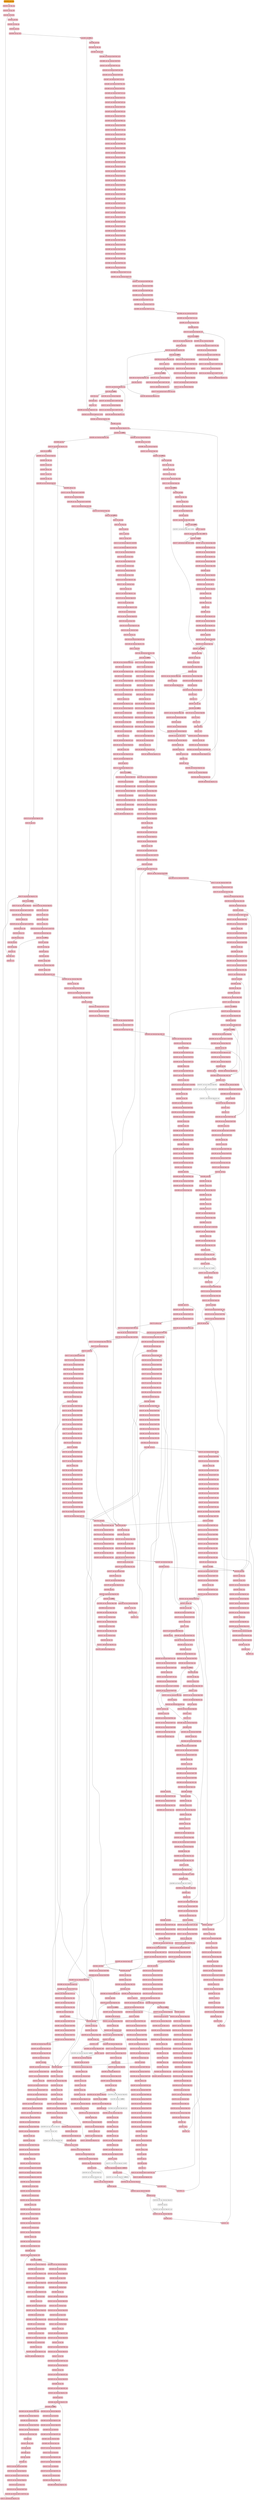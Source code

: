 digraph {
"0x401000_0"[label="0x401000: push ebp\l",shape=box,style="rounded,filled", fontweight="bold",fillcolor="orange"];
"0x401001_0"[label="0x401001: mov ebp, esp\l",shape=box,style="rounded,filled", fontweight="bold",fillcolor="pink"];
"0x401003_0"[label="0x401003: sub esp, 0x8\l",shape=box,style="rounded,filled", fontweight="bold",fillcolor="pink"];
"0x401006_0"[label="0x401006: call 0x108c\l",shape=box,style="rounded,filled", fontweight="bold",fillcolor="pink"];
"0x40100B_0"[label="0x40100B: leave \l",shape=box,style="rounded,filled", fontweight="bold",fillcolor="pink"];
"0x40100C_0"[label="0x40100C: ret \l",shape=box,style="rounded,filled", fontweight="bold",fillcolor="pink"];
"0x40100D_0"[label="0x40100D: push ebp\l",shape=box,style="rounded,filled", fontweight="bold",fillcolor="pink"];
"0x40100E_0"[label="0x40100E: mov ebp, esp\l",shape=box,style="rounded,filled", fontweight="bold",fillcolor="pink"];
"0x401010_0"[label="0x401010: sub esp, 0x10\l",shape=box,style="rounded,filled", fontweight="bold",fillcolor="pink"];
"0x401013_0"[label="0x401013: cmp dword ptr [ebp+0x8], 0x0\l",shape=box,style="rounded,filled", fontweight="bold",fillcolor="pink"];
"0x401017_0"[label="0x401017: js 0xa\l",shape=box,style="rounded,filled", fontweight="bold",fillcolor="pink"];
"0x401019_0"[label="0x401019: mov eax, dword ptr [ebp+0x8]\l",shape=box,style="rounded,filled", fontweight="bold",fillcolor="pink"];
"0x40101C_0"[label="0x40101C: mov dword ptr [ebp-0x4], eax\l",shape=box,style="rounded,filled", fontweight="bold",fillcolor="pink"];
"0x40101F_0"[label="0x40101F: jmp 0xa\l",shape=box,style="rounded,filled", fontweight="bold",fillcolor="pink"];
"0x401021_0"[label="0x401021: mov eax, dword ptr [ebp+0x8]\l",shape=box,style="rounded,filled", fontweight="bold",fillcolor="pink"];
"0x401024_0"[label="0x401024: neg eax\l",shape=box,style="rounded,filled", fontweight="bold",fillcolor="pink"];
"0x401026_0"[label="0x401026: mov dword ptr [ebp-0x4], eax\l",shape=box,style="rounded,filled", fontweight="bold",fillcolor="pink"];
"0x401029_0"[label="0x401029: mov eax, dword ptr [ebp-0x4]\l",shape=box,style="rounded,filled", fontweight="bold",fillcolor="pink"];
"0x40102C_0"[label="0x40102C: leave \l",shape=box,style="rounded,filled", fontweight="bold",fillcolor="pink"];
"0x40102D_0"[label="0x40102D: ret \l",shape=box,style="rounded,filled", fontweight="bold",fillcolor="pink"];
"0x40102E_0"[label="0x40102E: push ebp\l",shape=box,style="rounded,filled", fontweight="bold",fillcolor="pink"];
"0x40102F_0"[label="0x40102F: mov ebp, esp\l",shape=box,style="rounded,filled", fontweight="bold",fillcolor="pink"];
"0x401031_0"[label="0x401031: sub esp, 0x10\l",shape=box,style="rounded,filled", fontweight="bold",fillcolor="pink"];
"0x401034_0"[label="0x401034: cmp dword ptr [ebp+0x8], 0x0\l",shape=box,style="rounded,filled", fontweight="bold",fillcolor="pink"];
"0x401038_0"[label="0x401038: js 0xa\l",shape=box,style="rounded,filled", fontweight="bold",fillcolor="pink"];
"0x40103A_0"[label="0x40103A: mov eax, dword ptr [ebp+0x8]\l",shape=box,style="rounded,filled", fontweight="bold",fillcolor="pink"];
"0x40103D_0"[label="0x40103D: mov dword ptr [ebp-0x4], eax\l",shape=box,style="rounded,filled", fontweight="bold",fillcolor="pink"];
"0x401040_0"[label="0x401040: jmp 0xa\l",shape=box,style="rounded,filled", fontweight="bold",fillcolor="pink"];
"0x401042_0"[label="0x401042: mov eax, dword ptr [ebp+0x8]\l",shape=box,style="rounded,filled", fontweight="bold",fillcolor="pink"];
"0x401045_0"[label="0x401045: neg eax\l",shape=box,style="rounded,filled", fontweight="bold",fillcolor="pink"];
"0x401047_0"[label="0x401047: mov dword ptr [ebp-0x4], eax\l",shape=box,style="rounded,filled", fontweight="bold",fillcolor="pink"];
"0x40104A_0"[label="0x40104A: mov eax, dword ptr [ebp-0x4]\l",shape=box,style="rounded,filled", fontweight="bold",fillcolor="pink"];
"0x40104D_0"[label="0x40104D: leave \l",shape=box,style="rounded,filled", fontweight="bold",fillcolor="pink"];
"0x40104E_0"[label="0x40104E: ret \l",shape=box,style="rounded,filled", fontweight="bold",fillcolor="pink"];
"0x40104F_0"[label="0x40104F: push ebp\l",shape=box,style="rounded,filled", fontweight="bold",fillcolor="pink"];
"0x401050_0"[label="0x401050: mov ebp, esp\l",shape=box,style="rounded,filled", fontweight="bold",fillcolor="pink"];
"0x401052_0"[label="0x401052: sub esp, 0x14\l",shape=box,style="rounded,filled", fontweight="bold",fillcolor="pink"];
"0x401055_0"[label="0x401055: mov dword ptr [ebp-0x8], 0x0\l",shape=box,style="rounded,filled", fontweight="bold",fillcolor="pink"];
"0x40105C_0"[label="0x40105C: mov dword ptr [ebp-0xc], 0x1\l",shape=box,style="rounded,filled", fontweight="bold",fillcolor="pink"];
"0x401063_0"[label="0x401063: jmp 0x9\l",shape=box,style="rounded,filled", fontweight="bold",fillcolor="pink"];
"0x401065_0"[label="0x401065: sub dword ptr [ebp+0x8], 0x188a\l",shape=box,style="rounded,filled", fontweight="bold",fillcolor="white"];
"0x40106C_0"[label="0x40106C: cmp dword ptr [ebp+0x8], 0x188a\l",shape=box,style="rounded,filled", fontweight="bold",fillcolor="pink"];
"0x401073_0"[label="0x401073: jnle 0xfffffff2\l",shape=box,style="rounded,filled", fontweight="bold",fillcolor="pink"];
"0x401075_0"[label="0x401075: jmp 0x9\l",shape=box,style="rounded,filled", fontweight="bold",fillcolor="pink"];
"0x401077_0"[label="0x401077: add dword ptr [ebp+0x8], 0x188a\l",shape=box,style="rounded,filled", fontweight="bold",fillcolor="pink"];
"0x40107E_0"[label="0x40107E: cmp dword ptr [ebp+0x8], 0xffffe776\l",shape=box,style="rounded,filled", fontweight="bold",fillcolor="pink"];
"0x401085_0"[label="0x401085: jl 0xfffffff2\l",shape=box,style="rounded,filled", fontweight="bold",fillcolor="pink"];
"0x401087_0"[label="0x401087: mov eax, dword ptr [ebp+0x8]\l",shape=box,style="rounded,filled", fontweight="bold",fillcolor="pink"];
"0x40108A_0"[label="0x40108A: mov dword ptr [ebp-0x4], eax\l",shape=box,style="rounded,filled", fontweight="bold",fillcolor="pink"];
"0x40108D_0"[label="0x40108D: mov eax, dword ptr [ebp-0x4]\l",shape=box,style="rounded,filled", fontweight="bold",fillcolor="pink"];
"0x401090_0"[label="0x401090: mov dword ptr [ebp-0x8], eax\l",shape=box,style="rounded,filled", fontweight="bold",fillcolor="pink"];
"0x401093_0"[label="0x401093: mov eax, dword ptr [ebp+0x8]\l",shape=box,style="rounded,filled", fontweight="bold",fillcolor="pink"];
"0x401096_0"[label="0x401096: imul eax, dword ptr [ebp+0x8]\l",shape=box,style="rounded,filled", fontweight="bold",fillcolor="pink"];
"0x40109A_0"[label="0x40109A: neg eax\l",shape=box,style="rounded,filled", fontweight="bold",fillcolor="pink"];
"0x40109C_0"[label="0x40109C: imul eax, dword ptr [ebp-0x4]\l",shape=box,style="rounded,filled", fontweight="bold",fillcolor="pink"];
"0x4010A0_0"[label="0x4010A0: mov edx, dword ptr [ebp-0xc]\l",shape=box,style="rounded,filled", fontweight="bold",fillcolor="pink"];
"0x4010A3_0"[label="0x4010A3: lea ecx, ptr [edx+edx*1]\l",shape=box,style="rounded,filled", fontweight="bold",fillcolor="pink"];
"0x4010A6_0"[label="0x4010A6: mov edx, dword ptr [ebp-0xc]\l",shape=box,style="rounded,filled", fontweight="bold",fillcolor="pink"];
"0x4010A9_0"[label="0x4010A9: add edx, edx\l",shape=box,style="rounded,filled", fontweight="bold",fillcolor="pink"];
"0x4010AB_0"[label="0x4010AB: add edx, 0x1\l",shape=box,style="rounded,filled", fontweight="bold",fillcolor="pink"];
"0x4010AE_0"[label="0x4010AE: imul ecx, edx\l",shape=box,style="rounded,filled", fontweight="bold",fillcolor="pink"];
"0x4010B1_0"[label="0x4010B1: cdq \l",shape=box,style="rounded,filled", fontweight="bold",fillcolor="pink"];
"0x4010B2_0"[label="0x4010B2: idiv ecx\l",shape=box,style="rounded,filled", fontweight="bold",fillcolor="pink"];
"0x4010B4_0"[label="0x4010B4: mov dword ptr [ebp-0x4], eax\l",shape=box,style="rounded,filled", fontweight="bold",fillcolor="pink"];
"0x4010B7_0"[label="0x4010B7: mov eax, dword ptr [ebp-0x4]\l",shape=box,style="rounded,filled", fontweight="bold",fillcolor="pink"];
"0x4010BA_0"[label="0x4010BA: add dword ptr [ebp-0x8], eax\l",shape=box,style="rounded,filled", fontweight="bold",fillcolor="pink"];
"0x4010BD_0"[label="0x4010BD: add dword ptr [ebp-0xc], 0x1\l",shape=box,style="rounded,filled", fontweight="bold",fillcolor="pink"];
"0x4010C1_0"[label="0x4010C1: jmp 0x30\l",shape=box,style="rounded,filled", fontweight="bold",fillcolor="pink"];
"0x4010C3_0"[label="0x4010C3: mov eax, dword ptr [ebp+0x8]\l",shape=box,style="rounded,filled", fontweight="bold",fillcolor="pink"];
"0x4010C6_0"[label="0x4010C6: imul eax, dword ptr [ebp+0x8]\l",shape=box,style="rounded,filled", fontweight="bold",fillcolor="pink"];
"0x4010CA_0"[label="0x4010CA: neg eax\l",shape=box,style="rounded,filled", fontweight="bold",fillcolor="pink"];
"0x4010CC_0"[label="0x4010CC: imul eax, dword ptr [ebp-0x4]\l",shape=box,style="rounded,filled", fontweight="bold",fillcolor="pink"];
"0x4010D0_0"[label="0x4010D0: mov edx, dword ptr [ebp-0xc]\l",shape=box,style="rounded,filled", fontweight="bold",fillcolor="pink"];
"0x4010D3_0"[label="0x4010D3: lea ecx, ptr [edx+edx*1]\l",shape=box,style="rounded,filled", fontweight="bold",fillcolor="pink"];
"0x4010D6_0"[label="0x4010D6: mov edx, dword ptr [ebp-0xc]\l",shape=box,style="rounded,filled", fontweight="bold",fillcolor="pink"];
"0x4010D9_0"[label="0x4010D9: add edx, edx\l",shape=box,style="rounded,filled", fontweight="bold",fillcolor="pink"];
"0x4010DB_0"[label="0x4010DB: add edx, 0x1\l",shape=box,style="rounded,filled", fontweight="bold",fillcolor="pink"];
"0x4010DE_0"[label="0x4010DE: imul ecx, edx\l",shape=box,style="rounded,filled", fontweight="bold",fillcolor="pink"];
"0x4010E1_0"[label="0x4010E1: cdq \l",shape=box,style="rounded,filled", fontweight="bold",fillcolor="pink"];
"0x4010E2_0"[label="0x4010E2: idiv ecx\l",shape=box,style="rounded,filled", fontweight="bold",fillcolor="pink"];
"0x4010E4_0"[label="0x4010E4: mov dword ptr [ebp-0x4], eax\l",shape=box,style="rounded,filled", fontweight="bold",fillcolor="pink"];
"0x4010E7_0"[label="0x4010E7: mov eax, dword ptr [ebp-0x4]\l",shape=box,style="rounded,filled", fontweight="bold",fillcolor="pink"];
"0x4010EA_0"[label="0x4010EA: add dword ptr [ebp-0x8], eax\l",shape=box,style="rounded,filled", fontweight="bold",fillcolor="pink"];
"0x4010ED_0"[label="0x4010ED: add dword ptr [ebp-0xc], 0x1\l",shape=box,style="rounded,filled", fontweight="bold",fillcolor="pink"];
"0x4010F1_0"[label="0x4010F1: mov eax, dword ptr [ebp-0x4]\l",shape=box,style="rounded,filled", fontweight="bold",fillcolor="pink"];
"0x4010F4_0"[label="0x4010F4: mov dword ptr [esp], eax\l",shape=box,style="rounded,filled", fontweight="bold",fillcolor="pink"];
"0x4010F7_0"[label="0x4010F7: call 0xffffff37\l",shape=box,style="rounded,filled", fontweight="bold",fillcolor="pink"];
"0x4010FC_0"[label="0x4010FC: test eax, eax\l",shape=box,style="rounded,filled", fontweight="bold",fillcolor="pink"];
"0x4010FE_0"[label="0x4010FE: jnle 0xffffffc5\l",shape=box,style="rounded,filled", fontweight="bold",fillcolor="pink"];
"0x401100_0"[label="0x401100: mov eax, dword ptr [ebp-0x8]\l",shape=box,style="rounded,filled", fontweight="bold",fillcolor="pink"];
"0x401103_0"[label="0x401103: leave \l",shape=box,style="rounded,filled", fontweight="bold",fillcolor="pink"];
"0x401104_0"[label="0x401104: ret \l",shape=box,style="rounded,filled", fontweight="bold",fillcolor="pink"];
"0x401105_0"[label="0x401105: push ebp\l",shape=box,style="rounded,filled", fontweight="bold",fillcolor="pink"];
"0x401106_0"[label="0x401106: mov ebp, esp\l",shape=box,style="rounded,filled", fontweight="bold",fillcolor="pink"];
"0x401108_0"[label="0x401108: sub esp, 0x4\l",shape=box,style="rounded,filled", fontweight="bold",fillcolor="pink"];
"0x40110B_0"[label="0x40110B: mov eax, 0x622\l",shape=box,style="rounded,filled", fontweight="bold",fillcolor="pink"];
"0x401110_0"[label="0x401110: sub eax, dword ptr [ebp+0x8]\l",shape=box,style="rounded,filled", fontweight="bold",fillcolor="pink"];
"0x401113_0"[label="0x401113: mov dword ptr [esp], eax\l",shape=box,style="rounded,filled", fontweight="bold",fillcolor="pink"];
"0x401116_0"[label="0x401116: call 0xffffff39\l",shape=box,style="rounded,filled", fontweight="bold",fillcolor="pink"];
"0x40111B_0"[label="0x40111B: leave \l",shape=box,style="rounded,filled", fontweight="bold",fillcolor="pink"];
"0x40111C_0"[label="0x40111C: ret \l",shape=box,style="rounded,filled", fontweight="bold",fillcolor="pink"];
"0x40111D_0"[label="0x40111D: push ebp\l",shape=box,style="rounded,filled", fontweight="bold",fillcolor="pink"];
"0x40111E_0"[label="0x40111E: mov ebp, esp\l",shape=box,style="rounded,filled", fontweight="bold",fillcolor="pink"];
"0x401120_0"[label="0x401120: push esi\l",shape=box,style="rounded,filled", fontweight="bold",fillcolor="pink"];
"0x401121_0"[label="0x401121: push ebx\l",shape=box,style="rounded,filled", fontweight="bold",fillcolor="pink"];
"0x401122_0"[label="0x401122: sub esp, 0x40\l",shape=box,style="rounded,filled", fontweight="bold",fillcolor="pink"];
"0x401125_0"[label="0x401125: mov dword ptr [ebp-0x10], 0x403000\l",shape=box,style="rounded,filled", fontweight="bold",fillcolor="pink"];
"0x40112C_0"[label="0x40112C: mov dword ptr [ebp-0x14], 0x407140\l",shape=box,style="rounded,filled", fontweight="bold",fillcolor="pink"];
"0x401133_0"[label="0x401133: mov eax, dword ptr [ebp-0x14]\l",shape=box,style="rounded,filled", fontweight="bold",fillcolor="pink"];
"0x401136_0"[label="0x401136: lea edx, ptr [eax+0x4]\l",shape=box,style="rounded,filled", fontweight="bold",fillcolor="pink"];
"0x401139_0"[label="0x401139: mov dword ptr [ebp-0x14], edx\l",shape=box,style="rounded,filled", fontweight="bold",fillcolor="pink"];
"0x40113C_0"[label="0x40113C: mov ecx, dword ptr [eax]\l",shape=box,style="rounded,filled", fontweight="bold",fillcolor="pink"];
"0x40113E_0"[label="0x40113E: mov eax, dword ptr [ebp-0x10]\l",shape=box,style="rounded,filled", fontweight="bold",fillcolor="pink"];
"0x401141_0"[label="0x401141: lea edx, ptr [eax+0x4]\l",shape=box,style="rounded,filled", fontweight="bold",fillcolor="pink"];
"0x401144_0"[label="0x401144: mov dword ptr [ebp-0x10], edx\l",shape=box,style="rounded,filled", fontweight="bold",fillcolor="pink"];
"0x401147_0"[label="0x401147: mov eax, dword ptr [eax]\l",shape=box,style="rounded,filled", fontweight="bold",fillcolor="pink"];
"0x401149_0"[label="0x401149: imul eax, ecx\l",shape=box,style="rounded,filled", fontweight="bold",fillcolor="pink"];
"0x40114C_0"[label="0x40114C: mov dword ptr [ebp-0x1c], eax\l",shape=box,style="rounded,filled", fontweight="bold",fillcolor="pink"];
"0x40114F_0"[label="0x40114F: mov eax, dword ptr [ebp-0x14]\l",shape=box,style="rounded,filled", fontweight="bold",fillcolor="pink"];
"0x401152_0"[label="0x401152: lea edx, ptr [eax+0x4]\l",shape=box,style="rounded,filled", fontweight="bold",fillcolor="pink"];
"0x401155_0"[label="0x401155: mov dword ptr [ebp-0x14], edx\l",shape=box,style="rounded,filled", fontweight="bold",fillcolor="pink"];
"0x401158_0"[label="0x401158: mov ecx, dword ptr [eax]\l",shape=box,style="rounded,filled", fontweight="bold",fillcolor="pink"];
"0x40115A_0"[label="0x40115A: mov eax, dword ptr [ebp-0x10]\l",shape=box,style="rounded,filled", fontweight="bold",fillcolor="pink"];
"0x40115D_0"[label="0x40115D: lea edx, ptr [eax+0x4]\l",shape=box,style="rounded,filled", fontweight="bold",fillcolor="pink"];
"0x401160_0"[label="0x401160: mov dword ptr [ebp-0x10], edx\l",shape=box,style="rounded,filled", fontweight="bold",fillcolor="pink"];
"0x401163_0"[label="0x401163: mov eax, dword ptr [eax]\l",shape=box,style="rounded,filled", fontweight="bold",fillcolor="pink"];
"0x401165_0"[label="0x401165: imul eax, ecx\l",shape=box,style="rounded,filled", fontweight="bold",fillcolor="pink"];
"0x401168_0"[label="0x401168: mov dword ptr [ebp-0x20], eax\l",shape=box,style="rounded,filled", fontweight="bold",fillcolor="pink"];
"0x40116B_0"[label="0x40116B: mov dword ptr [ebp-0xc], 0x0\l",shape=box,style="rounded,filled", fontweight="bold",fillcolor="pink"];
"0x401172_0"[label="0x401172: jmp 0x3e\l",shape=box,style="rounded,filled", fontweight="bold",fillcolor="pink"];
"0x401174_0"[label="0x401174: mov eax, dword ptr [ebp-0x14]\l",shape=box,style="rounded,filled", fontweight="bold",fillcolor="pink"];
"0x401177_0"[label="0x401177: lea edx, ptr [eax+0x4]\l",shape=box,style="rounded,filled", fontweight="bold",fillcolor="pink"];
"0x40117A_0"[label="0x40117A: mov dword ptr [ebp-0x14], edx\l",shape=box,style="rounded,filled", fontweight="bold",fillcolor="pink"];
"0x40117D_0"[label="0x40117D: mov ecx, dword ptr [eax]\l",shape=box,style="rounded,filled", fontweight="bold",fillcolor="pink"];
"0x40117F_0"[label="0x40117F: mov eax, dword ptr [ebp-0x10]\l",shape=box,style="rounded,filled", fontweight="bold",fillcolor="pink"];
"0x401182_0"[label="0x401182: lea edx, ptr [eax+0x4]\l",shape=box,style="rounded,filled", fontweight="bold",fillcolor="pink"];
"0x401185_0"[label="0x401185: mov dword ptr [ebp-0x10], edx\l",shape=box,style="rounded,filled", fontweight="bold",fillcolor="pink"];
"0x401188_0"[label="0x401188: mov eax, dword ptr [eax]\l",shape=box,style="rounded,filled", fontweight="bold",fillcolor="pink"];
"0x40118A_0"[label="0x40118A: imul eax, ecx\l",shape=box,style="rounded,filled", fontweight="bold",fillcolor="pink"];
"0x40118D_0"[label="0x40118D: add dword ptr [ebp-0x1c], eax\l",shape=box,style="rounded,filled", fontweight="bold",fillcolor="pink"];
"0x401190_0"[label="0x401190: mov eax, dword ptr [ebp-0x14]\l",shape=box,style="rounded,filled", fontweight="bold",fillcolor="pink"];
"0x401193_0"[label="0x401193: lea edx, ptr [eax+0x4]\l",shape=box,style="rounded,filled", fontweight="bold",fillcolor="pink"];
"0x401196_0"[label="0x401196: mov dword ptr [ebp-0x14], edx\l",shape=box,style="rounded,filled", fontweight="bold",fillcolor="pink"];
"0x401199_0"[label="0x401199: mov ecx, dword ptr [eax]\l",shape=box,style="rounded,filled", fontweight="bold",fillcolor="pink"];
"0x40119B_0"[label="0x40119B: mov eax, dword ptr [ebp-0x10]\l",shape=box,style="rounded,filled", fontweight="bold",fillcolor="pink"];
"0x40119E_0"[label="0x40119E: lea edx, ptr [eax+0x4]\l",shape=box,style="rounded,filled", fontweight="bold",fillcolor="pink"];
"0x4011A1_0"[label="0x4011A1: mov dword ptr [ebp-0x10], edx\l",shape=box,style="rounded,filled", fontweight="bold",fillcolor="pink"];
"0x4011A4_0"[label="0x4011A4: mov eax, dword ptr [eax]\l",shape=box,style="rounded,filled", fontweight="bold",fillcolor="pink"];
"0x4011A6_0"[label="0x4011A6: imul eax, ecx\l",shape=box,style="rounded,filled", fontweight="bold",fillcolor="pink"];
"0x4011A9_0"[label="0x4011A9: add dword ptr [ebp-0x20], eax\l",shape=box,style="rounded,filled", fontweight="bold",fillcolor="pink"];
"0x4011AC_0"[label="0x4011AC: add dword ptr [ebp-0xc], 0x1\l",shape=box,style="rounded,filled", fontweight="bold",fillcolor="pink"];
"0x4011B0_0"[label="0x4011B0: cmp dword ptr [ebp-0xc], 0x9\l",shape=box,style="rounded,filled", fontweight="bold",fillcolor="pink"];
"0x4011B4_0"[label="0x4011B4: jle 0xffffffc0\l",shape=box,style="rounded,filled", fontweight="bold",fillcolor="pink"];
"0x4011B6_0"[label="0x4011B6: mov eax, dword ptr [ebp-0x14]\l",shape=box,style="rounded,filled", fontweight="bold",fillcolor="pink"];
"0x4011B9_0"[label="0x4011B9: lea edx, ptr [eax+0x4]\l",shape=box,style="rounded,filled", fontweight="bold",fillcolor="pink"];
"0x4011BC_0"[label="0x4011BC: mov dword ptr [ebp-0x14], edx\l",shape=box,style="rounded,filled", fontweight="bold",fillcolor="pink"];
"0x4011BF_0"[label="0x4011BF: mov ecx, dword ptr [eax]\l",shape=box,style="rounded,filled", fontweight="bold",fillcolor="pink"];
"0x4011C1_0"[label="0x4011C1: mov eax, dword ptr [ebp-0x10]\l",shape=box,style="rounded,filled", fontweight="bold",fillcolor="pink"];
"0x4011C4_0"[label="0x4011C4: lea edx, ptr [eax+0x4]\l",shape=box,style="rounded,filled", fontweight="bold",fillcolor="pink"];
"0x4011C7_0"[label="0x4011C7: mov dword ptr [ebp-0x10], edx\l",shape=box,style="rounded,filled", fontweight="bold",fillcolor="pink"];
"0x4011CA_0"[label="0x4011CA: mov eax, dword ptr [eax]\l",shape=box,style="rounded,filled", fontweight="bold",fillcolor="pink"];
"0x4011CC_0"[label="0x4011CC: imul eax, ecx\l",shape=box,style="rounded,filled", fontweight="bold",fillcolor="pink"];
"0x4011CF_0"[label="0x4011CF: add dword ptr [ebp-0x1c], eax\l",shape=box,style="rounded,filled", fontweight="bold",fillcolor="pink"];
"0x4011D2_0"[label="0x4011D2: mov eax, dword ptr [ebp-0x14]\l",shape=box,style="rounded,filled", fontweight="bold",fillcolor="pink"];
"0x4011D5_0"[label="0x4011D5: mov ecx, dword ptr [eax]\l",shape=box,style="rounded,filled", fontweight="bold",fillcolor="pink"];
"0x4011D7_0"[label="0x4011D7: mov eax, dword ptr [ebp-0x10]\l",shape=box,style="rounded,filled", fontweight="bold",fillcolor="pink"];
"0x4011DA_0"[label="0x4011DA: lea edx, ptr [eax+0x4]\l",shape=box,style="rounded,filled", fontweight="bold",fillcolor="pink"];
"0x4011DD_0"[label="0x4011DD: mov dword ptr [ebp-0x10], edx\l",shape=box,style="rounded,filled", fontweight="bold",fillcolor="pink"];
"0x4011E0_0"[label="0x4011E0: mov eax, dword ptr [eax]\l",shape=box,style="rounded,filled", fontweight="bold",fillcolor="pink"];
"0x4011E2_0"[label="0x4011E2: imul eax, ecx\l",shape=box,style="rounded,filled", fontweight="bold",fillcolor="pink"];
"0x4011E5_0"[label="0x4011E5: add dword ptr [ebp-0x20], eax\l",shape=box,style="rounded,filled", fontweight="bold",fillcolor="pink"];
"0x4011E8_0"[label="0x4011E8: mov eax, dword ptr [ebp-0x14]\l",shape=box,style="rounded,filled", fontweight="bold",fillcolor="pink"];
"0x4011EB_0"[label="0x4011EB: sub eax, 0x8\l",shape=box,style="rounded,filled", fontweight="bold",fillcolor="pink"];
"0x4011EE_0"[label="0x4011EE: mov dword ptr [ebp-0x18], eax\l",shape=box,style="rounded,filled", fontweight="bold",fillcolor="pink"];
"0x4011F1_0"[label="0x4011F1: mov dword ptr [ebp-0xc], 0x0\l",shape=box,style="rounded,filled", fontweight="bold",fillcolor="pink"];
"0x4011F8_0"[label="0x4011F8: jmp 0x1c\l",shape=box,style="rounded,filled", fontweight="bold",fillcolor="pink"];
"0x4011FA_0"[label="0x4011FA: mov eax, dword ptr [ebp-0x14]\l",shape=box,style="rounded,filled", fontweight="bold",fillcolor="pink"];
"0x4011FD_0"[label="0x4011FD: lea edx, ptr [eax-0x4]\l",shape=box,style="rounded,filled", fontweight="bold",fillcolor="pink"];
"0x401200_0"[label="0x401200: mov dword ptr [ebp-0x14], edx\l",shape=box,style="rounded,filled", fontweight="bold",fillcolor="pink"];
"0x401203_0"[label="0x401203: mov edx, dword ptr [ebp-0x18]\l",shape=box,style="rounded,filled", fontweight="bold",fillcolor="pink"];
"0x401206_0"[label="0x401206: lea ecx, ptr [edx-0x4]\l",shape=box,style="rounded,filled", fontweight="bold",fillcolor="pink"];
"0x401209_0"[label="0x401209: mov dword ptr [ebp-0x18], ecx\l",shape=box,style="rounded,filled", fontweight="bold",fillcolor="pink"];
"0x40120C_0"[label="0x40120C: mov edx, dword ptr [edx]\l",shape=box,style="rounded,filled", fontweight="bold",fillcolor="pink"];
"0x40120E_0"[label="0x40120E: mov dword ptr [eax], edx\l",shape=box,style="rounded,filled", fontweight="bold",fillcolor="pink"];
"0x401210_0"[label="0x401210: add dword ptr [ebp-0xc], 0x1\l",shape=box,style="rounded,filled", fontweight="bold",fillcolor="pink"];
"0x401214_0"[label="0x401214: cmp dword ptr [ebp-0xc], 0x15\l",shape=box,style="rounded,filled", fontweight="bold",fillcolor="pink"];
"0x401218_0"[label="0x401218: jle 0xffffffe2\l",shape=box,style="rounded,filled", fontweight="bold",fillcolor="pink"];
"0x40121A_0"[label="0x40121A: mov eax, dword ptr [ebp-0x14]\l",shape=box,style="rounded,filled", fontweight="bold",fillcolor="pink"];
"0x40121D_0"[label="0x40121D: lea edx, ptr [eax-0x4]\l",shape=box,style="rounded,filled", fontweight="bold",fillcolor="pink"];
"0x401220_0"[label="0x401220: mov dword ptr [ebp-0x14], edx\l",shape=box,style="rounded,filled", fontweight="bold",fillcolor="pink"];
"0x401223_0"[label="0x401223: mov edx, dword ptr [ebp+0x8]\l",shape=box,style="rounded,filled", fontweight="bold",fillcolor="pink"];
"0x401226_0"[label="0x401226: mov dword ptr [eax], edx\l",shape=box,style="rounded,filled", fontweight="bold",fillcolor="pink"];
"0x401228_0"[label="0x401228: mov eax, dword ptr [ebp-0x14]\l",shape=box,style="rounded,filled", fontweight="bold",fillcolor="pink"];
"0x40122B_0"[label="0x40122B: mov edx, dword ptr [ebp+0xc]\l",shape=box,style="rounded,filled", fontweight="bold",fillcolor="pink"];
"0x40122E_0"[label="0x40122E: mov dword ptr [eax], edx\l",shape=box,style="rounded,filled", fontweight="bold",fillcolor="pink"];
"0x401230_0"[label="0x401230: mov edx, dword ptr [ebp-0x1c]\l",shape=box,style="rounded,filled", fontweight="bold",fillcolor="pink"];
"0x401233_0"[label="0x401233: mov eax, dword ptr [ebp-0x20]\l",shape=box,style="rounded,filled", fontweight="bold",fillcolor="pink"];
"0x401236_0"[label="0x401236: add eax, edx\l",shape=box,style="rounded,filled", fontweight="bold",fillcolor="pink"];
"0x401238_0"[label="0x401238: sar eax, 0xf\l",shape=box,style="rounded,filled", fontweight="bold",fillcolor="pink"];
"0x40123B_0"[label="0x40123B: mov dword ptr [0x4071b4], eax\l",shape=box,style="rounded,filled", fontweight="bold",fillcolor="pink"];
"0x401240_0"[label="0x401240: mov eax, dword ptr [ebp-0x1c]\l",shape=box,style="rounded,filled", fontweight="bold",fillcolor="pink"];
"0x401243_0"[label="0x401243: sub eax, dword ptr [ebp-0x20]\l",shape=box,style="rounded,filled", fontweight="bold",fillcolor="pink"];
"0x401246_0"[label="0x401246: sar eax, 0xf\l",shape=box,style="rounded,filled", fontweight="bold",fillcolor="pink"];
"0x401249_0"[label="0x401249: mov dword ptr [0x4071a4], eax\l",shape=box,style="rounded,filled", fontweight="bold",fillcolor="pink"];
"0x40124E_0"[label="0x40124E: mov dword ptr [esp+0x4], 0x407078\l",shape=box,style="rounded,filled", fontweight="bold",fillcolor="pink"];
"0x401256_0"[label="0x401256: mov dword ptr [esp], 0x407040\l",shape=box,style="rounded,filled", fontweight="bold",fillcolor="pink"];
"0x40125D_0"[label="0x40125D: call 0xa80\l",shape=box,style="rounded,filled", fontweight="bold",fillcolor="pink"];
"0x401262_0"[label="0x401262: mov dword ptr [0x4071f4], eax\l",shape=box,style="rounded,filled", fontweight="bold",fillcolor="pink"];
"0x401267_0"[label="0x401267: mov ebx, dword ptr [0x407098]\l",shape=box,style="rounded,filled", fontweight="bold",fillcolor="pink"];
"0x40126D_0"[label="0x40126D: mov ecx, dword ptr [0x4072bc]\l",shape=box,style="rounded,filled", fontweight="bold",fillcolor="pink"];
"0x401273_0"[label="0x401273: mov edx, dword ptr [0x407138]\l",shape=box,style="rounded,filled", fontweight="bold",fillcolor="pink"];
"0x401279_0"[label="0x401279: mov eax, dword ptr [0x4071c0]\l",shape=box,style="rounded,filled", fontweight="bold",fillcolor="pink"];
"0x40127E_0"[label="0x40127E: mov dword ptr [esp+0xc], ebx\l",shape=box,style="rounded,filled", fontweight="bold",fillcolor="pink"];
"0x401282_0"[label="0x401282: mov dword ptr [esp+0x8], ecx\l",shape=box,style="rounded,filled", fontweight="bold",fillcolor="pink"];
"0x401286_0"[label="0x401286: mov dword ptr [esp+0x4], edx\l",shape=box,style="rounded,filled", fontweight="bold",fillcolor="pink"];
"0x40128A_0"[label="0x40128A: mov dword ptr [esp], eax\l",shape=box,style="rounded,filled", fontweight="bold",fillcolor="pink"];
"0x40128D_0"[label="0x40128D: call 0xaa9\l",shape=box,style="rounded,filled", fontweight="bold",fillcolor="pink"];
"0x401292_0"[label="0x401292: mov dword ptr [0x4071e8], eax\l",shape=box,style="rounded,filled", fontweight="bold",fillcolor="pink"];
"0x401297_0"[label="0x401297: mov edx, dword ptr [0x4071f4]\l",shape=box,style="rounded,filled", fontweight="bold",fillcolor="pink"];
"0x40129D_0"[label="0x40129D: mov eax, dword ptr [0x4071e8]\l",shape=box,style="rounded,filled", fontweight="bold",fillcolor="pink"];
"0x4012A2_0"[label="0x4012A2: add eax, edx\l",shape=box,style="rounded,filled", fontweight="bold",fillcolor="pink"];
"0x4012A4_0"[label="0x4012A4: mov dword ptr [0x407058], eax\l",shape=box,style="rounded,filled", fontweight="bold",fillcolor="pink"];
"0x4012A9_0"[label="0x4012A9: mov edx, dword ptr [0x4071b4]\l",shape=box,style="rounded,filled", fontweight="bold",fillcolor="pink"];
"0x4012AF_0"[label="0x4012AF: mov eax, dword ptr [0x407058]\l",shape=box,style="rounded,filled", fontweight="bold",fillcolor="pink"];
"0x4012B4_0"[label="0x4012B4: sub edx, eax\l",shape=box,style="rounded,filled", fontweight="bold",fillcolor="pink"];
"0x4012B6_0"[label="0x4012B6: mov eax, edx\l",shape=box,style="rounded,filled", fontweight="bold",fillcolor="pink"];
"0x4012B8_0"[label="0x4012B8: mov dword ptr [0x4072c0], eax\l",shape=box,style="rounded,filled", fontweight="bold",fillcolor="pink"];
"0x4012BD_0"[label="0x4012BD: mov edx, dword ptr [0x40729c]\l",shape=box,style="rounded,filled", fontweight="bold",fillcolor="pink"];
"0x4012C3_0"[label="0x4012C3: mov eax, dword ptr [0x4072c0]\l",shape=box,style="rounded,filled", fontweight="bold",fillcolor="pink"];
"0x4012C8_0"[label="0x4012C8: mov dword ptr [esp+0x4], edx\l",shape=box,style="rounded,filled", fontweight="bold",fillcolor="pink"];
"0x4012CC_0"[label="0x4012CC: mov dword ptr [esp], eax\l",shape=box,style="rounded,filled", fontweight="bold",fillcolor="pink"];
"0x4012CF_0"[label="0x4012CF: call 0xa99\l",shape=box,style="rounded,filled", fontweight="bold",fillcolor="pink"];
"0x4012D4_0"[label="0x4012D4: mov dword ptr [0x4072b4], eax\l",shape=box,style="rounded,filled", fontweight="bold",fillcolor="pink"];
"0x4012D9_0"[label="0x4012D9: mov eax, dword ptr [0x4072b4]\l",shape=box,style="rounded,filled", fontweight="bold",fillcolor="pink"];
"0x4012DE_0"[label="0x4012DE: sar eax, 0x2\l",shape=box,style="rounded,filled", fontweight="bold",fillcolor="pink"];
"0x4012E1_0"[label="0x4012E1: mov edx, dword ptr [eax*4+0x403080]\l",shape=box,style="rounded,filled", fontweight="bold",fillcolor="pink"];
"0x4012E8_0"[label="0x4012E8: mov eax, dword ptr [0x40729c]\l",shape=box,style="rounded,filled", fontweight="bold",fillcolor="pink"];
"0x4012ED_0"[label="0x4012ED: imul eax, edx\l",shape=box,style="rounded,filled", fontweight="bold",fillcolor="pink"];
"0x4012F0_0"[label="0x4012F0: sar eax, 0xf\l",shape=box,style="rounded,filled", fontweight="bold",fillcolor="pink"];
"0x4012F3_0"[label="0x4012F3: mov dword ptr [0x407268], eax\l",shape=box,style="rounded,filled", fontweight="bold",fillcolor="pink"];
"0x4012F8_0"[label="0x4012F8: mov edx, dword ptr [0x4070c8]\l",shape=box,style="rounded,filled", fontweight="bold",fillcolor="pink"];
"0x4012FE_0"[label="0x4012FE: mov eax, dword ptr [0x4072b4]\l",shape=box,style="rounded,filled", fontweight="bold",fillcolor="pink"];
"0x401303_0"[label="0x401303: mov dword ptr [esp+0x4], edx\l",shape=box,style="rounded,filled", fontweight="bold",fillcolor="pink"];
"0x401307_0"[label="0x401307: mov dword ptr [esp], eax\l",shape=box,style="rounded,filled", fontweight="bold",fillcolor="pink"];
"0x40130A_0"[label="0x40130A: call 0xaca\l",shape=box,style="rounded,filled", fontweight="bold",fillcolor="pink"];
"0x40130F_0"[label="0x40130F: mov dword ptr [0x4070c8], eax\l",shape=box,style="rounded,filled", fontweight="bold",fillcolor="pink"];
"0x401314_0"[label="0x401314: mov eax, dword ptr [0x4070c8]\l",shape=box,style="rounded,filled", fontweight="bold",fillcolor="pink"];
"0x401319_0"[label="0x401319: mov dword ptr [esp+0x4], 0x8\l",shape=box,style="rounded,filled", fontweight="bold",fillcolor="pink"];
"0x401321_0"[label="0x401321: mov dword ptr [esp], eax\l",shape=box,style="rounded,filled", fontweight="bold",fillcolor="pink"];
"0x401324_0"[label="0x401324: call 0xafd\l",shape=box,style="rounded,filled", fontweight="bold",fillcolor="pink"];
"0x401329_0"[label="0x401329: mov dword ptr [0x40729c], eax\l",shape=box,style="rounded,filled", fontweight="bold",fillcolor="pink"];
"0x40132E_0"[label="0x40132E: mov edx, dword ptr [0x407268]\l",shape=box,style="rounded,filled", fontweight="bold",fillcolor="pink"];
"0x401334_0"[label="0x401334: mov eax, dword ptr [0x4071f4]\l",shape=box,style="rounded,filled", fontweight="bold",fillcolor="pink"];
"0x401339_0"[label="0x401339: add eax, edx\l",shape=box,style="rounded,filled", fontweight="bold",fillcolor="pink"];
"0x40133B_0"[label="0x40133B: mov dword ptr [0x40726c], eax\l",shape=box,style="rounded,filled", fontweight="bold",fillcolor="pink"];
"0x401340_0"[label="0x401340: mov eax, dword ptr [0x407268]\l",shape=box,style="rounded,filled", fontweight="bold",fillcolor="pink"];
"0x401345_0"[label="0x401345: mov dword ptr [esp+0x8], 0x407040\l",shape=box,style="rounded,filled", fontweight="bold",fillcolor="pink"];
"0x40134D_0"[label="0x40134D: mov dword ptr [esp+0x4], 0x407078\l",shape=box,style="rounded,filled", fontweight="bold",fillcolor="pink"];
"0x401355_0"[label="0x401355: mov dword ptr [esp], eax\l",shape=box,style="rounded,filled", fontweight="bold",fillcolor="pink"];
"0x401358_0"[label="0x401358: call 0xb08\l",shape=box,style="rounded,filled", fontweight="bold",fillcolor="pink"];
"0x40135D_0"[label="0x40135D: mov esi, dword ptr [0x4071a8]\l",shape=box,style="rounded,filled", fontweight="bold",fillcolor="pink"];
"0x401363_0"[label="0x401363: mov ebx, dword ptr [0x4071b0]\l",shape=box,style="rounded,filled", fontweight="bold",fillcolor="pink"];
"0x401369_0"[label="0x401369: mov ecx, dword ptr [0x40726c]\l",shape=box,style="rounded,filled", fontweight="bold",fillcolor="pink"];
"0x40136F_0"[label="0x40136F: mov edx, dword ptr [0x407098]\l",shape=box,style="rounded,filled", fontweight="bold",fillcolor="pink"];
"0x401375_0"[label="0x401375: mov eax, dword ptr [0x407138]\l",shape=box,style="rounded,filled", fontweight="bold",fillcolor="pink"];
"0x40137A_0"[label="0x40137A: mov dword ptr [esp+0x10], esi\l",shape=box,style="rounded,filled", fontweight="bold",fillcolor="pink"];
"0x40137E_0"[label="0x40137E: mov dword ptr [esp+0xc], ebx\l",shape=box,style="rounded,filled", fontweight="bold",fillcolor="pink"];
"0x401382_0"[label="0x401382: mov dword ptr [esp+0x8], ecx\l",shape=box,style="rounded,filled", fontweight="bold",fillcolor="pink"];
"0x401386_0"[label="0x401386: mov dword ptr [esp+0x4], edx\l",shape=box,style="rounded,filled", fontweight="bold",fillcolor="pink"];
"0x40138A_0"[label="0x40138A: mov dword ptr [esp], eax\l",shape=box,style="rounded,filled", fontweight="bold",fillcolor="pink"];
"0x40138D_0"[label="0x40138D: call 0xbd6\l",shape=box,style="rounded,filled", fontweight="bold",fillcolor="pink"];
"0x401392_0"[label="0x401392: mov dword ptr [0x407098], eax\l",shape=box,style="rounded,filled", fontweight="bold",fillcolor="pink"];
"0x401397_0"[label="0x401397: mov ebx, dword ptr [0x4071b0]\l",shape=box,style="rounded,filled", fontweight="bold",fillcolor="pink"];
"0x40139D_0"[label="0x40139D: mov ecx, dword ptr [0x40726c]\l",shape=box,style="rounded,filled", fontweight="bold",fillcolor="pink"];
"0x4013A3_0"[label="0x4013A3: mov edx, dword ptr [0x407098]\l",shape=box,style="rounded,filled", fontweight="bold",fillcolor="pink"];
"0x4013A9_0"[label="0x4013A9: mov eax, dword ptr [0x407138]\l",shape=box,style="rounded,filled", fontweight="bold",fillcolor="pink"];
"0x4013AE_0"[label="0x4013AE: mov dword ptr [esp+0xc], ebx\l",shape=box,style="rounded,filled", fontweight="bold",fillcolor="pink"];
"0x4013B2_0"[label="0x4013B2: mov dword ptr [esp+0x8], ecx\l",shape=box,style="rounded,filled", fontweight="bold",fillcolor="pink"];
"0x4013B6_0"[label="0x4013B6: mov dword ptr [esp+0x4], edx\l",shape=box,style="rounded,filled", fontweight="bold",fillcolor="pink"];
"0x4013BA_0"[label="0x4013BA: mov dword ptr [esp], eax\l",shape=box,style="rounded,filled", fontweight="bold",fillcolor="pink"];
"0x4013BD_0"[label="0x4013BD: call 0xc22\l",shape=box,style="rounded,filled", fontweight="bold",fillcolor="pink"];
"0x4013C2_0"[label="0x4013C2: mov dword ptr [0x407138], eax\l",shape=box,style="rounded,filled", fontweight="bold",fillcolor="pink"];
"0x4013C7_0"[label="0x4013C7: mov edx, dword ptr [0x407058]\l",shape=box,style="rounded,filled", fontweight="bold",fillcolor="pink"];
"0x4013CD_0"[label="0x4013CD: mov eax, dword ptr [0x407268]\l",shape=box,style="rounded,filled", fontweight="bold",fillcolor="pink"];
"0x4013D2_0"[label="0x4013D2: add eax, edx\l",shape=box,style="rounded,filled", fontweight="bold",fillcolor="pink"];
"0x4013D4_0"[label="0x4013D4: mov dword ptr [0x40724c], eax\l",shape=box,style="rounded,filled", fontweight="bold",fillcolor="pink"];
"0x4013D9_0"[label="0x4013D9: mov eax, dword ptr [0x4071c0]\l",shape=box,style="rounded,filled", fontweight="bold",fillcolor="pink"];
"0x4013DE_0"[label="0x4013DE: mov dword ptr [0x4072bc], eax\l",shape=box,style="rounded,filled", fontweight="bold",fillcolor="pink"];
"0x4013E3_0"[label="0x4013E3: mov eax, dword ptr [0x40724c]\l",shape=box,style="rounded,filled", fontweight="bold",fillcolor="pink"];
"0x4013E8_0"[label="0x4013E8: mov dword ptr [0x4071c0], eax\l",shape=box,style="rounded,filled", fontweight="bold",fillcolor="pink"];
"0x4013ED_0"[label="0x4013ED: mov eax, dword ptr [0x4071b0]\l",shape=box,style="rounded,filled", fontweight="bold",fillcolor="pink"];
"0x4013F2_0"[label="0x4013F2: mov dword ptr [0x4071a8], eax\l",shape=box,style="rounded,filled", fontweight="bold",fillcolor="pink"];
"0x4013F7_0"[label="0x4013F7: mov eax, dword ptr [0x40726c]\l",shape=box,style="rounded,filled", fontweight="bold",fillcolor="pink"];
"0x4013FC_0"[label="0x4013FC: mov dword ptr [0x4071b0], eax\l",shape=box,style="rounded,filled", fontweight="bold",fillcolor="pink"];
"0x401401_0"[label="0x401401: mov dword ptr [esp+0x4], 0x4070f0\l",shape=box,style="rounded,filled", fontweight="bold",fillcolor="pink"];
"0x401409_0"[label="0x401409: mov dword ptr [esp], 0x407108\l",shape=box,style="rounded,filled", fontweight="bold",fillcolor="pink"];
"0x401410_0"[label="0x401410: call 0x8cd\l",shape=box,style="rounded,filled", fontweight="bold",fillcolor="pink"];
"0x401415_0"[label="0x401415: mov dword ptr [0x407060], eax\l",shape=box,style="rounded,filled", fontweight="bold",fillcolor="pink"];
"0x40141A_0"[label="0x40141A: mov ebx, dword ptr [0x407094]\l",shape=box,style="rounded,filled", fontweight="bold",fillcolor="pink"];
"0x401420_0"[label="0x401420: mov ecx, dword ptr [0x407068]\l",shape=box,style="rounded,filled", fontweight="bold",fillcolor="pink"];
"0x401426_0"[label="0x401426: mov edx, dword ptr [0x4071b8]\l",shape=box,style="rounded,filled", fontweight="bold",fillcolor="pink"];
"0x40142C_0"[label="0x40142C: mov eax, dword ptr [0x4071f8]\l",shape=box,style="rounded,filled", fontweight="bold",fillcolor="pink"];
"0x401431_0"[label="0x401431: mov dword ptr [esp+0xc], ebx\l",shape=box,style="rounded,filled", fontweight="bold",fillcolor="pink"];
"0x401435_0"[label="0x401435: mov dword ptr [esp+0x8], ecx\l",shape=box,style="rounded,filled", fontweight="bold",fillcolor="pink"];
"0x401439_0"[label="0x401439: mov dword ptr [esp+0x4], edx\l",shape=box,style="rounded,filled", fontweight="bold",fillcolor="pink"];
"0x40143D_0"[label="0x40143D: mov dword ptr [esp], eax\l",shape=box,style="rounded,filled", fontweight="bold",fillcolor="pink"];
"0x401440_0"[label="0x401440: call 0x8f6\l",shape=box,style="rounded,filled", fontweight="bold",fillcolor="pink"];
"0x401445_0"[label="0x401445: mov dword ptr [0x407130], eax\l",shape=box,style="rounded,filled", fontweight="bold",fillcolor="pink"];
"0x40144A_0"[label="0x40144A: mov edx, dword ptr [0x407130]\l",shape=box,style="rounded,filled", fontweight="bold",fillcolor="pink"];
"0x401450_0"[label="0x401450: mov eax, dword ptr [0x407060]\l",shape=box,style="rounded,filled", fontweight="bold",fillcolor="pink"];
"0x401455_0"[label="0x401455: add eax, edx\l",shape=box,style="rounded,filled", fontweight="bold",fillcolor="pink"];
"0x401457_0"[label="0x401457: mov dword ptr [0x4070cc], eax\l",shape=box,style="rounded,filled", fontweight="bold",fillcolor="pink"];
"0x40145C_0"[label="0x40145C: mov edx, dword ptr [0x4071a4]\l",shape=box,style="rounded,filled", fontweight="bold",fillcolor="pink"];
"0x401462_0"[label="0x401462: mov eax, dword ptr [0x4070cc]\l",shape=box,style="rounded,filled", fontweight="bold",fillcolor="pink"];
"0x401467_0"[label="0x401467: sub edx, eax\l",shape=box,style="rounded,filled", fontweight="bold",fillcolor="pink"];
"0x401469_0"[label="0x401469: mov eax, edx\l",shape=box,style="rounded,filled", fontweight="bold",fillcolor="pink"];
"0x40146B_0"[label="0x40146B: mov dword ptr [0x40706c], eax\l",shape=box,style="rounded,filled", fontweight="bold",fillcolor="pink"];
"0x401470_0"[label="0x401470: mov eax, dword ptr [0x40706c]\l",shape=box,style="rounded,filled", fontweight="bold",fillcolor="pink"];
"0x401475_0"[label="0x401475: test eax, eax\l",shape=box,style="rounded,filled", fontweight="bold",fillcolor="pink"];
"0x401477_0"[label="0x401477: js 0xe\l",shape=box,style="rounded,filled", fontweight="bold",fillcolor="pink"];
"0x401479_0"[label="0x401479: mov dword ptr [0x4070e8], 0x3\l",shape=box,style="rounded,filled", fontweight="bold",fillcolor="pink"];
"0x401483_0"[label="0x401483: jmp 0xc\l",shape=box,style="rounded,filled", fontweight="bold",fillcolor="pink"];
"0x401485_0"[label="0x401485: mov dword ptr [0x4070e8], 0x1\l",shape=box,style="rounded,filled", fontweight="bold",fillcolor="pink"];
"0x40148F_0"[label="0x40148F: mov eax, dword ptr [0x407128]\l",shape=box,style="rounded,filled", fontweight="bold",fillcolor="pink"];
"0x401494_0"[label="0x401494: imul eax, eax, 0x234\l",shape=box,style="rounded,filled", fontweight="bold",fillcolor="pink"];
"0x40149A_0"[label="0x40149A: sar eax, 0xc\l",shape=box,style="rounded,filled", fontweight="bold",fillcolor="pink"];
"0x40149D_0"[label="0x40149D: mov dword ptr [ebp-0x24], eax\l",shape=box,style="rounded,filled", fontweight="bold",fillcolor="pink"];
"0x4014A0_0"[label="0x4014A0: mov eax, dword ptr [0x40706c]\l",shape=box,style="rounded,filled", fontweight="bold",fillcolor="pink"];
"0x4014A5_0"[label="0x4014A5: mov dword ptr [esp], eax\l",shape=box,style="rounded,filled", fontweight="bold",fillcolor="pink"];
"0x4014A8_0"[label="0x4014A8: call 0xfffffb65\l",shape=box,style="rounded,filled", fontweight="bold",fillcolor="pink"];
"0x4014AD_0"[label="0x4014AD: cmp eax, dword ptr [ebp-0x24]\l",shape=box,style="rounded,filled", fontweight="bold",fillcolor="pink"];
"0x4014B0_0"[label="0x4014B0: jle 0xf\l",shape=box,style="rounded,filled", fontweight="bold",fillcolor="pink"];
"0x4014B2_0"[label="0x4014B2: mov eax, dword ptr [0x4070e8]\l",shape=box,style="rounded,filled", fontweight="bold",fillcolor="pink"];
"0x4014B7_0"[label="0x4014B7: sub eax, 0x1\l",shape=box,style="rounded,filled", fontweight="bold",fillcolor="pink"];
"0x4014BA_0"[label="0x4014BA: mov dword ptr [0x4070e8], eax\l",shape=box,style="rounded,filled", fontweight="bold",fillcolor="pink"];
"0x4014BF_0"[label="0x4014BF: mov eax, dword ptr [0x4070e8]\l",shape=box,style="rounded,filled", fontweight="bold",fillcolor="pink"];
"0x4014C4_0"[label="0x4014C4: mov edx, dword ptr [eax*4+0x4034bc]\l",shape=box,style="rounded,filled", fontweight="bold",fillcolor="pink"];
"0x4014CB_0"[label="0x4014CB: mov eax, dword ptr [0x407128]\l",shape=box,style="rounded,filled", fontweight="bold",fillcolor="pink"];
"0x4014D0_0"[label="0x4014D0: imul eax, edx\l",shape=box,style="rounded,filled", fontweight="bold",fillcolor="pink"];
"0x4014D3_0"[label="0x4014D3: sar eax, 0xf\l",shape=box,style="rounded,filled", fontweight="bold",fillcolor="pink"];
"0x4014D6_0"[label="0x4014D6: mov dword ptr [0x4071e0], eax\l",shape=box,style="rounded,filled", fontweight="bold",fillcolor="pink"];
"0x4014DB_0"[label="0x4014DB: mov edx, dword ptr [0x4071f0]\l",shape=box,style="rounded,filled", fontweight="bold",fillcolor="pink"];
"0x4014E1_0"[label="0x4014E1: mov eax, dword ptr [0x4070e8]\l",shape=box,style="rounded,filled", fontweight="bold",fillcolor="pink"];
"0x4014E6_0"[label="0x4014E6: mov dword ptr [esp+0x4], edx\l",shape=box,style="rounded,filled", fontweight="bold",fillcolor="pink"];
"0x4014EA_0"[label="0x4014EA: mov dword ptr [esp], eax\l",shape=box,style="rounded,filled", fontweight="bold",fillcolor="pink"];
"0x4014ED_0"[label="0x4014ED: call 0xb5b\l",shape=box,style="rounded,filled", fontweight="bold",fillcolor="pink"];
"0x4014F2_0"[label="0x4014F2: mov dword ptr [0x4071f0], eax\l",shape=box,style="rounded,filled", fontweight="bold",fillcolor="pink"];
"0x4014F7_0"[label="0x4014F7: mov eax, dword ptr [0x4071f0]\l",shape=box,style="rounded,filled", fontweight="bold",fillcolor="pink"];
"0x4014FC_0"[label="0x4014FC: mov dword ptr [esp+0x4], 0xa\l",shape=box,style="rounded,filled", fontweight="bold",fillcolor="pink"];
"0x401504_0"[label="0x401504: mov dword ptr [esp], eax\l",shape=box,style="rounded,filled", fontweight="bold",fillcolor="pink"];
"0x401507_0"[label="0x401507: call 0x91a\l",shape=box,style="rounded,filled", fontweight="bold",fillcolor="pink"];
"0x40150C_0"[label="0x40150C: mov dword ptr [0x407128], eax\l",shape=box,style="rounded,filled", fontweight="bold",fillcolor="pink"];
"0x401511_0"[label="0x401511: mov edx, dword ptr [0x4071e0]\l",shape=box,style="rounded,filled", fontweight="bold",fillcolor="pink"];
"0x401517_0"[label="0x401517: mov eax, dword ptr [0x407060]\l",shape=box,style="rounded,filled", fontweight="bold",fillcolor="pink"];
"0x40151C_0"[label="0x40151C: add eax, edx\l",shape=box,style="rounded,filled", fontweight="bold",fillcolor="pink"];
"0x40151E_0"[label="0x40151E: mov dword ptr [0x4070a0], eax\l",shape=box,style="rounded,filled", fontweight="bold",fillcolor="pink"];
"0x401523_0"[label="0x401523: mov eax, dword ptr [0x4071e0]\l",shape=box,style="rounded,filled", fontweight="bold",fillcolor="pink"];
"0x401528_0"[label="0x401528: mov dword ptr [esp+0x8], 0x407108\l",shape=box,style="rounded,filled", fontweight="bold",fillcolor="pink"];
"0x401530_0"[label="0x401530: mov dword ptr [esp+0x4], 0x4070f0\l",shape=box,style="rounded,filled", fontweight="bold",fillcolor="pink"];
"0x401538_0"[label="0x401538: mov dword ptr [esp], eax\l",shape=box,style="rounded,filled", fontweight="bold",fillcolor="pink"];
"0x40153B_0"[label="0x40153B: call 0x925\l",shape=box,style="rounded,filled", fontweight="bold",fillcolor="pink"];
"0x401540_0"[label="0x401540: mov esi, dword ptr [0x407120]\l",shape=box,style="rounded,filled", fontweight="bold",fillcolor="pink"];
"0x401546_0"[label="0x401546: mov ebx, dword ptr [0x40730c]\l",shape=box,style="rounded,filled", fontweight="bold",fillcolor="pink"];
"0x40154C_0"[label="0x40154C: mov ecx, dword ptr [0x4070a0]\l",shape=box,style="rounded,filled", fontweight="bold",fillcolor="pink"];
"0x401552_0"[label="0x401552: mov edx, dword ptr [0x407094]\l",shape=box,style="rounded,filled", fontweight="bold",fillcolor="pink"];
"0x401558_0"[label="0x401558: mov eax, dword ptr [0x4071b8]\l",shape=box,style="rounded,filled", fontweight="bold",fillcolor="pink"];
"0x40155D_0"[label="0x40155D: mov dword ptr [esp+0x10], esi\l",shape=box,style="rounded,filled", fontweight="bold",fillcolor="pink"];
"0x401561_0"[label="0x401561: mov dword ptr [esp+0xc], ebx\l",shape=box,style="rounded,filled", fontweight="bold",fillcolor="pink"];
"0x401565_0"[label="0x401565: mov dword ptr [esp+0x8], ecx\l",shape=box,style="rounded,filled", fontweight="bold",fillcolor="pink"];
"0x401569_0"[label="0x401569: mov dword ptr [esp+0x4], edx\l",shape=box,style="rounded,filled", fontweight="bold",fillcolor="pink"];
"0x40156D_0"[label="0x40156D: mov dword ptr [esp], eax\l",shape=box,style="rounded,filled", fontweight="bold",fillcolor="pink"];
"0x401570_0"[label="0x401570: call 0x9f3\l",shape=box,style="rounded,filled", fontweight="bold",fillcolor="pink"];
"0x401575_0"[label="0x401575: mov dword ptr [0x407094], eax\l",shape=box,style="rounded,filled", fontweight="bold",fillcolor="pink"];
"0x40157A_0"[label="0x40157A: mov ebx, dword ptr [0x40730c]\l",shape=box,style="rounded,filled", fontweight="bold",fillcolor="pink"];
"0x401580_0"[label="0x401580: mov ecx, dword ptr [0x4070a0]\l",shape=box,style="rounded,filled", fontweight="bold",fillcolor="pink"];
"0x401586_0"[label="0x401586: mov edx, dword ptr [0x407094]\l",shape=box,style="rounded,filled", fontweight="bold",fillcolor="pink"];
"0x40158C_0"[label="0x40158C: mov eax, dword ptr [0x4071b8]\l",shape=box,style="rounded,filled", fontweight="bold",fillcolor="pink"];
"0x401591_0"[label="0x401591: mov dword ptr [esp+0xc], ebx\l",shape=box,style="rounded,filled", fontweight="bold",fillcolor="pink"];
"0x401595_0"[label="0x401595: mov dword ptr [esp+0x8], ecx\l",shape=box,style="rounded,filled", fontweight="bold",fillcolor="pink"];
"0x401599_0"[label="0x401599: mov dword ptr [esp+0x4], edx\l",shape=box,style="rounded,filled", fontweight="bold",fillcolor="pink"];
"0x40159D_0"[label="0x40159D: mov dword ptr [esp], eax\l",shape=box,style="rounded,filled", fontweight="bold",fillcolor="pink"];
"0x4015A0_0"[label="0x4015A0: call 0xa3f\l",shape=box,style="rounded,filled", fontweight="bold",fillcolor="pink"];
"0x4015A5_0"[label="0x4015A5: mov dword ptr [0x4071b8], eax\l",shape=box,style="rounded,filled", fontweight="bold",fillcolor="pink"];
"0x4015AA_0"[label="0x4015AA: mov edx, dword ptr [0x4070cc]\l",shape=box,style="rounded,filled", fontweight="bold",fillcolor="pink"];
"0x4015B0_0"[label="0x4015B0: mov eax, dword ptr [0x4071e0]\l",shape=box,style="rounded,filled", fontweight="bold",fillcolor="pink"];
"0x4015B5_0"[label="0x4015B5: add eax, edx\l",shape=box,style="rounded,filled", fontweight="bold",fillcolor="pink"];
"0x4015B7_0"[label="0x4015B7: mov dword ptr [0x4070c0], eax\l",shape=box,style="rounded,filled", fontweight="bold",fillcolor="pink"];
"0x4015BC_0"[label="0x4015BC: mov eax, dword ptr [0x4071f8]\l",shape=box,style="rounded,filled", fontweight="bold",fillcolor="pink"];
"0x4015C1_0"[label="0x4015C1: mov dword ptr [0x407068], eax\l",shape=box,style="rounded,filled", fontweight="bold",fillcolor="pink"];
"0x4015C6_0"[label="0x4015C6: mov eax, dword ptr [0x4070c0]\l",shape=box,style="rounded,filled", fontweight="bold",fillcolor="pink"];
"0x4015CB_0"[label="0x4015CB: mov dword ptr [0x4071f8], eax\l",shape=box,style="rounded,filled", fontweight="bold",fillcolor="pink"];
"0x4015D0_0"[label="0x4015D0: mov eax, dword ptr [0x40730c]\l",shape=box,style="rounded,filled", fontweight="bold",fillcolor="pink"];
"0x4015D5_0"[label="0x4015D5: mov dword ptr [0x407120], eax\l",shape=box,style="rounded,filled", fontweight="bold",fillcolor="pink"];
"0x4015DA_0"[label="0x4015DA: mov eax, dword ptr [0x4070a0]\l",shape=box,style="rounded,filled", fontweight="bold",fillcolor="pink"];
"0x4015DF_0"[label="0x4015DF: mov dword ptr [0x40730c], eax\l",shape=box,style="rounded,filled", fontweight="bold",fillcolor="pink"];
"0x4015E4_0"[label="0x4015E4: mov eax, dword ptr [0x4070e8]\l",shape=box,style="rounded,filled", fontweight="bold",fillcolor="pink"];
"0x4015E9_0"[label="0x4015E9: shl eax, 0x6\l",shape=box,style="rounded,filled", fontweight="bold",fillcolor="pink"];
"0x4015EC_0"[label="0x4015EC: mov edx, eax\l",shape=box,style="rounded,filled", fontweight="bold",fillcolor="pink"];
"0x4015EE_0"[label="0x4015EE: mov eax, dword ptr [0x4072b4]\l",shape=box,style="rounded,filled", fontweight="bold",fillcolor="pink"];
"0x4015F3_0"[label="0x4015F3: or eax, edx\l",shape=box,style="rounded,filled", fontweight="bold",fillcolor="pink"];
"0x4015F5_0"[label="0x4015F5: add esp, 0x40\l",shape=box,style="rounded,filled", fontweight="bold",fillcolor="pink"];
"0x4015F8_0"[label="0x4015F8: pop ebx\l",shape=box,style="rounded,filled", fontweight="bold",fillcolor="pink"];
"0x4015F9_0"[label="0x4015F9: pop esi\l",shape=box,style="rounded,filled", fontweight="bold",fillcolor="pink"];
"0x4015FA_0"[label="0x4015FA: pop ebp\l",shape=box,style="rounded,filled", fontweight="bold",fillcolor="pink"];
"0x4015FB_0"[label="0x4015FB: ret \l",shape=box,style="rounded,filled", fontweight="bold",fillcolor="pink"];
"0x4015FC_0"[label="0x4015FC: push ebp\l",shape=box,style="rounded,filled", fontweight="bold",fillcolor="pink"];
"0x4015FD_0"[label="0x4015FD: mov ebp, esp\l",shape=box,style="rounded,filled", fontweight="bold",fillcolor="pink"];
"0x4015FF_0"[label="0x4015FF: push esi\l",shape=box,style="rounded,filled", fontweight="bold",fillcolor="pink"];
"0x401600_0"[label="0x401600: push ebx\l",shape=box,style="rounded,filled", fontweight="bold",fillcolor="pink"];
"0x401601_0"[label="0x401601: sub esp, 0x40\l",shape=box,style="rounded,filled", fontweight="bold",fillcolor="pink"];
"0x401604_0"[label="0x401604: mov eax, dword ptr [ebp+0x8]\l",shape=box,style="rounded,filled", fontweight="bold",fillcolor="pink"];
"0x401607_0"[label="0x401607: and eax, 0x3f\l",shape=box,style="rounded,filled", fontweight="bold",fillcolor="pink"];
"0x40160A_0"[label="0x40160A: mov dword ptr [0x407070], eax\l",shape=box,style="rounded,filled", fontweight="bold",fillcolor="pink"];
"0x40160F_0"[label="0x40160F: mov eax, dword ptr [ebp+0x8]\l",shape=box,style="rounded,filled", fontweight="bold",fillcolor="pink"];
"0x401612_0"[label="0x401612: sar eax, 0x6\l",shape=box,style="rounded,filled", fontweight="bold",fillcolor="pink"];
"0x401615_0"[label="0x401615: mov dword ptr [0x4070e8], eax\l",shape=box,style="rounded,filled", fontweight="bold",fillcolor="pink"];
"0x40161A_0"[label="0x40161A: mov dword ptr [esp+0x4], 0x407250\l",shape=box,style="rounded,filled", fontweight="bold",fillcolor="pink"];
"0x401622_0"[label="0x401622: mov dword ptr [esp], 0x4070a8\l",shape=box,style="rounded,filled", fontweight="bold",fillcolor="pink"];
"0x401629_0"[label="0x401629: call 0x6b4\l",shape=box,style="rounded,filled", fontweight="bold",fillcolor="pink"];
"0x40162E_0"[label="0x40162E: mov dword ptr [0x40712c], eax\l",shape=box,style="rounded,filled", fontweight="bold",fillcolor="pink"];
"0x401633_0"[label="0x401633: mov ebx, dword ptr [0x407290]\l",shape=box,style="rounded,filled", fontweight="bold",fillcolor="pink"];
"0x401639_0"[label="0x401639: mov ecx, dword ptr [0x4071ec]\l",shape=box,style="rounded,filled", fontweight="bold",fillcolor="pink"];
"0x40163F_0"[label="0x40163F: mov edx, dword ptr [0x4070a4]\l",shape=box,style="rounded,filled", fontweight="bold",fillcolor="pink"];
"0x401645_0"[label="0x401645: mov eax, dword ptr [0x407270]\l",shape=box,style="rounded,filled", fontweight="bold",fillcolor="pink"];
"0x40164A_0"[label="0x40164A: mov dword ptr [esp+0xc], ebx\l",shape=box,style="rounded,filled", fontweight="bold",fillcolor="pink"];
"0x40164E_0"[label="0x40164E: mov dword ptr [esp+0x8], ecx\l",shape=box,style="rounded,filled", fontweight="bold",fillcolor="pink"];
"0x401652_0"[label="0x401652: mov dword ptr [esp+0x4], edx\l",shape=box,style="rounded,filled", fontweight="bold",fillcolor="pink"];
"0x401656_0"[label="0x401656: mov dword ptr [esp], eax\l",shape=box,style="rounded,filled", fontweight="bold",fillcolor="pink"];
"0x401659_0"[label="0x401659: call 0x6dd\l",shape=box,style="rounded,filled", fontweight="bold",fillcolor="pink"];
"0x40165E_0"[label="0x40165E: mov dword ptr [0x40705c], eax\l",shape=box,style="rounded,filled", fontweight="bold",fillcolor="pink"];
"0x401663_0"[label="0x401663: mov edx, dword ptr [0x40705c]\l",shape=box,style="rounded,filled", fontweight="bold",fillcolor="pink"];
"0x401669_0"[label="0x401669: mov eax, dword ptr [0x40712c]\l",shape=box,style="rounded,filled", fontweight="bold",fillcolor="pink"];
"0x40166E_0"[label="0x40166E: add eax, edx\l",shape=box,style="rounded,filled", fontweight="bold",fillcolor="pink"];
"0x401670_0"[label="0x401670: mov dword ptr [0x4070dc], eax\l",shape=box,style="rounded,filled", fontweight="bold",fillcolor="pink"];
"0x401675_0"[label="0x401675: mov eax, dword ptr [0x407070]\l",shape=box,style="rounded,filled", fontweight="bold",fillcolor="pink"];
"0x40167A_0"[label="0x40167A: sar eax, 0x2\l",shape=box,style="rounded,filled", fontweight="bold",fillcolor="pink"];
"0x40167D_0"[label="0x40167D: mov edx, dword ptr [eax*4+0x403080]\l",shape=box,style="rounded,filled", fontweight="bold",fillcolor="pink"];
"0x401684_0"[label="0x401684: mov eax, dword ptr [0x4070e0]\l",shape=box,style="rounded,filled", fontweight="bold",fillcolor="pink"];
"0x401689_0"[label="0x401689: imul eax, edx\l",shape=box,style="rounded,filled", fontweight="bold",fillcolor="pink"];
"0x40168C_0"[label="0x40168C: sar eax, 0xf\l",shape=box,style="rounded,filled", fontweight="bold",fillcolor="pink"];
"0x40168F_0"[label="0x40168F: mov dword ptr [0x4071c4], eax\l",shape=box,style="rounded,filled", fontweight="bold",fillcolor="pink"];
"0x401694_0"[label="0x401694: mov eax, dword ptr [0x4072b4]\l",shape=box,style="rounded,filled", fontweight="bold",fillcolor="pink"];
"0x401699_0"[label="0x401699: mov edx, dword ptr [eax*4+0x403140]\l",shape=box,style="rounded,filled", fontweight="bold",fillcolor="pink"];
"0x4016A0_0"[label="0x4016A0: mov eax, dword ptr [0x4070e0]\l",shape=box,style="rounded,filled", fontweight="bold",fillcolor="pink"];
"0x4016A5_0"[label="0x4016A5: imul eax, edx\l",shape=box,style="rounded,filled", fontweight="bold",fillcolor="pink"];
"0x4016A8_0"[label="0x4016A8: sar eax, 0xf\l",shape=box,style="rounded,filled", fontweight="bold",fillcolor="pink"];
"0x4016AB_0"[label="0x4016AB: mov dword ptr [0x4072b0], eax\l",shape=box,style="rounded,filled", fontweight="bold",fillcolor="pink"];
"0x4016B0_0"[label="0x4016B0: mov edx, dword ptr [0x4072b0]\l",shape=box,style="rounded,filled", fontweight="bold",fillcolor="pink"];
"0x4016B6_0"[label="0x4016B6: mov eax, dword ptr [0x4070dc]\l",shape=box,style="rounded,filled", fontweight="bold",fillcolor="pink"];
"0x4016BB_0"[label="0x4016BB: add eax, edx\l",shape=box,style="rounded,filled", fontweight="bold",fillcolor="pink"];
"0x4016BD_0"[label="0x4016BD: mov dword ptr [0x4072b8], eax\l",shape=box,style="rounded,filled", fontweight="bold",fillcolor="pink"];
"0x4016C2_0"[label="0x4016C2: mov edx, dword ptr [0x407064]\l",shape=box,style="rounded,filled", fontweight="bold",fillcolor="pink"];
"0x4016C8_0"[label="0x4016C8: mov eax, dword ptr [0x407070]\l",shape=box,style="rounded,filled", fontweight="bold",fillcolor="pink"];
"0x4016CD_0"[label="0x4016CD: mov dword ptr [esp+0x4], edx\l",shape=box,style="rounded,filled", fontweight="bold",fillcolor="pink"];
"0x4016D1_0"[label="0x4016D1: mov dword ptr [esp], eax\l",shape=box,style="rounded,filled", fontweight="bold",fillcolor="pink"];
"0x4016D4_0"[label="0x4016D4: call 0x700\l",shape=box,style="rounded,filled", fontweight="bold",fillcolor="pink"];
"0x4016D9_0"[label="0x4016D9: mov dword ptr [0x407064], eax\l",shape=box,style="rounded,filled", fontweight="bold",fillcolor="pink"];
"0x4016DE_0"[label="0x4016DE: mov eax, dword ptr [0x407064]\l",shape=box,style="rounded,filled", fontweight="bold",fillcolor="pink"];
"0x4016E3_0"[label="0x4016E3: mov dword ptr [esp+0x4], 0x8\l",shape=box,style="rounded,filled", fontweight="bold",fillcolor="pink"];
"0x4016EB_0"[label="0x4016EB: mov dword ptr [esp], eax\l",shape=box,style="rounded,filled", fontweight="bold",fillcolor="pink"];
"0x4016EE_0"[label="0x4016EE: call 0x733\l",shape=box,style="rounded,filled", fontweight="bold",fillcolor="pink"];
"0x4016F3_0"[label="0x4016F3: mov dword ptr [0x4070e0], eax\l",shape=box,style="rounded,filled", fontweight="bold",fillcolor="pink"];
"0x4016F8_0"[label="0x4016F8: mov edx, dword ptr [0x4071c4]\l",shape=box,style="rounded,filled", fontweight="bold",fillcolor="pink"];
"0x4016FE_0"[label="0x4016FE: mov eax, dword ptr [0x40712c]\l",shape=box,style="rounded,filled", fontweight="bold",fillcolor="pink"];
"0x401703_0"[label="0x401703: add eax, edx\l",shape=box,style="rounded,filled", fontweight="bold",fillcolor="pink"];
"0x401705_0"[label="0x401705: mov dword ptr [0x407298], eax\l",shape=box,style="rounded,filled", fontweight="bold",fillcolor="pink"];
"0x40170A_0"[label="0x40170A: mov eax, dword ptr [0x4071c4]\l",shape=box,style="rounded,filled", fontweight="bold",fillcolor="pink"];
"0x40170F_0"[label="0x40170F: mov dword ptr [esp+0x8], 0x4070a8\l",shape=box,style="rounded,filled", fontweight="bold",fillcolor="pink"];
"0x401717_0"[label="0x401717: mov dword ptr [esp+0x4], 0x407250\l",shape=box,style="rounded,filled", fontweight="bold",fillcolor="pink"];
"0x40171F_0"[label="0x40171F: mov dword ptr [esp], eax\l",shape=box,style="rounded,filled", fontweight="bold",fillcolor="pink"];
"0x401722_0"[label="0x401722: call 0x73e\l",shape=box,style="rounded,filled", fontweight="bold",fillcolor="pink"];
"0x401727_0"[label="0x401727: mov esi, dword ptr [0x4071e4]\l",shape=box,style="rounded,filled", fontweight="bold",fillcolor="pink"];
"0x40172D_0"[label="0x40172D: mov ebx, dword ptr [0x4070d0]\l",shape=box,style="rounded,filled", fontweight="bold",fillcolor="pink"];
"0x401733_0"[label="0x401733: mov ecx, dword ptr [0x407298]\l",shape=box,style="rounded,filled", fontweight="bold",fillcolor="pink"];
"0x401739_0"[label="0x401739: mov edx, dword ptr [0x407290]\l",shape=box,style="rounded,filled", fontweight="bold",fillcolor="pink"];
"0x40173F_0"[label="0x40173F: mov eax, dword ptr [0x4070a4]\l",shape=box,style="rounded,filled", fontweight="bold",fillcolor="pink"];
"0x401744_0"[label="0x401744: mov dword ptr [esp+0x10], esi\l",shape=box,style="rounded,filled", fontweight="bold",fillcolor="pink"];
"0x401748_0"[label="0x401748: mov dword ptr [esp+0xc], ebx\l",shape=box,style="rounded,filled", fontweight="bold",fillcolor="pink"];
"0x40174C_0"[label="0x40174C: mov dword ptr [esp+0x8], ecx\l",shape=box,style="rounded,filled", fontweight="bold",fillcolor="pink"];
"0x401750_0"[label="0x401750: mov dword ptr [esp+0x4], edx\l",shape=box,style="rounded,filled", fontweight="bold",fillcolor="pink"];
"0x401754_0"[label="0x401754: mov dword ptr [esp], eax\l",shape=box,style="rounded,filled", fontweight="bold",fillcolor="pink"];
"0x401757_0"[label="0x401757: call 0x80c\l",shape=box,style="rounded,filled", fontweight="bold",fillcolor="pink"];
"0x40175C_0"[label="0x40175C: mov dword ptr [0x407290], eax\l",shape=box,style="rounded,filled", fontweight="bold",fillcolor="pink"];
"0x401761_0"[label="0x401761: mov ebx, dword ptr [0x4070d0]\l",shape=box,style="rounded,filled", fontweight="bold",fillcolor="pink"];
"0x401767_0"[label="0x401767: mov ecx, dword ptr [0x407298]\l",shape=box,style="rounded,filled", fontweight="bold",fillcolor="pink"];
"0x40176D_0"[label="0x40176D: mov edx, dword ptr [0x407290]\l",shape=box,style="rounded,filled", fontweight="bold",fillcolor="pink"];
"0x401773_0"[label="0x401773: mov eax, dword ptr [0x4070a4]\l",shape=box,style="rounded,filled", fontweight="bold",fillcolor="pink"];
"0x401778_0"[label="0x401778: mov dword ptr [esp+0xc], ebx\l",shape=box,style="rounded,filled", fontweight="bold",fillcolor="pink"];
"0x40177C_0"[label="0x40177C: mov dword ptr [esp+0x8], ecx\l",shape=box,style="rounded,filled", fontweight="bold",fillcolor="pink"];
"0x401780_0"[label="0x401780: mov dword ptr [esp+0x4], edx\l",shape=box,style="rounded,filled", fontweight="bold",fillcolor="pink"];
"0x401784_0"[label="0x401784: mov dword ptr [esp], eax\l",shape=box,style="rounded,filled", fontweight="bold",fillcolor="pink"];
"0x401787_0"[label="0x401787: call 0x858\l",shape=box,style="rounded,filled", fontweight="bold",fillcolor="pink"];
"0x40178C_0"[label="0x40178C: mov dword ptr [0x4070a4], eax\l",shape=box,style="rounded,filled", fontweight="bold",fillcolor="pink"];
"0x401791_0"[label="0x401791: mov edx, dword ptr [0x4070dc]\l",shape=box,style="rounded,filled", fontweight="bold",fillcolor="pink"];
"0x401797_0"[label="0x401797: mov eax, dword ptr [0x4071c4]\l",shape=box,style="rounded,filled", fontweight="bold",fillcolor="pink"];
"0x40179C_0"[label="0x40179C: add eax, edx\l",shape=box,style="rounded,filled", fontweight="bold",fillcolor="pink"];
"0x40179E_0"[label="0x40179E: mov dword ptr [0x407208], eax\l",shape=box,style="rounded,filled", fontweight="bold",fillcolor="pink"];
"0x4017A3_0"[label="0x4017A3: mov eax, dword ptr [0x407270]\l",shape=box,style="rounded,filled", fontweight="bold",fillcolor="pink"];
"0x4017A8_0"[label="0x4017A8: mov dword ptr [0x4071ec], eax\l",shape=box,style="rounded,filled", fontweight="bold",fillcolor="pink"];
"0x4017AD_0"[label="0x4017AD: mov eax, dword ptr [0x407208]\l",shape=box,style="rounded,filled", fontweight="bold",fillcolor="pink"];
"0x4017B2_0"[label="0x4017B2: mov dword ptr [0x407270], eax\l",shape=box,style="rounded,filled", fontweight="bold",fillcolor="pink"];
"0x4017B7_0"[label="0x4017B7: mov eax, dword ptr [0x4070d0]\l",shape=box,style="rounded,filled", fontweight="bold",fillcolor="pink"];
"0x4017BC_0"[label="0x4017BC: mov dword ptr [0x4071e4], eax\l",shape=box,style="rounded,filled", fontweight="bold",fillcolor="pink"];
"0x4017C1_0"[label="0x4017C1: mov eax, dword ptr [0x407298]\l",shape=box,style="rounded,filled", fontweight="bold",fillcolor="pink"];
"0x4017C6_0"[label="0x4017C6: mov dword ptr [0x4070d0], eax\l",shape=box,style="rounded,filled", fontweight="bold",fillcolor="pink"];
"0x4017CB_0"[label="0x4017CB: mov dword ptr [esp+0x4], 0x407274\l",shape=box,style="rounded,filled", fontweight="bold",fillcolor="pink"];
"0x4017D3_0"[label="0x4017D3: mov dword ptr [esp], 0x4071c8\l",shape=box,style="rounded,filled", fontweight="bold",fillcolor="pink"];
"0x4017DA_0"[label="0x4017DA: call 0x503\l",shape=box,style="rounded,filled", fontweight="bold",fillcolor="pink"];
"0x4017DF_0"[label="0x4017DF: mov dword ptr [0x4072a8], eax\l",shape=box,style="rounded,filled", fontweight="bold",fillcolor="pink"];
"0x4017E4_0"[label="0x4017E4: mov ebx, dword ptr [0x4071fc]\l",shape=box,style="rounded,filled", fontweight="bold",fillcolor="pink"];
"0x4017EA_0"[label="0x4017EA: mov ecx, dword ptr [0x4070e4]\l",shape=box,style="rounded,filled", fontweight="bold",fillcolor="pink"];
"0x4017F0_0"[label="0x4017F0: mov edx, dword ptr [0x4071ac]\l",shape=box,style="rounded,filled", fontweight="bold",fillcolor="pink"];
"0x4017F6_0"[label="0x4017F6: mov eax, dword ptr [0x407124]\l",shape=box,style="rounded,filled", fontweight="bold",fillcolor="pink"];
"0x4017FB_0"[label="0x4017FB: mov dword ptr [esp+0xc], ebx\l",shape=box,style="rounded,filled", fontweight="bold",fillcolor="pink"];
"0x4017FF_0"[label="0x4017FF: mov dword ptr [esp+0x8], ecx\l",shape=box,style="rounded,filled", fontweight="bold",fillcolor="pink"];
"0x401803_0"[label="0x401803: mov dword ptr [esp+0x4], edx\l",shape=box,style="rounded,filled", fontweight="bold",fillcolor="pink"];
"0x401807_0"[label="0x401807: mov dword ptr [esp], eax\l",shape=box,style="rounded,filled", fontweight="bold",fillcolor="pink"];
"0x40180A_0"[label="0x40180A: call 0x52c\l",shape=box,style="rounded,filled", fontweight="bold",fillcolor="pink"];
"0x40180F_0"[label="0x40180F: mov dword ptr [0x4072ac], eax\l",shape=box,style="rounded,filled", fontweight="bold",fillcolor="pink"];
"0x401814_0"[label="0x401814: mov edx, dword ptr [0x4072ac]\l",shape=box,style="rounded,filled", fontweight="bold",fillcolor="pink"];
"0x40181A_0"[label="0x40181A: mov eax, dword ptr [0x4072a8]\l",shape=box,style="rounded,filled", fontweight="bold",fillcolor="pink"];
"0x40181F_0"[label="0x40181F: add eax, edx\l",shape=box,style="rounded,filled", fontweight="bold",fillcolor="pink"];
"0x401821_0"[label="0x401821: mov dword ptr [0x407134], eax\l",shape=box,style="rounded,filled", fontweight="bold",fillcolor="pink"];
"0x401826_0"[label="0x401826: mov eax, dword ptr [0x4070e8]\l",shape=box,style="rounded,filled", fontweight="bold",fillcolor="pink"];
"0x40182B_0"[label="0x40182B: mov edx, dword ptr [eax*4+0x4034bc]\l",shape=box,style="rounded,filled", fontweight="bold",fillcolor="pink"];
"0x401832_0"[label="0x401832: mov eax, dword ptr [0x4072a0]\l",shape=box,style="rounded,filled", fontweight="bold",fillcolor="pink"];
"0x401837_0"[label="0x401837: imul eax, edx\l",shape=box,style="rounded,filled", fontweight="bold",fillcolor="pink"];
"0x40183A_0"[label="0x40183A: sar eax, 0xf\l",shape=box,style="rounded,filled", fontweight="bold",fillcolor="pink"];
"0x40183D_0"[label="0x40183D: mov dword ptr [0x40709c], eax\l",shape=box,style="rounded,filled", fontweight="bold",fillcolor="pink"];
"0x401842_0"[label="0x401842: mov edx, dword ptr [0x4071bc]\l",shape=box,style="rounded,filled", fontweight="bold",fillcolor="pink"];
"0x401848_0"[label="0x401848: mov eax, dword ptr [0x4070e8]\l",shape=box,style="rounded,filled", fontweight="bold",fillcolor="pink"];
"0x40184D_0"[label="0x40184D: mov dword ptr [esp+0x4], edx\l",shape=box,style="rounded,filled", fontweight="bold",fillcolor="pink"];
"0x401851_0"[label="0x401851: mov dword ptr [esp], eax\l",shape=box,style="rounded,filled", fontweight="bold",fillcolor="pink"];
"0x401854_0"[label="0x401854: call 0x7f4\l",shape=box,style="rounded,filled", fontweight="bold",fillcolor="pink"];
"0x401859_0"[label="0x401859: mov dword ptr [0x4071bc], eax\l",shape=box,style="rounded,filled", fontweight="bold",fillcolor="pink"];
"0x40185E_0"[label="0x40185E: mov eax, dword ptr [0x4071bc]\l",shape=box,style="rounded,filled", fontweight="bold",fillcolor="pink"];
"0x401863_0"[label="0x401863: mov dword ptr [esp+0x4], 0xa\l",shape=box,style="rounded,filled", fontweight="bold",fillcolor="pink"];
"0x40186B_0"[label="0x40186B: mov dword ptr [esp], eax\l",shape=box,style="rounded,filled", fontweight="bold",fillcolor="pink"];
"0x40186E_0"[label="0x40186E: call 0x5b3\l",shape=box,style="rounded,filled", fontweight="bold",fillcolor="pink"];
"0x401873_0"[label="0x401873: mov dword ptr [0x4072a0], eax\l",shape=box,style="rounded,filled", fontweight="bold",fillcolor="pink"];
"0x401878_0"[label="0x401878: mov edx, dword ptr [0x40709c]\l",shape=box,style="rounded,filled", fontweight="bold",fillcolor="pink"];
"0x40187E_0"[label="0x40187E: mov eax, dword ptr [0x4072a8]\l",shape=box,style="rounded,filled", fontweight="bold",fillcolor="pink"];
"0x401883_0"[label="0x401883: add eax, edx\l",shape=box,style="rounded,filled", fontweight="bold",fillcolor="pink"];
"0x401885_0"[label="0x401885: mov dword ptr [0x407204], eax\l",shape=box,style="rounded,filled", fontweight="bold",fillcolor="pink"];
"0x40188A_0"[label="0x40188A: mov eax, dword ptr [0x40709c]\l",shape=box,style="rounded,filled", fontweight="bold",fillcolor="pink"];
"0x40188F_0"[label="0x40188F: mov dword ptr [esp+0x8], 0x4071c8\l",shape=box,style="rounded,filled", fontweight="bold",fillcolor="pink"];
"0x401897_0"[label="0x401897: mov dword ptr [esp+0x4], 0x407274\l",shape=box,style="rounded,filled", fontweight="bold",fillcolor="pink"];
"0x40189F_0"[label="0x40189F: mov dword ptr [esp], eax\l",shape=box,style="rounded,filled", fontweight="bold",fillcolor="pink"];
"0x4018A2_0"[label="0x4018A2: call 0x5be\l",shape=box,style="rounded,filled", fontweight="bold",fillcolor="pink"];
"0x4018A7_0"[label="0x4018A7: mov esi, dword ptr [0x4070d8]\l",shape=box,style="rounded,filled", fontweight="bold",fillcolor="pink"];
"0x4018AD_0"[label="0x4018AD: mov ebx, dword ptr [0x407090]\l",shape=box,style="rounded,filled", fontweight="bold",fillcolor="pink"];
"0x4018B3_0"[label="0x4018B3: mov ecx, dword ptr [0x407204]\l",shape=box,style="rounded,filled", fontweight="bold",fillcolor="pink"];
"0x4018B9_0"[label="0x4018B9: mov edx, dword ptr [0x4071fc]\l",shape=box,style="rounded,filled", fontweight="bold",fillcolor="pink"];
"0x4018BF_0"[label="0x4018BF: mov eax, dword ptr [0x4071ac]\l",shape=box,style="rounded,filled", fontweight="bold",fillcolor="pink"];
"0x4018C4_0"[label="0x4018C4: mov dword ptr [esp+0x10], esi\l",shape=box,style="rounded,filled", fontweight="bold",fillcolor="pink"];
"0x4018C8_0"[label="0x4018C8: mov dword ptr [esp+0xc], ebx\l",shape=box,style="rounded,filled", fontweight="bold",fillcolor="pink"];
"0x4018CC_0"[label="0x4018CC: mov dword ptr [esp+0x8], ecx\l",shape=box,style="rounded,filled", fontweight="bold",fillcolor="pink"];
"0x4018D0_0"[label="0x4018D0: mov dword ptr [esp+0x4], edx\l",shape=box,style="rounded,filled", fontweight="bold",fillcolor="pink"];
"0x4018D4_0"[label="0x4018D4: mov dword ptr [esp], eax\l",shape=box,style="rounded,filled", fontweight="bold",fillcolor="pink"];
"0x4018D7_0"[label="0x4018D7: call 0x68c\l",shape=box,style="rounded,filled", fontweight="bold",fillcolor="pink"];
"0x4018DC_0"[label="0x4018DC: mov dword ptr [0x4071fc], eax\l",shape=box,style="rounded,filled", fontweight="bold",fillcolor="pink"];
"0x4018E1_0"[label="0x4018E1: mov ebx, dword ptr [0x407090]\l",shape=box,style="rounded,filled", fontweight="bold",fillcolor="pink"];
"0x4018E7_0"[label="0x4018E7: mov ecx, dword ptr [0x407204]\l",shape=box,style="rounded,filled", fontweight="bold",fillcolor="pink"];
"0x4018ED_0"[label="0x4018ED: mov edx, dword ptr [0x4071fc]\l",shape=box,style="rounded,filled", fontweight="bold",fillcolor="pink"];
"0x4018F3_0"[label="0x4018F3: mov eax, dword ptr [0x4071ac]\l",shape=box,style="rounded,filled", fontweight="bold",fillcolor="pink"];
"0x4018F8_0"[label="0x4018F8: mov dword ptr [esp+0xc], ebx\l",shape=box,style="rounded,filled", fontweight="bold",fillcolor="pink"];
"0x4018FC_0"[label="0x4018FC: mov dword ptr [esp+0x8], ecx\l",shape=box,style="rounded,filled", fontweight="bold",fillcolor="pink"];
"0x401900_0"[label="0x401900: mov dword ptr [esp+0x4], edx\l",shape=box,style="rounded,filled", fontweight="bold",fillcolor="pink"];
"0x401904_0"[label="0x401904: mov dword ptr [esp], eax\l",shape=box,style="rounded,filled", fontweight="bold",fillcolor="pink"];
"0x401907_0"[label="0x401907: call 0x6d8\l",shape=box,style="rounded,filled", fontweight="bold",fillcolor="pink"];
"0x40190C_0"[label="0x40190C: mov dword ptr [0x4071ac], eax\l",shape=box,style="rounded,filled", fontweight="bold",fillcolor="pink"];
"0x401911_0"[label="0x401911: mov edx, dword ptr [0x407134]\l",shape=box,style="rounded,filled", fontweight="bold",fillcolor="pink"];
"0x401917_0"[label="0x401917: mov eax, dword ptr [0x40709c]\l",shape=box,style="rounded,filled", fontweight="bold",fillcolor="pink"];
"0x40191C_0"[label="0x40191C: add eax, edx\l",shape=box,style="rounded,filled", fontweight="bold",fillcolor="pink"];
"0x40191E_0"[label="0x40191E: mov dword ptr [0x407074], eax\l",shape=box,style="rounded,filled", fontweight="bold",fillcolor="pink"];
"0x401923_0"[label="0x401923: mov eax, dword ptr [0x407124]\l",shape=box,style="rounded,filled", fontweight="bold",fillcolor="pink"];
"0x401928_0"[label="0x401928: mov dword ptr [0x4070e4], eax\l",shape=box,style="rounded,filled", fontweight="bold",fillcolor="pink"];
"0x40192D_0"[label="0x40192D: mov eax, dword ptr [0x407074]\l",shape=box,style="rounded,filled", fontweight="bold",fillcolor="pink"];
"0x401932_0"[label="0x401932: mov dword ptr [0x407124], eax\l",shape=box,style="rounded,filled", fontweight="bold",fillcolor="pink"];
"0x401937_0"[label="0x401937: mov eax, dword ptr [0x407090]\l",shape=box,style="rounded,filled", fontweight="bold",fillcolor="pink"];
"0x40193C_0"[label="0x40193C: mov dword ptr [0x4070d8], eax\l",shape=box,style="rounded,filled", fontweight="bold",fillcolor="pink"];
"0x401941_0"[label="0x401941: mov eax, dword ptr [0x407204]\l",shape=box,style="rounded,filled", fontweight="bold",fillcolor="pink"];
"0x401946_0"[label="0x401946: mov dword ptr [0x407090], eax\l",shape=box,style="rounded,filled", fontweight="bold",fillcolor="pink"];
"0x40194B_0"[label="0x40194B: mov edx, dword ptr [0x4072b8]\l",shape=box,style="rounded,filled", fontweight="bold",fillcolor="pink"];
"0x401951_0"[label="0x401951: mov eax, dword ptr [0x407074]\l",shape=box,style="rounded,filled", fontweight="bold",fillcolor="pink"];
"0x401956_0"[label="0x401956: sub edx, eax\l",shape=box,style="rounded,filled", fontweight="bold",fillcolor="pink"];
"0x401958_0"[label="0x401958: mov eax, edx\l",shape=box,style="rounded,filled", fontweight="bold",fillcolor="pink"];
"0x40195A_0"[label="0x40195A: mov dword ptr [0x407294], eax\l",shape=box,style="rounded,filled", fontweight="bold",fillcolor="pink"];
"0x40195F_0"[label="0x40195F: mov edx, dword ptr [0x4072b8]\l",shape=box,style="rounded,filled", fontweight="bold",fillcolor="pink"];
"0x401965_0"[label="0x401965: mov eax, dword ptr [0x407074]\l",shape=box,style="rounded,filled", fontweight="bold",fillcolor="pink"];
"0x40196A_0"[label="0x40196A: add eax, edx\l",shape=box,style="rounded,filled", fontweight="bold",fillcolor="pink"];
"0x40196C_0"[label="0x40196C: mov dword ptr [0x4070ec], eax\l",shape=box,style="rounded,filled", fontweight="bold",fillcolor="pink"];
"0x401971_0"[label="0x401971: mov dword ptr [ebp-0x18], 0x403000\l",shape=box,style="rounded,filled", fontweight="bold",fillcolor="pink"];
"0x401978_0"[label="0x401978: mov dword ptr [ebp-0x1c], 0x4072e0\l",shape=box,style="rounded,filled", fontweight="bold",fillcolor="pink"];
"0x40197F_0"[label="0x40197F: mov dword ptr [ebp-0x24], 0x407220\l",shape=box,style="rounded,filled", fontweight="bold",fillcolor="pink"];
"0x401986_0"[label="0x401986: mov eax, dword ptr [ebp-0x18]\l",shape=box,style="rounded,filled", fontweight="bold",fillcolor="pink"];
"0x401989_0"[label="0x401989: lea edx, ptr [eax+0x4]\l",shape=box,style="rounded,filled", fontweight="bold",fillcolor="pink"];
"0x40198C_0"[label="0x40198C: mov dword ptr [ebp-0x18], edx\l",shape=box,style="rounded,filled", fontweight="bold",fillcolor="pink"];
"0x40198F_0"[label="0x40198F: mov edx, dword ptr [eax]\l",shape=box,style="rounded,filled", fontweight="bold",fillcolor="pink"];
"0x401991_0"[label="0x401991: mov eax, dword ptr [0x407294]\l",shape=box,style="rounded,filled", fontweight="bold",fillcolor="pink"];
"0x401996_0"[label="0x401996: imul eax, edx\l",shape=box,style="rounded,filled", fontweight="bold",fillcolor="pink"];
"0x401999_0"[label="0x401999: mov dword ptr [ebp-0x10], eax\l",shape=box,style="rounded,filled", fontweight="bold",fillcolor="pink"];
"0x40199C_0"[label="0x40199C: mov eax, dword ptr [ebp-0x18]\l",shape=box,style="rounded,filled", fontweight="bold",fillcolor="pink"];
"0x40199F_0"[label="0x40199F: lea edx, ptr [eax+0x4]\l",shape=box,style="rounded,filled", fontweight="bold",fillcolor="pink"];
"0x4019A2_0"[label="0x4019A2: mov dword ptr [ebp-0x18], edx\l",shape=box,style="rounded,filled", fontweight="bold",fillcolor="pink"];
"0x4019A5_0"[label="0x4019A5: mov edx, dword ptr [eax]\l",shape=box,style="rounded,filled", fontweight="bold",fillcolor="pink"];
"0x4019A7_0"[label="0x4019A7: mov eax, dword ptr [0x4070ec]\l",shape=box,style="rounded,filled", fontweight="bold",fillcolor="pink"];
"0x4019AC_0"[label="0x4019AC: imul eax, edx\l",shape=box,style="rounded,filled", fontweight="bold",fillcolor="pink"];
"0x4019AF_0"[label="0x4019AF: mov dword ptr [ebp-0x14], eax\l",shape=box,style="rounded,filled", fontweight="bold",fillcolor="pink"];
"0x4019B2_0"[label="0x4019B2: mov dword ptr [ebp-0xc], 0x0\l",shape=box,style="rounded,filled", fontweight="bold",fillcolor="pink"];
"0x4019B9_0"[label="0x4019B9: jmp 0x3e\l",shape=box,style="rounded,filled", fontweight="bold",fillcolor="pink"];
"0x4019BB_0"[label="0x4019BB: mov eax, dword ptr [ebp-0x1c]\l",shape=box,style="rounded,filled", fontweight="bold",fillcolor="pink"];
"0x4019BE_0"[label="0x4019BE: lea edx, ptr [eax+0x4]\l",shape=box,style="rounded,filled", fontweight="bold",fillcolor="pink"];
"0x4019C1_0"[label="0x4019C1: mov dword ptr [ebp-0x1c], edx\l",shape=box,style="rounded,filled", fontweight="bold",fillcolor="pink"];
"0x4019C4_0"[label="0x4019C4: mov ecx, dword ptr [eax]\l",shape=box,style="rounded,filled", fontweight="bold",fillcolor="pink"];
"0x4019C6_0"[label="0x4019C6: mov eax, dword ptr [ebp-0x18]\l",shape=box,style="rounded,filled", fontweight="bold",fillcolor="pink"];
"0x4019C9_0"[label="0x4019C9: lea edx, ptr [eax+0x4]\l",shape=box,style="rounded,filled", fontweight="bold",fillcolor="pink"];
"0x4019CC_0"[label="0x4019CC: mov dword ptr [ebp-0x18], edx\l",shape=box,style="rounded,filled", fontweight="bold",fillcolor="pink"];
"0x4019CF_0"[label="0x4019CF: mov eax, dword ptr [eax]\l",shape=box,style="rounded,filled", fontweight="bold",fillcolor="pink"];
"0x4019D1_0"[label="0x4019D1: imul eax, ecx\l",shape=box,style="rounded,filled", fontweight="bold",fillcolor="pink"];
"0x4019D4_0"[label="0x4019D4: add dword ptr [ebp-0x10], eax\l",shape=box,style="rounded,filled", fontweight="bold",fillcolor="pink"];
"0x4019D7_0"[label="0x4019D7: mov eax, dword ptr [ebp-0x24]\l",shape=box,style="rounded,filled", fontweight="bold",fillcolor="pink"];
"0x4019DA_0"[label="0x4019DA: lea edx, ptr [eax+0x4]\l",shape=box,style="rounded,filled", fontweight="bold",fillcolor="pink"];
"0x4019DD_0"[label="0x4019DD: mov dword ptr [ebp-0x24], edx\l",shape=box,style="rounded,filled", fontweight="bold",fillcolor="pink"];
"0x4019E0_0"[label="0x4019E0: mov ecx, dword ptr [eax]\l",shape=box,style="rounded,filled", fontweight="bold",fillcolor="pink"];
"0x4019E2_0"[label="0x4019E2: mov eax, dword ptr [ebp-0x18]\l",shape=box,style="rounded,filled", fontweight="bold",fillcolor="pink"];
"0x4019E5_0"[label="0x4019E5: lea edx, ptr [eax+0x4]\l",shape=box,style="rounded,filled", fontweight="bold",fillcolor="pink"];
"0x4019E8_0"[label="0x4019E8: mov dword ptr [ebp-0x18], edx\l",shape=box,style="rounded,filled", fontweight="bold",fillcolor="pink"];
"0x4019EB_0"[label="0x4019EB: mov eax, dword ptr [eax]\l",shape=box,style="rounded,filled", fontweight="bold",fillcolor="pink"];
"0x4019ED_0"[label="0x4019ED: imul eax, ecx\l",shape=box,style="rounded,filled", fontweight="bold",fillcolor="pink"];
"0x4019F0_0"[label="0x4019F0: add dword ptr [ebp-0x14], eax\l",shape=box,style="rounded,filled", fontweight="bold",fillcolor="pink"];
"0x4019F3_0"[label="0x4019F3: add dword ptr [ebp-0xc], 0x1\l",shape=box,style="rounded,filled", fontweight="bold",fillcolor="pink"];
"0x4019F7_0"[label="0x4019F7: cmp dword ptr [ebp-0xc], 0x9\l",shape=box,style="rounded,filled", fontweight="bold",fillcolor="pink"];
"0x4019FB_0"[label="0x4019FB: jle 0xffffffc0\l",shape=box,style="rounded,filled", fontweight="bold",fillcolor="pink"];
"0x4019FD_0"[label="0x4019FD: mov eax, dword ptr [ebp-0x1c]\l",shape=box,style="rounded,filled", fontweight="bold",fillcolor="pink"];
"0x401A00_0"[label="0x401A00: mov ecx, dword ptr [eax]\l",shape=box,style="rounded,filled", fontweight="bold",fillcolor="pink"];
"0x401A02_0"[label="0x401A02: mov eax, dword ptr [ebp-0x18]\l",shape=box,style="rounded,filled", fontweight="bold",fillcolor="pink"];
"0x401A05_0"[label="0x401A05: lea edx, ptr [eax+0x4]\l",shape=box,style="rounded,filled", fontweight="bold",fillcolor="pink"];
"0x401A08_0"[label="0x401A08: mov dword ptr [ebp-0x18], edx\l",shape=box,style="rounded,filled", fontweight="bold",fillcolor="pink"];
"0x401A0B_0"[label="0x401A0B: mov eax, dword ptr [eax]\l",shape=box,style="rounded,filled", fontweight="bold",fillcolor="pink"];
"0x401A0D_0"[label="0x401A0D: imul eax, ecx\l",shape=box,style="rounded,filled", fontweight="bold",fillcolor="pink"];
"0x401A10_0"[label="0x401A10: add dword ptr [ebp-0x10], eax\l",shape=box,style="rounded,filled", fontweight="bold",fillcolor="pink"];
"0x401A13_0"[label="0x401A13: mov eax, dword ptr [ebp-0x24]\l",shape=box,style="rounded,filled", fontweight="bold",fillcolor="pink"];
"0x401A16_0"[label="0x401A16: mov ecx, dword ptr [eax]\l",shape=box,style="rounded,filled", fontweight="bold",fillcolor="pink"];
"0x401A18_0"[label="0x401A18: mov eax, dword ptr [ebp-0x18]\l",shape=box,style="rounded,filled", fontweight="bold",fillcolor="pink"];
"0x401A1B_0"[label="0x401A1B: lea edx, ptr [eax+0x4]\l",shape=box,style="rounded,filled", fontweight="bold",fillcolor="pink"];
"0x401A1E_0"[label="0x401A1E: mov dword ptr [ebp-0x18], edx\l",shape=box,style="rounded,filled", fontweight="bold",fillcolor="pink"];
"0x401A21_0"[label="0x401A21: mov eax, dword ptr [eax]\l",shape=box,style="rounded,filled", fontweight="bold",fillcolor="pink"];
"0x401A23_0"[label="0x401A23: imul eax, ecx\l",shape=box,style="rounded,filled", fontweight="bold",fillcolor="pink"];
"0x401A26_0"[label="0x401A26: add dword ptr [ebp-0x14], eax\l",shape=box,style="rounded,filled", fontweight="bold",fillcolor="pink"];
"0x401A29_0"[label="0x401A29: mov eax, dword ptr [ebp-0x10]\l",shape=box,style="rounded,filled", fontweight="bold",fillcolor="pink"];
"0x401A2C_0"[label="0x401A2C: sar eax, 0xe\l",shape=box,style="rounded,filled", fontweight="bold",fillcolor="pink"];
"0x401A2F_0"[label="0x401A2F: mov dword ptr [0x4070d4], eax\l",shape=box,style="rounded,filled", fontweight="bold",fillcolor="pink"];
"0x401A34_0"[label="0x401A34: mov eax, dword ptr [ebp-0x14]\l",shape=box,style="rounded,filled", fontweight="bold",fillcolor="pink"];
"0x401A37_0"[label="0x401A37: sar eax, 0xe\l",shape=box,style="rounded,filled", fontweight="bold",fillcolor="pink"];
"0x401A3A_0"[label="0x401A3A: mov dword ptr [0x4072a4], eax\l",shape=box,style="rounded,filled", fontweight="bold",fillcolor="pink"];
"0x401A3F_0"[label="0x401A3F: mov eax, dword ptr [ebp-0x1c]\l",shape=box,style="rounded,filled", fontweight="bold",fillcolor="pink"];
"0x401A42_0"[label="0x401A42: sub eax, 0x4\l",shape=box,style="rounded,filled", fontweight="bold",fillcolor="pink"];
"0x401A45_0"[label="0x401A45: mov dword ptr [ebp-0x20], eax\l",shape=box,style="rounded,filled", fontweight="bold",fillcolor="pink"];
"0x401A48_0"[label="0x401A48: mov eax, dword ptr [ebp-0x24]\l",shape=box,style="rounded,filled", fontweight="bold",fillcolor="pink"];
"0x401A4B_0"[label="0x401A4B: sub eax, 0x4\l",shape=box,style="rounded,filled", fontweight="bold",fillcolor="pink"];
"0x401A4E_0"[label="0x401A4E: mov dword ptr [ebp-0x28], eax\l",shape=box,style="rounded,filled", fontweight="bold",fillcolor="pink"];
"0x401A51_0"[label="0x401A51: mov dword ptr [ebp-0xc], 0x0\l",shape=box,style="rounded,filled", fontweight="bold",fillcolor="pink"];
"0x401A58_0"[label="0x401A58: jmp 0x32\l",shape=box,style="rounded,filled", fontweight="bold",fillcolor="pink"];
"0x401A5A_0"[label="0x401A5A: mov eax, dword ptr [ebp-0x1c]\l",shape=box,style="rounded,filled", fontweight="bold",fillcolor="pink"];
"0x401A5D_0"[label="0x401A5D: lea edx, ptr [eax-0x4]\l",shape=box,style="rounded,filled", fontweight="bold",fillcolor="pink"];
"0x401A60_0"[label="0x401A60: mov dword ptr [ebp-0x1c], edx\l",shape=box,style="rounded,filled", fontweight="bold",fillcolor="pink"];
"0x401A63_0"[label="0x401A63: mov edx, dword ptr [ebp-0x20]\l",shape=box,style="rounded,filled", fontweight="bold",fillcolor="pink"];
"0x401A66_0"[label="0x401A66: lea ecx, ptr [edx-0x4]\l",shape=box,style="rounded,filled", fontweight="bold",fillcolor="pink"];
"0x401A69_0"[label="0x401A69: mov dword ptr [ebp-0x20], ecx\l",shape=box,style="rounded,filled", fontweight="bold",fillcolor="pink"];
"0x401A6C_0"[label="0x401A6C: mov edx, dword ptr [edx]\l",shape=box,style="rounded,filled", fontweight="bold",fillcolor="pink"];
"0x401A6E_0"[label="0x401A6E: mov dword ptr [eax], edx\l",shape=box,style="rounded,filled", fontweight="bold",fillcolor="pink"];
"0x401A70_0"[label="0x401A70: mov eax, dword ptr [ebp-0x24]\l",shape=box,style="rounded,filled", fontweight="bold",fillcolor="pink"];
"0x401A73_0"[label="0x401A73: lea edx, ptr [eax-0x4]\l",shape=box,style="rounded,filled", fontweight="bold",fillcolor="pink"];
"0x401A76_0"[label="0x401A76: mov dword ptr [ebp-0x24], edx\l",shape=box,style="rounded,filled", fontweight="bold",fillcolor="pink"];
"0x401A79_0"[label="0x401A79: mov edx, dword ptr [ebp-0x28]\l",shape=box,style="rounded,filled", fontweight="bold",fillcolor="pink"];
"0x401A7C_0"[label="0x401A7C: lea ecx, ptr [edx-0x4]\l",shape=box,style="rounded,filled", fontweight="bold",fillcolor="pink"];
"0x401A7F_0"[label="0x401A7F: mov dword ptr [ebp-0x28], ecx\l",shape=box,style="rounded,filled", fontweight="bold",fillcolor="pink"];
"0x401A82_0"[label="0x401A82: mov edx, dword ptr [edx]\l",shape=box,style="rounded,filled", fontweight="bold",fillcolor="pink"];
"0x401A84_0"[label="0x401A84: mov dword ptr [eax], edx\l",shape=box,style="rounded,filled", fontweight="bold",fillcolor="pink"];
"0x401A86_0"[label="0x401A86: add dword ptr [ebp-0xc], 0x1\l",shape=box,style="rounded,filled", fontweight="bold",fillcolor="pink"];
"0x401A8A_0"[label="0x401A8A: cmp dword ptr [ebp-0xc], 0x9\l",shape=box,style="rounded,filled", fontweight="bold",fillcolor="pink"];
"0x401A8E_0"[label="0x401A8E: jle 0xffffffcc\l",shape=box,style="rounded,filled", fontweight="bold",fillcolor="pink"];
"0x401A90_0"[label="0x401A90: mov edx, dword ptr [0x407294]\l",shape=box,style="rounded,filled", fontweight="bold",fillcolor="pink"];
"0x401A96_0"[label="0x401A96: mov eax, dword ptr [ebp-0x1c]\l",shape=box,style="rounded,filled", fontweight="bold",fillcolor="pink"];
"0x401A99_0"[label="0x401A99: mov dword ptr [eax], edx\l",shape=box,style="rounded,filled", fontweight="bold",fillcolor="pink"];
"0x401A9B_0"[label="0x401A9B: mov edx, dword ptr [0x4070ec]\l",shape=box,style="rounded,filled", fontweight="bold",fillcolor="pink"];
"0x401AA1_0"[label="0x401AA1: mov eax, dword ptr [ebp-0x24]\l",shape=box,style="rounded,filled", fontweight="bold",fillcolor="pink"];
"0x401AA4_0"[label="0x401AA4: mov dword ptr [eax], edx\l",shape=box,style="rounded,filled", fontweight="bold",fillcolor="pink"];
"0x401AA6_0"[label="0x401AA6: nop \l",shape=box,style="rounded,filled", fontweight="bold",fillcolor="pink"];
"0x401AA7_0"[label="0x401AA7: add esp, 0x40\l",shape=box,style="rounded,filled", fontweight="bold",fillcolor="pink"];
"0x401AAA_0"[label="0x401AAA: pop ebx\l",shape=box,style="rounded,filled", fontweight="bold",fillcolor="pink"];
"0x401AAB_0"[label="0x401AAB: pop esi\l",shape=box,style="rounded,filled", fontweight="bold",fillcolor="pink"];
"0x401AAC_0"[label="0x401AAC: pop ebp\l",shape=box,style="rounded,filled", fontweight="bold",fillcolor="pink"];
"0x401AAD_0"[label="0x401AAD: ret \l",shape=box,style="rounded,filled", fontweight="bold",fillcolor="pink"];
"0x401AAE_0"[label="0x401AAE: push ebp\l",shape=box,style="rounded,filled", fontweight="bold",fillcolor="pink"];
"0x401AAF_0"[label="0x401AAF: mov ebp, esp\l",shape=box,style="rounded,filled", fontweight="bold",fillcolor="pink"];
"0x401AB1_0"[label="0x401AB1: sub esp, 0x10\l",shape=box,style="rounded,filled", fontweight="bold",fillcolor="pink"];
"0x401AB4_0"[label="0x401AB4: mov dword ptr [0x4070e0], 0x20\l",shape=box,style="rounded,filled", fontweight="bold",fillcolor="pink"];
"0x401ABE_0"[label="0x401ABE: mov eax, dword ptr [0x4070e0]\l",shape=box,style="rounded,filled", fontweight="bold",fillcolor="pink"];
"0x401AC3_0"[label="0x401AC3: mov dword ptr [0x40729c], eax\l",shape=box,style="rounded,filled", fontweight="bold",fillcolor="pink"];
"0x401AC8_0"[label="0x401AC8: mov dword ptr [0x4072a0], 0x8\l",shape=box,style="rounded,filled", fontweight="bold",fillcolor="pink"];
"0x401AD2_0"[label="0x401AD2: mov eax, dword ptr [0x4072a0]\l",shape=box,style="rounded,filled", fontweight="bold",fillcolor="pink"];
"0x401AD7_0"[label="0x401AD7: mov dword ptr [0x407128], eax\l",shape=box,style="rounded,filled", fontweight="bold",fillcolor="pink"];
"0x401ADC_0"[label="0x401ADC: mov dword ptr [0x4072bc], 0x0\l",shape=box,style="rounded,filled", fontweight="bold",fillcolor="pink"];
"0x401AE6_0"[label="0x401AE6: mov eax, dword ptr [0x4072bc]\l",shape=box,style="rounded,filled", fontweight="bold",fillcolor="pink"];
"0x401AEB_0"[label="0x401AEB: mov dword ptr [0x4071c0], eax\l",shape=box,style="rounded,filled", fontweight="bold",fillcolor="pink"];
"0x401AF0_0"[label="0x401AF0: mov eax, dword ptr [0x4071c0]\l",shape=box,style="rounded,filled", fontweight="bold",fillcolor="pink"];
"0x401AF5_0"[label="0x401AF5: mov dword ptr [0x4071a8], eax\l",shape=box,style="rounded,filled", fontweight="bold",fillcolor="pink"];
"0x401AFA_0"[label="0x401AFA: mov eax, dword ptr [0x4071a8]\l",shape=box,style="rounded,filled", fontweight="bold",fillcolor="pink"];
"0x401AFF_0"[label="0x401AFF: mov dword ptr [0x4071b0], eax\l",shape=box,style="rounded,filled", fontweight="bold",fillcolor="pink"];
"0x401B04_0"[label="0x401B04: mov eax, dword ptr [0x4071b0]\l",shape=box,style="rounded,filled", fontweight="bold",fillcolor="pink"];
"0x401B09_0"[label="0x401B09: mov dword ptr [0x407098], eax\l",shape=box,style="rounded,filled", fontweight="bold",fillcolor="pink"];
"0x401B0E_0"[label="0x401B0E: mov eax, dword ptr [0x407098]\l",shape=box,style="rounded,filled", fontweight="bold",fillcolor="pink"];
"0x401B13_0"[label="0x401B13: mov dword ptr [0x407138], eax\l",shape=box,style="rounded,filled", fontweight="bold",fillcolor="pink"];
"0x401B18_0"[label="0x401B18: mov eax, dword ptr [0x407138]\l",shape=box,style="rounded,filled", fontweight="bold",fillcolor="pink"];
"0x401B1D_0"[label="0x401B1D: mov dword ptr [0x4070c8], eax\l",shape=box,style="rounded,filled", fontweight="bold",fillcolor="pink"];
"0x401B22_0"[label="0x401B22: mov dword ptr [0x407068], 0x0\l",shape=box,style="rounded,filled", fontweight="bold",fillcolor="pink"];
"0x401B2C_0"[label="0x401B2C: mov eax, dword ptr [0x407068]\l",shape=box,style="rounded,filled", fontweight="bold",fillcolor="pink"];
"0x401B31_0"[label="0x401B31: mov dword ptr [0x4071f8], eax\l",shape=box,style="rounded,filled", fontweight="bold",fillcolor="pink"];
"0x401B36_0"[label="0x401B36: mov eax, dword ptr [0x4071f8]\l",shape=box,style="rounded,filled", fontweight="bold",fillcolor="pink"];
"0x401B3B_0"[label="0x401B3B: mov dword ptr [0x407120], eax\l",shape=box,style="rounded,filled", fontweight="bold",fillcolor="pink"];
"0x401B40_0"[label="0x401B40: mov eax, dword ptr [0x407120]\l",shape=box,style="rounded,filled", fontweight="bold",fillcolor="pink"];
"0x401B45_0"[label="0x401B45: mov dword ptr [0x40730c], eax\l",shape=box,style="rounded,filled", fontweight="bold",fillcolor="pink"];
"0x401B4A_0"[label="0x401B4A: mov eax, dword ptr [0x40730c]\l",shape=box,style="rounded,filled", fontweight="bold",fillcolor="pink"];
"0x401B4F_0"[label="0x401B4F: mov dword ptr [0x407094], eax\l",shape=box,style="rounded,filled", fontweight="bold",fillcolor="pink"];
"0x401B54_0"[label="0x401B54: mov eax, dword ptr [0x407094]\l",shape=box,style="rounded,filled", fontweight="bold",fillcolor="pink"];
"0x401B59_0"[label="0x401B59: mov dword ptr [0x4071b8], eax\l",shape=box,style="rounded,filled", fontweight="bold",fillcolor="pink"];
"0x401B5E_0"[label="0x401B5E: mov eax, dword ptr [0x4071b8]\l",shape=box,style="rounded,filled", fontweight="bold",fillcolor="pink"];
"0x401B63_0"[label="0x401B63: mov dword ptr [0x4071f0], eax\l",shape=box,style="rounded,filled", fontweight="bold",fillcolor="pink"];
"0x401B68_0"[label="0x401B68: mov dword ptr [0x4071ec], 0x0\l",shape=box,style="rounded,filled", fontweight="bold",fillcolor="pink"];
"0x401B72_0"[label="0x401B72: mov eax, dword ptr [0x4071ec]\l",shape=box,style="rounded,filled", fontweight="bold",fillcolor="pink"];
"0x401B77_0"[label="0x401B77: mov dword ptr [0x407270], eax\l",shape=box,style="rounded,filled", fontweight="bold",fillcolor="pink"];
"0x401B7C_0"[label="0x401B7C: mov eax, dword ptr [0x407270]\l",shape=box,style="rounded,filled", fontweight="bold",fillcolor="pink"];
"0x401B81_0"[label="0x401B81: mov dword ptr [0x4071e4], eax\l",shape=box,style="rounded,filled", fontweight="bold",fillcolor="pink"];
"0x401B86_0"[label="0x401B86: mov eax, dword ptr [0x4071e4]\l",shape=box,style="rounded,filled", fontweight="bold",fillcolor="pink"];
"0x401B8B_0"[label="0x401B8B: mov dword ptr [0x4070d0], eax\l",shape=box,style="rounded,filled", fontweight="bold",fillcolor="pink"];
"0x401B90_0"[label="0x401B90: mov eax, dword ptr [0x4070d0]\l",shape=box,style="rounded,filled", fontweight="bold",fillcolor="pink"];
"0x401B95_0"[label="0x401B95: mov dword ptr [0x407290], eax\l",shape=box,style="rounded,filled", fontweight="bold",fillcolor="pink"];
"0x401B9A_0"[label="0x401B9A: mov eax, dword ptr [0x407290]\l",shape=box,style="rounded,filled", fontweight="bold",fillcolor="pink"];
"0x401B9F_0"[label="0x401B9F: mov dword ptr [0x4070a4], eax\l",shape=box,style="rounded,filled", fontweight="bold",fillcolor="pink"];
"0x401BA4_0"[label="0x401BA4: mov eax, dword ptr [0x4070a4]\l",shape=box,style="rounded,filled", fontweight="bold",fillcolor="pink"];
"0x401BA9_0"[label="0x401BA9: mov dword ptr [0x407064], eax\l",shape=box,style="rounded,filled", fontweight="bold",fillcolor="pink"];
"0x401BAE_0"[label="0x401BAE: mov dword ptr [0x4070e4], 0x0\l",shape=box,style="rounded,filled", fontweight="bold",fillcolor="pink"];
"0x401BB8_0"[label="0x401BB8: mov eax, dword ptr [0x4070e4]\l",shape=box,style="rounded,filled", fontweight="bold",fillcolor="pink"];
"0x401BBD_0"[label="0x401BBD: mov dword ptr [0x407124], eax\l",shape=box,style="rounded,filled", fontweight="bold",fillcolor="pink"];
"0x401BC2_0"[label="0x401BC2: mov eax, dword ptr [0x407124]\l",shape=box,style="rounded,filled", fontweight="bold",fillcolor="pink"];
"0x401BC7_0"[label="0x401BC7: mov dword ptr [0x4070d8], eax\l",shape=box,style="rounded,filled", fontweight="bold",fillcolor="pink"];
"0x401BCC_0"[label="0x401BCC: mov eax, dword ptr [0x4070d8]\l",shape=box,style="rounded,filled", fontweight="bold",fillcolor="pink"];
"0x401BD1_0"[label="0x401BD1: mov dword ptr [0x407090], eax\l",shape=box,style="rounded,filled", fontweight="bold",fillcolor="pink"];
"0x401BD6_0"[label="0x401BD6: mov eax, dword ptr [0x407090]\l",shape=box,style="rounded,filled", fontweight="bold",fillcolor="pink"];
"0x401BDB_0"[label="0x401BDB: mov dword ptr [0x4071fc], eax\l",shape=box,style="rounded,filled", fontweight="bold",fillcolor="pink"];
"0x401BE0_0"[label="0x401BE0: mov eax, dword ptr [0x4071fc]\l",shape=box,style="rounded,filled", fontweight="bold",fillcolor="pink"];
"0x401BE5_0"[label="0x401BE5: mov dword ptr [0x4071ac], eax\l",shape=box,style="rounded,filled", fontweight="bold",fillcolor="pink"];
"0x401BEA_0"[label="0x401BEA: mov eax, dword ptr [0x4071ac]\l",shape=box,style="rounded,filled", fontweight="bold",fillcolor="pink"];
"0x401BEF_0"[label="0x401BEF: mov dword ptr [0x4071bc], eax\l",shape=box,style="rounded,filled", fontweight="bold",fillcolor="pink"];
"0x401BF4_0"[label="0x401BF4: mov dword ptr [ebp-0x4], 0x0\l",shape=box,style="rounded,filled", fontweight="bold",fillcolor="pink"];
"0x401BFB_0"[label="0x401BFB: jmp 0x3e\l",shape=box,style="rounded,filled", fontweight="bold",fillcolor="pink"];
"0x401BFD_0"[label="0x401BFD: mov eax, dword ptr [ebp-0x4]\l",shape=box,style="rounded,filled", fontweight="bold",fillcolor="pink"];
"0x401C00_0"[label="0x401C00: mov dword ptr [eax*4+0x407078], 0x0\l",shape=box,style="rounded,filled", fontweight="bold",fillcolor="pink"];
"0x401C0B_0"[label="0x401C0B: mov eax, dword ptr [ebp-0x4]\l",shape=box,style="rounded,filled", fontweight="bold",fillcolor="pink"];
"0x401C0E_0"[label="0x401C0E: mov dword ptr [eax*4+0x4070f0], 0x0\l",shape=box,style="rounded,filled", fontweight="bold",fillcolor="pink"];
"0x401C19_0"[label="0x401C19: mov eax, dword ptr [ebp-0x4]\l",shape=box,style="rounded,filled", fontweight="bold",fillcolor="pink"];
"0x401C1C_0"[label="0x401C1C: mov dword ptr [eax*4+0x407250], 0x0\l",shape=box,style="rounded,filled", fontweight="bold",fillcolor="pink"];
"0x401C27_0"[label="0x401C27: mov eax, dword ptr [ebp-0x4]\l",shape=box,style="rounded,filled", fontweight="bold",fillcolor="pink"];
"0x401C2A_0"[label="0x401C2A: mov dword ptr [eax*4+0x407274], 0x0\l",shape=box,style="rounded,filled", fontweight="bold",fillcolor="pink"];
"0x401C35_0"[label="0x401C35: add dword ptr [ebp-0x4], 0x1\l",shape=box,style="rounded,filled", fontweight="bold",fillcolor="pink"];
"0x401C39_0"[label="0x401C39: cmp dword ptr [ebp-0x4], 0x5\l",shape=box,style="rounded,filled", fontweight="bold",fillcolor="pink"];
"0x401C3D_0"[label="0x401C3D: jle 0xffffffc0\l",shape=box,style="rounded,filled", fontweight="bold",fillcolor="pink"];
"0x401C3F_0"[label="0x401C3F: mov dword ptr [ebp-0x4], 0x0\l",shape=box,style="rounded,filled", fontweight="bold",fillcolor="pink"];
"0x401C46_0"[label="0x401C46: jmp 0x3e\l",shape=box,style="rounded,filled", fontweight="bold",fillcolor="pink"];
"0x401C48_0"[label="0x401C48: mov eax, dword ptr [ebp-0x4]\l",shape=box,style="rounded,filled", fontweight="bold",fillcolor="pink"];
"0x401C4B_0"[label="0x401C4B: mov dword ptr [eax*4+0x407040], 0x0\l",shape=box,style="rounded,filled", fontweight="bold",fillcolor="pink"];
"0x401C56_0"[label="0x401C56: mov eax, dword ptr [ebp-0x4]\l",shape=box,style="rounded,filled", fontweight="bold",fillcolor="pink"];
"0x401C59_0"[label="0x401C59: mov dword ptr [eax*4+0x407108], 0x0\l",shape=box,style="rounded,filled", fontweight="bold",fillcolor="pink"];
"0x401C64_0"[label="0x401C64: mov eax, dword ptr [ebp-0x4]\l",shape=box,style="rounded,filled", fontweight="bold",fillcolor="pink"];
"0x401C67_0"[label="0x401C67: mov dword ptr [eax*4+0x4070a8], 0x0\l",shape=box,style="rounded,filled", fontweight="bold",fillcolor="pink"];
"0x401C72_0"[label="0x401C72: mov eax, dword ptr [ebp-0x4]\l",shape=box,style="rounded,filled", fontweight="bold",fillcolor="pink"];
"0x401C75_0"[label="0x401C75: mov dword ptr [eax*4+0x4071c8], 0x0\l",shape=box,style="rounded,filled", fontweight="bold",fillcolor="pink"];
"0x401C80_0"[label="0x401C80: add dword ptr [ebp-0x4], 0x1\l",shape=box,style="rounded,filled", fontweight="bold",fillcolor="pink"];
"0x401C84_0"[label="0x401C84: cmp dword ptr [ebp-0x4], 0x5\l",shape=box,style="rounded,filled", fontweight="bold",fillcolor="pink"];
"0x401C88_0"[label="0x401C88: jle 0xffffffc0\l",shape=box,style="rounded,filled", fontweight="bold",fillcolor="pink"];
"0x401C8A_0"[label="0x401C8A: mov dword ptr [ebp-0x4], 0x0\l",shape=box,style="rounded,filled", fontweight="bold",fillcolor="pink"];
"0x401C91_0"[label="0x401C91: jmp 0x14\l",shape=box,style="rounded,filled", fontweight="bold",fillcolor="pink"];
"0x401C93_0"[label="0x401C93: mov eax, dword ptr [ebp-0x4]\l",shape=box,style="rounded,filled", fontweight="bold",fillcolor="pink"];
"0x401C96_0"[label="0x401C96: mov dword ptr [eax*4+0x407140], 0x0\l",shape=box,style="rounded,filled", fontweight="bold",fillcolor="pink"];
"0x401CA1_0"[label="0x401CA1: add dword ptr [ebp-0x4], 0x1\l",shape=box,style="rounded,filled", fontweight="bold",fillcolor="pink"];
"0x401CA5_0"[label="0x401CA5: cmp dword ptr [ebp-0x4], 0x16\l",shape=box,style="rounded,filled", fontweight="bold",fillcolor="pink"];
"0x401CA9_0"[label="0x401CA9: jle 0xffffffea\l",shape=box,style="rounded,filled", fontweight="bold",fillcolor="pink"];
"0x401CAB_0"[label="0x401CAB: mov dword ptr [ebp-0x4], 0x0\l",shape=box,style="rounded,filled", fontweight="bold",fillcolor="pink"];
"0x401CB2_0"[label="0x401CB2: jmp 0x22\l",shape=box,style="rounded,filled", fontweight="bold",fillcolor="pink"];
"0x401CB4_0"[label="0x401CB4: mov eax, dword ptr [ebp-0x4]\l",shape=box,style="rounded,filled", fontweight="bold",fillcolor="pink"];
"0x401CB7_0"[label="0x401CB7: mov dword ptr [eax*4+0x4072e0], 0x0\l",shape=box,style="rounded,filled", fontweight="bold",fillcolor="pink"];
"0x401CC2_0"[label="0x401CC2: mov eax, dword ptr [ebp-0x4]\l",shape=box,style="rounded,filled", fontweight="bold",fillcolor="pink"];
"0x401CC5_0"[label="0x401CC5: mov dword ptr [eax*4+0x407220], 0x0\l",shape=box,style="rounded,filled", fontweight="bold",fillcolor="pink"];
"0x401CD0_0"[label="0x401CD0: add dword ptr [ebp-0x4], 0x1\l",shape=box,style="rounded,filled", fontweight="bold",fillcolor="pink"];
"0x401CD4_0"[label="0x401CD4: cmp dword ptr [ebp-0x4], 0xa\l",shape=box,style="rounded,filled", fontweight="bold",fillcolor="pink"];
"0x401CD8_0"[label="0x401CD8: jle 0xffffffdc\l",shape=box,style="rounded,filled", fontweight="bold",fillcolor="pink"];
"0x401CDA_0"[label="0x401CDA: nop \l",shape=box,style="rounded,filled", fontweight="bold",fillcolor="pink"];
"0x401CDB_0"[label="0x401CDB: leave \l",shape=box,style="rounded,filled", fontweight="bold",fillcolor="pink"];
"0x401CDC_0"[label="0x401CDC: ret \l",shape=box,style="rounded,filled", fontweight="bold",fillcolor="pink"];
"0x401CDD_0"[label="0x401CDD: push ebp\l",shape=box,style="rounded,filled", fontweight="bold",fillcolor="pink"];
"0x401CDE_0"[label="0x401CDE: mov ebp, esp\l",shape=box,style="rounded,filled", fontweight="bold",fillcolor="pink"];
"0x401CE0_0"[label="0x401CE0: sub esp, 0x10\l",shape=box,style="rounded,filled", fontweight="bold",fillcolor="pink"];
"0x401CE3_0"[label="0x401CE3: mov eax, dword ptr [ebp+0x8]\l",shape=box,style="rounded,filled", fontweight="bold",fillcolor="pink"];
"0x401CE6_0"[label="0x401CE6: lea edx, ptr [eax+0x4]\l",shape=box,style="rounded,filled", fontweight="bold",fillcolor="pink"];
"0x401CE9_0"[label="0x401CE9: mov dword ptr [ebp+0x8], edx\l",shape=box,style="rounded,filled", fontweight="bold",fillcolor="pink"];
"0x401CEC_0"[label="0x401CEC: mov ecx, dword ptr [eax]\l",shape=box,style="rounded,filled", fontweight="bold",fillcolor="pink"];
"0x401CEE_0"[label="0x401CEE: mov eax, dword ptr [ebp+0xc]\l",shape=box,style="rounded,filled", fontweight="bold",fillcolor="pink"];
"0x401CF1_0"[label="0x401CF1: lea edx, ptr [eax+0x4]\l",shape=box,style="rounded,filled", fontweight="bold",fillcolor="pink"];
"0x401CF4_0"[label="0x401CF4: mov dword ptr [ebp+0xc], edx\l",shape=box,style="rounded,filled", fontweight="bold",fillcolor="pink"];
"0x401CF7_0"[label="0x401CF7: mov eax, dword ptr [eax]\l",shape=box,style="rounded,filled", fontweight="bold",fillcolor="pink"];
"0x401CF9_0"[label="0x401CF9: imul eax, ecx\l",shape=box,style="rounded,filled", fontweight="bold",fillcolor="pink"];
"0x401CFC_0"[label="0x401CFC: mov dword ptr [ebp-0x8], eax\l",shape=box,style="rounded,filled", fontweight="bold",fillcolor="pink"];
"0x401CFF_0"[label="0x401CFF: mov dword ptr [ebp-0x4], 0x1\l",shape=box,style="rounded,filled", fontweight="bold",fillcolor="pink"];
"0x401D06_0"[label="0x401D06: jmp 0x22\l",shape=box,style="rounded,filled", fontweight="bold",fillcolor="pink"];
"0x401D08_0"[label="0x401D08: mov eax, dword ptr [ebp+0x8]\l",shape=box,style="rounded,filled", fontweight="bold",fillcolor="pink"];
"0x401D0B_0"[label="0x401D0B: lea edx, ptr [eax+0x4]\l",shape=box,style="rounded,filled", fontweight="bold",fillcolor="pink"];
"0x401D0E_0"[label="0x401D0E: mov dword ptr [ebp+0x8], edx\l",shape=box,style="rounded,filled", fontweight="bold",fillcolor="pink"];
"0x401D11_0"[label="0x401D11: mov ecx, dword ptr [eax]\l",shape=box,style="rounded,filled", fontweight="bold",fillcolor="pink"];
"0x401D13_0"[label="0x401D13: mov eax, dword ptr [ebp+0xc]\l",shape=box,style="rounded,filled", fontweight="bold",fillcolor="pink"];
"0x401D16_0"[label="0x401D16: lea edx, ptr [eax+0x4]\l",shape=box,style="rounded,filled", fontweight="bold",fillcolor="pink"];
"0x401D19_0"[label="0x401D19: mov dword ptr [ebp+0xc], edx\l",shape=box,style="rounded,filled", fontweight="bold",fillcolor="pink"];
"0x401D1C_0"[label="0x401D1C: mov eax, dword ptr [eax]\l",shape=box,style="rounded,filled", fontweight="bold",fillcolor="pink"];
"0x401D1E_0"[label="0x401D1E: imul eax, ecx\l",shape=box,style="rounded,filled", fontweight="bold",fillcolor="pink"];
"0x401D21_0"[label="0x401D21: add dword ptr [ebp-0x8], eax\l",shape=box,style="rounded,filled", fontweight="bold",fillcolor="pink"];
"0x401D24_0"[label="0x401D24: add dword ptr [ebp-0x4], 0x1\l",shape=box,style="rounded,filled", fontweight="bold",fillcolor="pink"];
"0x401D28_0"[label="0x401D28: cmp dword ptr [ebp-0x4], 0x5\l",shape=box,style="rounded,filled", fontweight="bold",fillcolor="pink"];
"0x401D2C_0"[label="0x401D2C: jle 0xffffffdc\l",shape=box,style="rounded,filled", fontweight="bold",fillcolor="pink"];
"0x401D2E_0"[label="0x401D2E: mov eax, dword ptr [ebp-0x8]\l",shape=box,style="rounded,filled", fontweight="bold",fillcolor="pink"];
"0x401D31_0"[label="0x401D31: sar eax, 0xe\l",shape=box,style="rounded,filled", fontweight="bold",fillcolor="pink"];
"0x401D34_0"[label="0x401D34: leave \l",shape=box,style="rounded,filled", fontweight="bold",fillcolor="pink"];
"0x401D35_0"[label="0x401D35: ret \l",shape=box,style="rounded,filled", fontweight="bold",fillcolor="pink"];
"0x401D36_0"[label="0x401D36: push ebp\l",shape=box,style="rounded,filled", fontweight="bold",fillcolor="pink"];
"0x401D37_0"[label="0x401D37: mov ebp, esp\l",shape=box,style="rounded,filled", fontweight="bold",fillcolor="pink"];
"0x401D39_0"[label="0x401D39: sub esp, 0x10\l",shape=box,style="rounded,filled", fontweight="bold",fillcolor="pink"];
"0x401D3C_0"[label="0x401D3C: mov eax, dword ptr [ebp+0x8]\l",shape=box,style="rounded,filled", fontweight="bold",fillcolor="pink"];
"0x401D3F_0"[label="0x401D3F: add eax, eax\l",shape=box,style="rounded,filled", fontweight="bold",fillcolor="pink"];
"0x401D41_0"[label="0x401D41: mov dword ptr [ebp-0x4], eax\l",shape=box,style="rounded,filled", fontweight="bold",fillcolor="pink"];
"0x401D44_0"[label="0x401D44: mov eax, dword ptr [ebp-0x4]\l",shape=box,style="rounded,filled", fontweight="bold",fillcolor="pink"];
"0x401D47_0"[label="0x401D47: imul eax, dword ptr [ebp+0xc]\l",shape=box,style="rounded,filled", fontweight="bold",fillcolor="pink"];
"0x401D4B_0"[label="0x401D4B: mov dword ptr [ebp-0x4], eax\l",shape=box,style="rounded,filled", fontweight="bold",fillcolor="pink"];
"0x401D4E_0"[label="0x401D4E: mov eax, dword ptr [ebp+0x10]\l",shape=box,style="rounded,filled", fontweight="bold",fillcolor="pink"];
"0x401D51_0"[label="0x401D51: add eax, eax\l",shape=box,style="rounded,filled", fontweight="bold",fillcolor="pink"];
"0x401D53_0"[label="0x401D53: mov dword ptr [ebp-0x8], eax\l",shape=box,style="rounded,filled", fontweight="bold",fillcolor="pink"];
"0x401D56_0"[label="0x401D56: mov eax, dword ptr [ebp+0x14]\l",shape=box,style="rounded,filled", fontweight="bold",fillcolor="pink"];
"0x401D59_0"[label="0x401D59: imul eax, dword ptr [ebp-0x8]\l",shape=box,style="rounded,filled", fontweight="bold",fillcolor="pink"];
"0x401D5D_0"[label="0x401D5D: add dword ptr [ebp-0x4], eax\l",shape=box,style="rounded,filled", fontweight="bold",fillcolor="pink"];
"0x401D60_0"[label="0x401D60: mov eax, dword ptr [ebp-0x4]\l",shape=box,style="rounded,filled", fontweight="bold",fillcolor="pink"];
"0x401D63_0"[label="0x401D63: sar eax, 0xf\l",shape=box,style="rounded,filled", fontweight="bold",fillcolor="pink"];
"0x401D66_0"[label="0x401D66: leave \l",shape=box,style="rounded,filled", fontweight="bold",fillcolor="pink"];
"0x401D67_0"[label="0x401D67: ret \l",shape=box,style="rounded,filled", fontweight="bold",fillcolor="pink"];
"0x401D68_0"[label="0x401D68: push ebp\l",shape=box,style="rounded,filled", fontweight="bold",fillcolor="pink"];
"0x401D69_0"[label="0x401D69: mov ebp, esp\l",shape=box,style="rounded,filled", fontweight="bold",fillcolor="pink"];
"0x401D6B_0"[label="0x401D6B: sub esp, 0x14\l",shape=box,style="rounded,filled", fontweight="bold",fillcolor="pink"];
"0x401D6E_0"[label="0x401D6E: mov eax, dword ptr [ebp+0x8]\l",shape=box,style="rounded,filled", fontweight="bold",fillcolor="pink"];
"0x401D71_0"[label="0x401D71: mov dword ptr [esp], eax\l",shape=box,style="rounded,filled", fontweight="bold",fillcolor="pink"];
"0x401D74_0"[label="0x401D74: call 0xfffff299\l",shape=box,style="rounded,filled", fontweight="bold",fillcolor="pink"];
"0x401D79_0"[label="0x401D79: mov dword ptr [ebp-0xc], eax\l",shape=box,style="rounded,filled", fontweight="bold",fillcolor="pink"];
"0x401D7C_0"[label="0x401D7C: mov dword ptr [ebp-0x8], 0x0\l",shape=box,style="rounded,filled", fontweight="bold",fillcolor="pink"];
"0x401D83_0"[label="0x401D83: jmp 0x24\l",shape=box,style="rounded,filled", fontweight="bold",fillcolor="pink"];
"0x401D85_0"[label="0x401D85: mov eax, dword ptr [ebp-0x8]\l",shape=box,style="rounded,filled", fontweight="bold",fillcolor="pink"];
"0x401D88_0"[label="0x401D88: mov eax, dword ptr [eax*4+0x403340]\l",shape=box,style="rounded,filled", fontweight="bold",fillcolor="pink"];
"0x401D8F_0"[label="0x401D8F: imul eax, dword ptr [ebp+0xc]\l",shape=box,style="rounded,filled", fontweight="bold",fillcolor="pink"];
"0x401D93_0"[label="0x401D93: sar eax, 0xf\l",shape=box,style="rounded,filled", fontweight="bold",fillcolor="pink"];
"0x401D96_0"[label="0x401D96: mov dword ptr [ebp-0x10], eax\l",shape=box,style="rounded,filled", fontweight="bold",fillcolor="pink"];
"0x401D99_0"[label="0x401D99: mov eax, dword ptr [ebp-0xc]\l",shape=box,style="rounded,filled", fontweight="bold",fillcolor="pink"];
"0x401D9C_0"[label="0x401D9C: cmp eax, dword ptr [ebp-0x10]\l",shape=box,style="rounded,filled", fontweight="bold",fillcolor="pink"];
"0x401D9F_0"[label="0x401D9F: jnle 0x4\l",shape=box,style="rounded,filled", fontweight="bold",fillcolor="pink"];
"0x401DA1_0"[label="0x401DA1: jmp 0xc\l",shape=box,style="rounded,filled", fontweight="bold",fillcolor="pink"];
"0x401DA3_0"[label="0x401DA3: add dword ptr [ebp-0x8], 0x1\l",shape=box,style="rounded,filled", fontweight="bold",fillcolor="pink"];
"0x401DA7_0"[label="0x401DA7: cmp dword ptr [ebp-0x8], 0x1d\l",shape=box,style="rounded,filled", fontweight="bold",fillcolor="pink"];
"0x401DAB_0"[label="0x401DAB: jle 0xffffffda\l",shape=box,style="rounded,filled", fontweight="bold",fillcolor="pink"];
"0x401DAD_0"[label="0x401DAD: cmp dword ptr [ebp+0x8], 0x0\l",shape=box,style="rounded,filled", fontweight="bold",fillcolor="pink"];
"0x401DB1_0"[label="0x401DB1: js 0x11\l",shape=box,style="rounded,filled", fontweight="bold",fillcolor="pink"];
"0x401DB3_0"[label="0x401DB3: mov eax, dword ptr [ebp-0x8]\l",shape=box,style="rounded,filled", fontweight="bold",fillcolor="pink"];
"0x401DB6_0"[label="0x401DB6: mov eax, dword ptr [eax*4+0x4033c0]\l",shape=box,style="rounded,filled", fontweight="bold",fillcolor="pink"];
"0x401DBD_0"[label="0x401DBD: mov dword ptr [ebp-0x4], eax\l",shape=box,style="rounded,filled", fontweight="bold",fillcolor="pink"];
"0x401DC0_0"[label="0x401DC0: jmp 0xf\l",shape=box,style="rounded,filled", fontweight="bold",fillcolor="pink"];
"0x401DC2_0"[label="0x401DC2: mov eax, dword ptr [ebp-0x8]\l",shape=box,style="rounded,filled", fontweight="bold",fillcolor="white"];
"0x401DC5_0"[label="0x401DC5: mov eax, dword ptr [eax*4+0x403440]\l",shape=box,style="rounded,filled", fontweight="bold",fillcolor="white"];
"0x401DCC_0"[label="0x401DCC: mov dword ptr [ebp-0x4], eax\l",shape=box,style="rounded,filled", fontweight="bold",fillcolor="white"];
"0x401DCF_0"[label="0x401DCF: mov eax, dword ptr [ebp-0x4]\l",shape=box,style="rounded,filled", fontweight="bold",fillcolor="pink"];
"0x401DD2_0"[label="0x401DD2: leave \l",shape=box,style="rounded,filled", fontweight="bold",fillcolor="pink"];
"0x401DD3_0"[label="0x401DD3: ret \l",shape=box,style="rounded,filled", fontweight="bold",fillcolor="pink"];
"0x401DD4_0"[label="0x401DD4: push ebp\l",shape=box,style="rounded,filled", fontweight="bold",fillcolor="pink"];
"0x401DD5_0"[label="0x401DD5: mov ebp, esp\l",shape=box,style="rounded,filled", fontweight="bold",fillcolor="pink"];
"0x401DD7_0"[label="0x401DD7: sub esp, 0x10\l",shape=box,style="rounded,filled", fontweight="bold",fillcolor="pink"];
"0x401DDA_0"[label="0x401DDA: mov edx, dword ptr [ebp+0xc]\l",shape=box,style="rounded,filled", fontweight="bold",fillcolor="pink"];
"0x401DDD_0"[label="0x401DDD: mov eax, edx\l",shape=box,style="rounded,filled", fontweight="bold",fillcolor="pink"];
"0x401DDF_0"[label="0x401DDF: shl eax, 0x7\l",shape=box,style="rounded,filled", fontweight="bold",fillcolor="pink"];
"0x401DE2_0"[label="0x401DE2: sub eax, edx\l",shape=box,style="rounded,filled", fontweight="bold",fillcolor="pink"];
"0x401DE4_0"[label="0x401DE4: sar eax, 0x7\l",shape=box,style="rounded,filled", fontweight="bold",fillcolor="pink"];
"0x401DE7_0"[label="0x401DE7: mov dword ptr [ebp-0x4], eax\l",shape=box,style="rounded,filled", fontweight="bold",fillcolor="pink"];
"0x401DEA_0"[label="0x401DEA: mov eax, dword ptr [ebp+0x8]\l",shape=box,style="rounded,filled", fontweight="bold",fillcolor="pink"];
"0x401DED_0"[label="0x401DED: sar eax, 0x2\l",shape=box,style="rounded,filled", fontweight="bold",fillcolor="pink"];
"0x401DF0_0"[label="0x401DF0: mov edx, dword ptr [eax*4+0x403240]\l",shape=box,style="rounded,filled", fontweight="bold",fillcolor="pink"];
"0x401DF7_0"[label="0x401DF7: mov eax, dword ptr [ebp-0x4]\l",shape=box,style="rounded,filled", fontweight="bold",fillcolor="pink"];
"0x401DFA_0"[label="0x401DFA: add eax, edx\l",shape=box,style="rounded,filled", fontweight="bold",fillcolor="pink"];
"0x401DFC_0"[label="0x401DFC: mov dword ptr [ebp+0xc], eax\l",shape=box,style="rounded,filled", fontweight="bold",fillcolor="pink"];
"0x401DFF_0"[label="0x401DFF: cmp dword ptr [ebp+0xc], 0x0\l",shape=box,style="rounded,filled", fontweight="bold",fillcolor="pink"];
"0x401E03_0"[label="0x401E03: jns 0x9\l",shape=box,style="rounded,filled", fontweight="bold",fillcolor="pink"];
"0x401E05_0"[label="0x401E05: mov dword ptr [ebp+0xc], 0x0\l",shape=box,style="rounded,filled", fontweight="bold",fillcolor="pink"];
"0x401E0C_0"[label="0x401E0C: cmp dword ptr [ebp+0xc], 0x4800\l",shape=box,style="rounded,filled", fontweight="bold",fillcolor="pink"];
"0x401E13_0"[label="0x401E13: jle 0x9\l",shape=box,style="rounded,filled", fontweight="bold",fillcolor="pink"];
"0x401E15_0"[label="0x401E15: mov dword ptr [ebp+0xc], 0x4800\l",shape=box,style="rounded,filled", fontweight="bold",fillcolor="white"];
"0x401E1C_0"[label="0x401E1C: mov eax, dword ptr [ebp+0xc]\l",shape=box,style="rounded,filled", fontweight="bold",fillcolor="pink"];
"0x401E1F_0"[label="0x401E1F: leave \l",shape=box,style="rounded,filled", fontweight="bold",fillcolor="pink"];
"0x401E20_0"[label="0x401E20: ret \l",shape=box,style="rounded,filled", fontweight="bold",fillcolor="pink"];
"0x401E21_0"[label="0x401E21: push ebp\l",shape=box,style="rounded,filled", fontweight="bold",fillcolor="pink"];
"0x401E22_0"[label="0x401E22: mov ebp, esp\l",shape=box,style="rounded,filled", fontweight="bold",fillcolor="pink"];
"0x401E24_0"[label="0x401E24: sub esp, 0x10\l",shape=box,style="rounded,filled", fontweight="bold",fillcolor="pink"];
"0x401E27_0"[label="0x401E27: mov eax, dword ptr [ebp+0x8]\l",shape=box,style="rounded,filled", fontweight="bold",fillcolor="pink"];
"0x401E2A_0"[label="0x401E2A: sar eax, 0x6\l",shape=box,style="rounded,filled", fontweight="bold",fillcolor="pink"];
"0x401E2D_0"[label="0x401E2D: and eax, 0x1f\l",shape=box,style="rounded,filled", fontweight="bold",fillcolor="pink"];
"0x401E30_0"[label="0x401E30: mov dword ptr [ebp-0x4], eax\l",shape=box,style="rounded,filled", fontweight="bold",fillcolor="pink"];
"0x401E33_0"[label="0x401E33: mov eax, dword ptr [ebp+0x8]\l",shape=box,style="rounded,filled", fontweight="bold",fillcolor="pink"];
"0x401E36_0"[label="0x401E36: sar eax, 0xb\l",shape=box,style="rounded,filled", fontweight="bold",fillcolor="pink"];
"0x401E39_0"[label="0x401E39: mov dword ptr [ebp-0x8], eax\l",shape=box,style="rounded,filled", fontweight="bold",fillcolor="pink"];
"0x401E3C_0"[label="0x401E3C: mov eax, dword ptr [ebp-0x4]\l",shape=box,style="rounded,filled", fontweight="bold",fillcolor="pink"];
"0x401E3F_0"[label="0x401E3F: mov edx, dword ptr [eax*4+0x4032c0]\l",shape=box,style="rounded,filled", fontweight="bold",fillcolor="pink"];
"0x401E46_0"[label="0x401E46: mov eax, dword ptr [ebp+0xc]\l",shape=box,style="rounded,filled", fontweight="bold",fillcolor="pink"];
"0x401E49_0"[label="0x401E49: add eax, 0x1\l",shape=box,style="rounded,filled", fontweight="bold",fillcolor="pink"];
"0x401E4C_0"[label="0x401E4C: sub eax, dword ptr [ebp-0x8]\l",shape=box,style="rounded,filled", fontweight="bold",fillcolor="pink"];
"0x401E4F_0"[label="0x401E4F: mov ecx, eax\l",shape=box,style="rounded,filled", fontweight="bold",fillcolor="pink"];
"0x401E51_0"[label="0x401E51: sar edx, cl\l",shape=box,style="rounded,filled", fontweight="bold",fillcolor="pink"];
"0x401E53_0"[label="0x401E53: mov eax, edx\l",shape=box,style="rounded,filled", fontweight="bold",fillcolor="pink"];
"0x401E55_0"[label="0x401E55: mov dword ptr [ebp-0xc], eax\l",shape=box,style="rounded,filled", fontweight="bold",fillcolor="pink"];
"0x401E58_0"[label="0x401E58: mov eax, dword ptr [ebp-0xc]\l",shape=box,style="rounded,filled", fontweight="bold",fillcolor="pink"];
"0x401E5B_0"[label="0x401E5B: shl eax, 0x3\l",shape=box,style="rounded,filled", fontweight="bold",fillcolor="pink"];
"0x401E5E_0"[label="0x401E5E: leave \l",shape=box,style="rounded,filled", fontweight="bold",fillcolor="pink"];
"0x401E5F_0"[label="0x401E5F: ret \l",shape=box,style="rounded,filled", fontweight="bold",fillcolor="pink"];
"0x401E60_0"[label="0x401E60: push ebp\l",shape=box,style="rounded,filled", fontweight="bold",fillcolor="pink"];
"0x401E61_0"[label="0x401E61: mov ebp, esp\l",shape=box,style="rounded,filled", fontweight="bold",fillcolor="pink"];
"0x401E63_0"[label="0x401E63: sub esp, 0x10\l",shape=box,style="rounded,filled", fontweight="bold",fillcolor="pink"];
"0x401E66_0"[label="0x401E66: cmp dword ptr [ebp+0x8], 0x0\l",shape=box,style="rounded,filled", fontweight="bold",fillcolor="pink"];
"0x401E6A_0"[label="0x401E6A: jnz 0x44\l",shape=box,style="rounded,filled", fontweight="bold",fillcolor="pink"];
"0x401E6C_0"[label="0x401E6C: mov dword ptr [ebp-0x4], 0x0\l",shape=box,style="rounded,filled", fontweight="bold",fillcolor="pink"];
"0x401E73_0"[label="0x401E73: jmp 0x33\l",shape=box,style="rounded,filled", fontweight="bold",fillcolor="pink"];
"0x401E75_0"[label="0x401E75: mov eax, dword ptr [ebp-0x4]\l",shape=box,style="rounded,filled", fontweight="bold",fillcolor="pink"];
"0x401E78_0"[label="0x401E78: lea edx, ptr [eax*4]\l",shape=box,style="rounded,filled", fontweight="bold",fillcolor="pink"];
"0x401E7F_0"[label="0x401E7F: mov eax, dword ptr [ebp+0x10]\l",shape=box,style="rounded,filled", fontweight="bold",fillcolor="pink"];
"0x401E82_0"[label="0x401E82: lea ecx, ptr [edx+eax*1]\l",shape=box,style="rounded,filled", fontweight="bold",fillcolor="pink"];
"0x401E85_0"[label="0x401E85: mov eax, dword ptr [ebp-0x4]\l",shape=box,style="rounded,filled", fontweight="bold",fillcolor="pink"];
"0x401E88_0"[label="0x401E88: lea edx, ptr [eax*4]\l",shape=box,style="rounded,filled", fontweight="bold",fillcolor="pink"];
"0x401E8F_0"[label="0x401E8F: mov eax, dword ptr [ebp+0x10]\l",shape=box,style="rounded,filled", fontweight="bold",fillcolor="pink"];
"0x401E92_0"[label="0x401E92: add eax, edx\l",shape=box,style="rounded,filled", fontweight="bold",fillcolor="pink"];
"0x401E94_0"[label="0x401E94: mov edx, dword ptr [eax]\l",shape=box,style="rounded,filled", fontweight="bold",fillcolor="pink"];
"0x401E96_0"[label="0x401E96: mov eax, edx\l",shape=box,style="rounded,filled", fontweight="bold",fillcolor="pink"];
"0x401E98_0"[label="0x401E98: shl eax, 0x8\l",shape=box,style="rounded,filled", fontweight="bold",fillcolor="pink"];
"0x401E9B_0"[label="0x401E9B: sub eax, edx\l",shape=box,style="rounded,filled", fontweight="bold",fillcolor="pink"];
"0x401E9D_0"[label="0x401E9D: sar eax, 0x8\l",shape=box,style="rounded,filled", fontweight="bold",fillcolor="pink"];
"0x401EA0_0"[label="0x401EA0: mov dword ptr [ecx], eax\l",shape=box,style="rounded,filled", fontweight="bold",fillcolor="pink"];
"0x401EA2_0"[label="0x401EA2: add dword ptr [ebp-0x4], 0x1\l",shape=box,style="rounded,filled", fontweight="bold",fillcolor="pink"];
"0x401EA6_0"[label="0x401EA6: cmp dword ptr [ebp-0x4], 0x5\l",shape=box,style="rounded,filled", fontweight="bold",fillcolor="pink"];
"0x401EAA_0"[label="0x401EAA: jle 0xffffffcb\l",shape=box,style="rounded,filled", fontweight="bold",fillcolor="pink"];
"0x401EAC_0"[label="0x401EAC: jmp 0x75\l",shape=box,style="rounded,filled", fontweight="bold",fillcolor="pink"];
"0x401EAE_0"[label="0x401EAE: mov dword ptr [ebp-0x4], 0x0\l",shape=box,style="rounded,filled", fontweight="bold",fillcolor="pink"];
"0x401EB5_0"[label="0x401EB5: jmp 0x66\l",shape=box,style="rounded,filled", fontweight="bold",fillcolor="pink"];
"0x401EB7_0"[label="0x401EB7: mov eax, dword ptr [ebp-0x4]\l",shape=box,style="rounded,filled", fontweight="bold",fillcolor="pink"];
"0x401EBA_0"[label="0x401EBA: lea edx, ptr [eax*4]\l",shape=box,style="rounded,filled", fontweight="bold",fillcolor="pink"];
"0x401EC1_0"[label="0x401EC1: mov eax, dword ptr [ebp+0xc]\l",shape=box,style="rounded,filled", fontweight="bold",fillcolor="pink"];
"0x401EC4_0"[label="0x401EC4: add eax, edx\l",shape=box,style="rounded,filled", fontweight="bold",fillcolor="pink"];
"0x401EC6_0"[label="0x401EC6: mov eax, dword ptr [eax]\l",shape=box,style="rounded,filled", fontweight="bold",fillcolor="pink"];
"0x401EC8_0"[label="0x401EC8: imul eax, dword ptr [ebp+0x8]\l",shape=box,style="rounded,filled", fontweight="bold",fillcolor="pink"];
"0x401ECC_0"[label="0x401ECC: test eax, eax\l",shape=box,style="rounded,filled", fontweight="bold",fillcolor="pink"];
"0x401ECE_0"[label="0x401ECE: js 0xb\l",shape=box,style="rounded,filled", fontweight="bold",fillcolor="pink"];
"0x401ED0_0"[label="0x401ED0: mov dword ptr [ebp-0x8], 0x80\l",shape=box,style="rounded,filled", fontweight="bold",fillcolor="pink"];
"0x401ED7_0"[label="0x401ED7: jmp 0x9\l",shape=box,style="rounded,filled", fontweight="bold",fillcolor="pink"];
"0x401ED9_0"[label="0x401ED9: mov dword ptr [ebp-0x8], 0xffffff80\l",shape=box,style="rounded,filled", fontweight="bold",fillcolor="white"];
"0x401EE0_0"[label="0x401EE0: mov eax, dword ptr [ebp-0x4]\l",shape=box,style="rounded,filled", fontweight="bold",fillcolor="pink"];
"0x401EE3_0"[label="0x401EE3: lea edx, ptr [eax*4]\l",shape=box,style="rounded,filled", fontweight="bold",fillcolor="pink"];
"0x401EEA_0"[label="0x401EEA: mov eax, dword ptr [ebp+0x10]\l",shape=box,style="rounded,filled", fontweight="bold",fillcolor="pink"];
"0x401EED_0"[label="0x401EED: add eax, edx\l",shape=box,style="rounded,filled", fontweight="bold",fillcolor="pink"];
"0x401EEF_0"[label="0x401EEF: mov edx, dword ptr [eax]\l",shape=box,style="rounded,filled", fontweight="bold",fillcolor="pink"];
"0x401EF1_0"[label="0x401EF1: mov eax, edx\l",shape=box,style="rounded,filled", fontweight="bold",fillcolor="pink"];
"0x401EF3_0"[label="0x401EF3: shl eax, 0x8\l",shape=box,style="rounded,filled", fontweight="bold",fillcolor="pink"];
"0x401EF6_0"[label="0x401EF6: sub eax, edx\l",shape=box,style="rounded,filled", fontweight="bold",fillcolor="pink"];
"0x401EF8_0"[label="0x401EF8: sar eax, 0x8\l",shape=box,style="rounded,filled", fontweight="bold",fillcolor="pink"];
"0x401EFB_0"[label="0x401EFB: mov dword ptr [ebp-0xc], eax\l",shape=box,style="rounded,filled", fontweight="bold",fillcolor="pink"];
"0x401EFE_0"[label="0x401EFE: mov eax, dword ptr [ebp-0x4]\l",shape=box,style="rounded,filled", fontweight="bold",fillcolor="pink"];
"0x401F01_0"[label="0x401F01: lea edx, ptr [eax*4]\l",shape=box,style="rounded,filled", fontweight="bold",fillcolor="pink"];
"0x401F08_0"[label="0x401F08: mov eax, dword ptr [ebp+0x10]\l",shape=box,style="rounded,filled", fontweight="bold",fillcolor="pink"];
"0x401F0B_0"[label="0x401F0B: add eax, edx\l",shape=box,style="rounded,filled", fontweight="bold",fillcolor="pink"];
"0x401F0D_0"[label="0x401F0D: mov ecx, dword ptr [ebp-0x8]\l",shape=box,style="rounded,filled", fontweight="bold",fillcolor="pink"];
"0x401F10_0"[label="0x401F10: mov edx, dword ptr [ebp-0xc]\l",shape=box,style="rounded,filled", fontweight="bold",fillcolor="pink"];
"0x401F13_0"[label="0x401F13: add edx, ecx\l",shape=box,style="rounded,filled", fontweight="bold",fillcolor="pink"];
"0x401F15_0"[label="0x401F15: mov dword ptr [eax], edx\l",shape=box,style="rounded,filled", fontweight="bold",fillcolor="pink"];
"0x401F17_0"[label="0x401F17: add dword ptr [ebp-0x4], 0x1\l",shape=box,style="rounded,filled", fontweight="bold",fillcolor="pink"];
"0x401F1B_0"[label="0x401F1B: cmp dword ptr [ebp-0x4], 0x5\l",shape=box,style="rounded,filled", fontweight="bold",fillcolor="pink"];
"0x401F1F_0"[label="0x401F1F: jle 0xffffff98\l",shape=box,style="rounded,filled", fontweight="bold",fillcolor="pink"];
"0x401F21_0"[label="0x401F21: mov eax, dword ptr [ebp+0xc]\l",shape=box,style="rounded,filled", fontweight="bold",fillcolor="pink"];
"0x401F24_0"[label="0x401F24: lea edx, ptr [eax+0x14]\l",shape=box,style="rounded,filled", fontweight="bold",fillcolor="pink"];
"0x401F27_0"[label="0x401F27: mov eax, dword ptr [ebp+0xc]\l",shape=box,style="rounded,filled", fontweight="bold",fillcolor="pink"];
"0x401F2A_0"[label="0x401F2A: mov eax, dword ptr [eax+0x10]\l",shape=box,style="rounded,filled", fontweight="bold",fillcolor="pink"];
"0x401F2D_0"[label="0x401F2D: mov dword ptr [edx], eax\l",shape=box,style="rounded,filled", fontweight="bold",fillcolor="pink"];
"0x401F2F_0"[label="0x401F2F: mov eax, dword ptr [ebp+0xc]\l",shape=box,style="rounded,filled", fontweight="bold",fillcolor="pink"];
"0x401F32_0"[label="0x401F32: lea edx, ptr [eax+0x10]\l",shape=box,style="rounded,filled", fontweight="bold",fillcolor="pink"];
"0x401F35_0"[label="0x401F35: mov eax, dword ptr [ebp+0xc]\l",shape=box,style="rounded,filled", fontweight="bold",fillcolor="pink"];
"0x401F38_0"[label="0x401F38: mov eax, dword ptr [eax+0xc]\l",shape=box,style="rounded,filled", fontweight="bold",fillcolor="pink"];
"0x401F3B_0"[label="0x401F3B: mov dword ptr [edx], eax\l",shape=box,style="rounded,filled", fontweight="bold",fillcolor="pink"];
"0x401F3D_0"[label="0x401F3D: mov eax, dword ptr [ebp+0xc]\l",shape=box,style="rounded,filled", fontweight="bold",fillcolor="pink"];
"0x401F40_0"[label="0x401F40: lea edx, ptr [eax+0xc]\l",shape=box,style="rounded,filled", fontweight="bold",fillcolor="pink"];
"0x401F43_0"[label="0x401F43: mov eax, dword ptr [ebp+0xc]\l",shape=box,style="rounded,filled", fontweight="bold",fillcolor="pink"];
"0x401F46_0"[label="0x401F46: mov eax, dword ptr [eax+0x8]\l",shape=box,style="rounded,filled", fontweight="bold",fillcolor="pink"];
"0x401F49_0"[label="0x401F49: mov dword ptr [edx], eax\l",shape=box,style="rounded,filled", fontweight="bold",fillcolor="pink"];
"0x401F4B_0"[label="0x401F4B: mov eax, dword ptr [ebp+0xc]\l",shape=box,style="rounded,filled", fontweight="bold",fillcolor="pink"];
"0x401F4E_0"[label="0x401F4E: lea edx, ptr [eax+0x4]\l",shape=box,style="rounded,filled", fontweight="bold",fillcolor="pink"];
"0x401F51_0"[label="0x401F51: mov eax, dword ptr [ebp+0xc]\l",shape=box,style="rounded,filled", fontweight="bold",fillcolor="pink"];
"0x401F54_0"[label="0x401F54: mov eax, dword ptr [eax]\l",shape=box,style="rounded,filled", fontweight="bold",fillcolor="pink"];
"0x401F56_0"[label="0x401F56: mov dword ptr [edx], eax\l",shape=box,style="rounded,filled", fontweight="bold",fillcolor="pink"];
"0x401F58_0"[label="0x401F58: mov eax, dword ptr [ebp+0xc]\l",shape=box,style="rounded,filled", fontweight="bold",fillcolor="pink"];
"0x401F5B_0"[label="0x401F5B: mov edx, dword ptr [ebp+0x8]\l",shape=box,style="rounded,filled", fontweight="bold",fillcolor="pink"];
"0x401F5E_0"[label="0x401F5E: mov dword ptr [eax], edx\l",shape=box,style="rounded,filled", fontweight="bold",fillcolor="pink"];
"0x401F60_0"[label="0x401F60: nop \l",shape=box,style="rounded,filled", fontweight="bold",fillcolor="pink"];
"0x401F61_0"[label="0x401F61: leave \l",shape=box,style="rounded,filled", fontweight="bold",fillcolor="pink"];
"0x401F62_0"[label="0x401F62: ret \l",shape=box,style="rounded,filled", fontweight="bold",fillcolor="pink"];
"0x401F63_0"[label="0x401F63: push ebp\l",shape=box,style="rounded,filled", fontweight="bold",fillcolor="pink"];
"0x401F64_0"[label="0x401F64: mov ebp, esp\l",shape=box,style="rounded,filled", fontweight="bold",fillcolor="pink"];
"0x401F66_0"[label="0x401F66: sub esp, 0x10\l",shape=box,style="rounded,filled", fontweight="bold",fillcolor="pink"];
"0x401F69_0"[label="0x401F69: mov eax, dword ptr [ebp+0x8]\l",shape=box,style="rounded,filled", fontweight="bold",fillcolor="pink"];
"0x401F6C_0"[label="0x401F6C: shl eax, 0x2\l",shape=box,style="rounded,filled", fontweight="bold",fillcolor="pink"];
"0x401F6F_0"[label="0x401F6F: mov dword ptr [ebp-0x4], eax\l",shape=box,style="rounded,filled", fontweight="bold",fillcolor="pink"];
"0x401F72_0"[label="0x401F72: mov eax, dword ptr [ebp+0x10]\l",shape=box,style="rounded,filled", fontweight="bold",fillcolor="pink"];
"0x401F75_0"[label="0x401F75: imul eax, dword ptr [ebp+0x14]\l",shape=box,style="rounded,filled", fontweight="bold",fillcolor="pink"];
"0x401F79_0"[label="0x401F79: test eax, eax\l",shape=box,style="rounded,filled", fontweight="bold",fillcolor="pink"];
"0x401F7B_0"[label="0x401F7B: js 0x5\l",shape=box,style="rounded,filled", fontweight="bold",fillcolor="pink"];
"0x401F7D_0"[label="0x401F7D: neg dword ptr [ebp-0x4]\l",shape=box,style="rounded,filled", fontweight="bold",fillcolor="pink"];
"0x401F80_0"[label="0x401F80: sar dword ptr [ebp-0x4], 0x7\l",shape=box,style="rounded,filled", fontweight="bold",fillcolor="pink"];
"0x401F84_0"[label="0x401F84: mov eax, dword ptr [ebp+0x10]\l",shape=box,style="rounded,filled", fontweight="bold",fillcolor="pink"];
"0x401F87_0"[label="0x401F87: imul eax, dword ptr [ebp+0x18]\l",shape=box,style="rounded,filled", fontweight="bold",fillcolor="pink"];
"0x401F8B_0"[label="0x401F8B: test eax, eax\l",shape=box,style="rounded,filled", fontweight="bold",fillcolor="pink"];
"0x401F8D_0"[label="0x401F8D: js 0xd\l",shape=box,style="rounded,filled", fontweight="bold",fillcolor="pink"];
"0x401F8F_0"[label="0x401F8F: mov eax, dword ptr [ebp-0x4]\l",shape=box,style="rounded,filled", fontweight="bold",fillcolor="pink"];
"0x401F92_0"[label="0x401F92: sub eax, 0xffffff80\l",shape=box,style="rounded,filled", fontweight="bold",fillcolor="pink"];
"0x401F95_0"[label="0x401F95: mov dword ptr [ebp-0x8], eax\l",shape=box,style="rounded,filled", fontweight="bold",fillcolor="pink"];
"0x401F98_0"[label="0x401F98: jmp 0xb\l",shape=box,style="rounded,filled", fontweight="bold",fillcolor="pink"];
"0x401F9A_0"[label="0x401F9A: mov eax, dword ptr [ebp-0x4]\l",shape=box,style="rounded,filled", fontweight="bold",fillcolor="white"];
"0x401F9D_0"[label="0x401F9D: add eax, 0xffffff80\l",shape=box,style="rounded,filled", fontweight="bold",fillcolor="white"];
"0x401FA0_0"[label="0x401FA0: mov dword ptr [ebp-0x8], eax\l",shape=box,style="rounded,filled", fontweight="bold",fillcolor="white"];
"0x401FA3_0"[label="0x401FA3: mov edx, dword ptr [ebp+0xc]\l",shape=box,style="rounded,filled", fontweight="bold",fillcolor="pink"];
"0x401FA6_0"[label="0x401FA6: mov eax, edx\l",shape=box,style="rounded,filled", fontweight="bold",fillcolor="pink"];
"0x401FA8_0"[label="0x401FA8: shl eax, 0x7\l",shape=box,style="rounded,filled", fontweight="bold",fillcolor="pink"];
"0x401FAB_0"[label="0x401FAB: sub eax, edx\l",shape=box,style="rounded,filled", fontweight="bold",fillcolor="pink"];
"0x401FAD_0"[label="0x401FAD: sar eax, 0x7\l",shape=box,style="rounded,filled", fontweight="bold",fillcolor="pink"];
"0x401FB0_0"[label="0x401FB0: mov edx, eax\l",shape=box,style="rounded,filled", fontweight="bold",fillcolor="pink"];
"0x401FB2_0"[label="0x401FB2: mov eax, dword ptr [ebp-0x8]\l",shape=box,style="rounded,filled", fontweight="bold",fillcolor="pink"];
"0x401FB5_0"[label="0x401FB5: add eax, edx\l",shape=box,style="rounded,filled", fontweight="bold",fillcolor="pink"];
"0x401FB7_0"[label="0x401FB7: mov dword ptr [ebp-0xc], eax\l",shape=box,style="rounded,filled", fontweight="bold",fillcolor="pink"];
"0x401FBA_0"[label="0x401FBA: cmp dword ptr [ebp-0xc], 0x3000\l",shape=box,style="rounded,filled", fontweight="bold",fillcolor="pink"];
"0x401FC1_0"[label="0x401FC1: jle 0x9\l",shape=box,style="rounded,filled", fontweight="bold",fillcolor="pink"];
"0x401FC3_0"[label="0x401FC3: mov dword ptr [ebp-0xc], 0x3000\l",shape=box,style="rounded,filled", fontweight="bold",fillcolor="white"];
"0x401FCA_0"[label="0x401FCA: cmp dword ptr [ebp-0xc], 0xffffd000\l",shape=box,style="rounded,filled", fontweight="bold",fillcolor="pink"];
"0x401FD1_0"[label="0x401FD1: jnl 0x9\l",shape=box,style="rounded,filled", fontweight="bold",fillcolor="pink"];
"0x401FD3_0"[label="0x401FD3: mov dword ptr [ebp-0xc], 0xffffd000\l",shape=box,style="rounded,filled", fontweight="bold",fillcolor="white"];
"0x401FDA_0"[label="0x401FDA: mov eax, dword ptr [ebp-0xc]\l",shape=box,style="rounded,filled", fontweight="bold",fillcolor="pink"];
"0x401FDD_0"[label="0x401FDD: leave \l",shape=box,style="rounded,filled", fontweight="bold",fillcolor="pink"];
"0x401FDE_0"[label="0x401FDE: ret \l",shape=box,style="rounded,filled", fontweight="bold",fillcolor="pink"];
"0x401FDF_0"[label="0x401FDF: push ebp\l",shape=box,style="rounded,filled", fontweight="bold",fillcolor="pink"];
"0x401FE0_0"[label="0x401FE0: mov ebp, esp\l",shape=box,style="rounded,filled", fontweight="bold",fillcolor="pink"];
"0x401FE2_0"[label="0x401FE2: sub esp, 0x10\l",shape=box,style="rounded,filled", fontweight="bold",fillcolor="pink"];
"0x401FE5_0"[label="0x401FE5: mov edx, dword ptr [ebp+0x8]\l",shape=box,style="rounded,filled", fontweight="bold",fillcolor="pink"];
"0x401FE8_0"[label="0x401FE8: mov eax, edx\l",shape=box,style="rounded,filled", fontweight="bold",fillcolor="pink"];
"0x401FEA_0"[label="0x401FEA: shl eax, 0x8\l",shape=box,style="rounded,filled", fontweight="bold",fillcolor="pink"];
"0x401FED_0"[label="0x401FED: sub eax, edx\l",shape=box,style="rounded,filled", fontweight="bold",fillcolor="pink"];
"0x401FEF_0"[label="0x401FEF: sar eax, 0x8\l",shape=box,style="rounded,filled", fontweight="bold",fillcolor="pink"];
"0x401FF2_0"[label="0x401FF2: mov dword ptr [ebp-0x8], eax\l",shape=box,style="rounded,filled", fontweight="bold",fillcolor="pink"];
"0x401FF5_0"[label="0x401FF5: mov eax, dword ptr [ebp+0x10]\l",shape=box,style="rounded,filled", fontweight="bold",fillcolor="pink"];
"0x401FF8_0"[label="0x401FF8: imul eax, dword ptr [ebp+0x14]\l",shape=box,style="rounded,filled", fontweight="bold",fillcolor="pink"];
"0x401FFC_0"[label="0x401FFC: test eax, eax\l",shape=box,style="rounded,filled", fontweight="bold",fillcolor="pink"];
"0x401FFE_0"[label="0x401FFE: js 0xf\l",shape=box,style="rounded,filled", fontweight="bold",fillcolor="pink"];
"0x402000_0"[label="0x402000: mov eax, dword ptr [ebp-0x8]\l",shape=box,style="rounded,filled", fontweight="bold",fillcolor="pink"];
"0x402003_0"[label="0x402003: add eax, 0xc0\l",shape=box,style="rounded,filled", fontweight="bold",fillcolor="pink"];
"0x402008_0"[label="0x402008: mov dword ptr [ebp-0x4], eax\l",shape=box,style="rounded,filled", fontweight="bold",fillcolor="pink"];
"0x40200B_0"[label="0x40200B: jmp 0xd\l",shape=box,style="rounded,filled", fontweight="bold",fillcolor="pink"];
"0x40200D_0"[label="0x40200D: mov eax, dword ptr [ebp-0x8]\l",shape=box,style="rounded,filled", fontweight="bold",fillcolor="white"];
"0x402010_0"[label="0x402010: sub eax, 0xc0\l",shape=box,style="rounded,filled", fontweight="bold",fillcolor="white"];
"0x402015_0"[label="0x402015: mov dword ptr [ebp-0x4], eax\l",shape=box,style="rounded,filled", fontweight="bold",fillcolor="white"];
"0x402018_0"[label="0x402018: mov eax, 0x3c00\l",shape=box,style="rounded,filled", fontweight="bold",fillcolor="pink"];
"0x40201D_0"[label="0x40201D: sub eax, dword ptr [ebp+0xc]\l",shape=box,style="rounded,filled", fontweight="bold",fillcolor="pink"];
"0x402020_0"[label="0x402020: mov dword ptr [ebp-0xc], eax\l",shape=box,style="rounded,filled", fontweight="bold",fillcolor="pink"];
"0x402023_0"[label="0x402023: mov eax, dword ptr [ebp-0x4]\l",shape=box,style="rounded,filled", fontweight="bold",fillcolor="pink"];
"0x402026_0"[label="0x402026: cmp eax, dword ptr [ebp-0xc]\l",shape=box,style="rounded,filled", fontweight="bold",fillcolor="pink"];
"0x402029_0"[label="0x402029: jle 0x8\l",shape=box,style="rounded,filled", fontweight="bold",fillcolor="pink"];
"0x40202B_0"[label="0x40202B: mov eax, dword ptr [ebp-0xc]\l",shape=box,style="rounded,filled", fontweight="bold",fillcolor="white"];
"0x40202E_0"[label="0x40202E: mov dword ptr [ebp-0x4], eax\l",shape=box,style="rounded,filled", fontweight="bold",fillcolor="white"];
"0x402031_0"[label="0x402031: mov eax, dword ptr [ebp-0xc]\l",shape=box,style="rounded,filled", fontweight="bold",fillcolor="pink"];
"0x402034_0"[label="0x402034: neg eax\l",shape=box,style="rounded,filled", fontweight="bold",fillcolor="pink"];
"0x402036_0"[label="0x402036: cmp eax, dword ptr [ebp-0x4]\l",shape=box,style="rounded,filled", fontweight="bold",fillcolor="pink"];
"0x402039_0"[label="0x402039: jle 0xa\l",shape=box,style="rounded,filled", fontweight="bold",fillcolor="pink"];
"0x40203B_0"[label="0x40203B: mov eax, dword ptr [ebp-0xc]\l",shape=box,style="rounded,filled", fontweight="bold",fillcolor="white"];
"0x40203E_0"[label="0x40203E: neg eax\l",shape=box,style="rounded,filled", fontweight="bold",fillcolor="white"];
"0x402040_0"[label="0x402040: mov dword ptr [ebp-0x4], eax\l",shape=box,style="rounded,filled", fontweight="bold",fillcolor="white"];
"0x402043_0"[label="0x402043: mov eax, dword ptr [ebp-0x4]\l",shape=box,style="rounded,filled", fontweight="bold",fillcolor="pink"];
"0x402046_0"[label="0x402046: leave \l",shape=box,style="rounded,filled", fontweight="bold",fillcolor="pink"];
"0x402047_0"[label="0x402047: ret \l",shape=box,style="rounded,filled", fontweight="bold",fillcolor="pink"];
"0x402048_0"[label="0x402048: push ebp\l",shape=box,style="rounded,filled", fontweight="bold",fillcolor="pink"];
"0x402049_0"[label="0x402049: mov ebp, esp\l",shape=box,style="rounded,filled", fontweight="bold",fillcolor="pink"];
"0x40204B_0"[label="0x40204B: sub esp, 0x10\l",shape=box,style="rounded,filled", fontweight="bold",fillcolor="pink"];
"0x40204E_0"[label="0x40204E: mov edx, dword ptr [ebp+0xc]\l",shape=box,style="rounded,filled", fontweight="bold",fillcolor="pink"];
"0x402051_0"[label="0x402051: mov eax, edx\l",shape=box,style="rounded,filled", fontweight="bold",fillcolor="pink"];
"0x402053_0"[label="0x402053: shl eax, 0x7\l",shape=box,style="rounded,filled", fontweight="bold",fillcolor="pink"];
"0x402056_0"[label="0x402056: sub eax, edx\l",shape=box,style="rounded,filled", fontweight="bold",fillcolor="pink"];
"0x402058_0"[label="0x402058: sar eax, 0x7\l",shape=box,style="rounded,filled", fontweight="bold",fillcolor="pink"];
"0x40205B_0"[label="0x40205B: mov dword ptr [ebp-0x4], eax\l",shape=box,style="rounded,filled", fontweight="bold",fillcolor="pink"];
"0x40205E_0"[label="0x40205E: mov eax, dword ptr [ebp+0x8]\l",shape=box,style="rounded,filled", fontweight="bold",fillcolor="pink"];
"0x402061_0"[label="0x402061: mov edx, dword ptr [eax*4+0x4034cc]\l",shape=box,style="rounded,filled", fontweight="bold",fillcolor="pink"];
"0x402068_0"[label="0x402068: mov eax, dword ptr [ebp-0x4]\l",shape=box,style="rounded,filled", fontweight="bold",fillcolor="pink"];
"0x40206B_0"[label="0x40206B: add eax, edx\l",shape=box,style="rounded,filled", fontweight="bold",fillcolor="pink"];
"0x40206D_0"[label="0x40206D: mov dword ptr [ebp+0xc], eax\l",shape=box,style="rounded,filled", fontweight="bold",fillcolor="pink"];
"0x402070_0"[label="0x402070: cmp dword ptr [ebp+0xc], 0x0\l",shape=box,style="rounded,filled", fontweight="bold",fillcolor="pink"];
"0x402074_0"[label="0x402074: jns 0x9\l",shape=box,style="rounded,filled", fontweight="bold",fillcolor="pink"];
"0x402076_0"[label="0x402076: mov dword ptr [ebp+0xc], 0x0\l",shape=box,style="rounded,filled", fontweight="bold",fillcolor="pink"];
"0x40207D_0"[label="0x40207D: cmp dword ptr [ebp+0xc], 0x5800\l",shape=box,style="rounded,filled", fontweight="bold",fillcolor="pink"];
"0x402084_0"[label="0x402084: jle 0x9\l",shape=box,style="rounded,filled", fontweight="bold",fillcolor="pink"];
"0x402086_0"[label="0x402086: mov dword ptr [ebp+0xc], 0x5800\l",shape=box,style="rounded,filled", fontweight="bold",fillcolor="white"];
"0x40208D_0"[label="0x40208D: mov eax, dword ptr [ebp+0xc]\l",shape=box,style="rounded,filled", fontweight="bold",fillcolor="pink"];
"0x402090_0"[label="0x402090: leave \l",shape=box,style="rounded,filled", fontweight="bold",fillcolor="pink"];
"0x402091_0"[label="0x402091: ret \l",shape=box,style="rounded,filled", fontweight="bold",fillcolor="pink"];
"0x402092_0"[label="0x402092: push ebp\l",shape=box,style="rounded,filled", fontweight="bold",fillcolor="pink"];
"0x402093_0"[label="0x402093: mov ebp, esp\l",shape=box,style="rounded,filled", fontweight="bold",fillcolor="pink"];
"0x402095_0"[label="0x402095: push ebx\l",shape=box,style="rounded,filled", fontweight="bold",fillcolor="pink"];
"0x402096_0"[label="0x402096: sub esp, 0x24\l",shape=box,style="rounded,filled", fontweight="bold",fillcolor="pink"];
"0x402099_0"[label="0x402099: call 0xfffffa15\l",shape=box,style="rounded,filled", fontweight="bold",fillcolor="pink"];
"0x40209E_0"[label="0x40209E: mov dword ptr [ebp-0x10], 0xa\l",shape=box,style="rounded,filled", fontweight="bold",fillcolor="pink"];
"0x4020A5_0"[label="0x4020A5: mov dword ptr [ebp-0x14], 0x7d0\l",shape=box,style="rounded,filled", fontweight="bold",fillcolor="pink"];
"0x4020AC_0"[label="0x4020AC: mov dword ptr [ebp-0xc], 0x0\l",shape=box,style="rounded,filled", fontweight="bold",fillcolor="pink"];
"0x4020B3_0"[label="0x4020B3: jmp 0x2b\l",shape=box,style="rounded,filled", fontweight="bold",fillcolor="pink"];
"0x4020B5_0"[label="0x4020B5: mov eax, dword ptr [ebp-0x14]\l",shape=box,style="rounded,filled", fontweight="bold",fillcolor="pink"];
"0x4020B8_0"[label="0x4020B8: imul eax, eax, 0xc45\l",shape=box,style="rounded,filled", fontweight="bold",fillcolor="pink"];
"0x4020BE_0"[label="0x4020BE: imul eax, dword ptr [ebp-0xc]\l",shape=box,style="rounded,filled", fontweight="bold",fillcolor="pink"];
"0x4020C2_0"[label="0x4020C2: mov dword ptr [esp], eax\l",shape=box,style="rounded,filled", fontweight="bold",fillcolor="pink"];
"0x4020C5_0"[label="0x4020C5: call 0xfffff040\l",shape=box,style="rounded,filled", fontweight="bold",fillcolor="pink"];
"0x4020CA_0"[label="0x4020CA: imul eax, dword ptr [ebp-0x10]\l",shape=box,style="rounded,filled", fontweight="bold",fillcolor="pink"];
"0x4020CE_0"[label="0x4020CE: mov edx, eax\l",shape=box,style="rounded,filled", fontweight="bold",fillcolor="pink"];
"0x4020D0_0"[label="0x4020D0: mov eax, dword ptr [ebp-0xc]\l",shape=box,style="rounded,filled", fontweight="bold",fillcolor="pink"];
"0x4020D3_0"[label="0x4020D3: mov dword ptr [eax*4+0x407000], edx\l",shape=box,style="rounded,filled", fontweight="bold",fillcolor="pink"];
"0x4020DA_0"[label="0x4020DA: add dword ptr [ebp-0xc], 0x1\l",shape=box,style="rounded,filled", fontweight="bold",fillcolor="pink"];
"0x4020DE_0"[label="0x4020DE: cmp dword ptr [ebp-0xc], 0x2\l",shape=box,style="rounded,filled", fontweight="bold",fillcolor="pink"];
"0x4020E2_0"[label="0x4020E2: jle 0xffffffd3\l",shape=box,style="rounded,filled", fontweight="bold",fillcolor="pink"];
"0x4020E4_0"[label="0x4020E4: mov dword ptr [ebp-0xc], 0x0\l",shape=box,style="rounded,filled", fontweight="bold",fillcolor="pink"];
"0x4020EB_0"[label="0x4020EB: jmp 0x3e\l",shape=box,style="rounded,filled", fontweight="bold",fillcolor="pink"];
"0x4020ED_0"[label="0x4020ED: mov eax, dword ptr [ebp-0xc]\l",shape=box,style="rounded,filled", fontweight="bold",fillcolor="pink"];
"0x4020F0_0"[label="0x4020F0: mov edx, eax\l",shape=box,style="rounded,filled", fontweight="bold",fillcolor="pink"];
"0x4020F2_0"[label="0x4020F2: shr edx, 0x1f\l",shape=box,style="rounded,filled", fontweight="bold",fillcolor="pink"];
"0x4020F5_0"[label="0x4020F5: add eax, edx\l",shape=box,style="rounded,filled", fontweight="bold",fillcolor="pink"];
"0x4020F7_0"[label="0x4020F7: sar eax, 0x1\l",shape=box,style="rounded,filled", fontweight="bold",fillcolor="pink"];
"0x4020F9_0"[label="0x4020F9: mov ebx, eax\l",shape=box,style="rounded,filled", fontweight="bold",fillcolor="pink"];
"0x4020FB_0"[label="0x4020FB: mov eax, dword ptr [ebp-0xc]\l",shape=box,style="rounded,filled", fontweight="bold",fillcolor="pink"];
"0x4020FE_0"[label="0x4020FE: add eax, 0x1\l",shape=box,style="rounded,filled", fontweight="bold",fillcolor="pink"];
"0x402101_0"[label="0x402101: mov edx, dword ptr [eax*4+0x407000]\l",shape=box,style="rounded,filled", fontweight="bold",fillcolor="pink"];
"0x402108_0"[label="0x402108: mov eax, dword ptr [ebp-0xc]\l",shape=box,style="rounded,filled", fontweight="bold",fillcolor="pink"];
"0x40210B_0"[label="0x40210B: mov eax, dword ptr [eax*4+0x407000]\l",shape=box,style="rounded,filled", fontweight="bold",fillcolor="pink"];
"0x402112_0"[label="0x402112: mov dword ptr [esp+0x4], edx\l",shape=box,style="rounded,filled", fontweight="bold",fillcolor="pink"];
"0x402116_0"[label="0x402116: mov dword ptr [esp], eax\l",shape=box,style="rounded,filled", fontweight="bold",fillcolor="pink"];
"0x402119_0"[label="0x402119: call 0xfffff004\l",shape=box,style="rounded,filled", fontweight="bold",fillcolor="pink"];
"0x40211E_0"[label="0x40211E: mov dword ptr [ebx*4+0x407018], eax\l",shape=box,style="rounded,filled", fontweight="bold",fillcolor="pink"];
"0x402125_0"[label="0x402125: add dword ptr [ebp-0xc], 0x2\l",shape=box,style="rounded,filled", fontweight="bold",fillcolor="pink"];
"0x402129_0"[label="0x402129: cmp dword ptr [ebp-0xc], 0x3\l",shape=box,style="rounded,filled", fontweight="bold",fillcolor="pink"];
"0x40212D_0"[label="0x40212D: jle 0xffffffc0\l",shape=box,style="rounded,filled", fontweight="bold",fillcolor="pink"];
"0x40212F_0"[label="0x40212F: mov dword ptr [ebp-0xc], 0x0\l",shape=box,style="rounded,filled", fontweight="bold",fillcolor="pink"];
"0x402136_0"[label="0x402136: jmp 0x43\l",shape=box,style="rounded,filled", fontweight="bold",fillcolor="pink"];
"0x402138_0"[label="0x402138: mov eax, dword ptr [ebp-0xc]\l",shape=box,style="rounded,filled", fontweight="bold",fillcolor="pink"];
"0x40213B_0"[label="0x40213B: mov edx, eax\l",shape=box,style="rounded,filled", fontweight="bold",fillcolor="pink"];
"0x40213D_0"[label="0x40213D: shr edx, 0x1f\l",shape=box,style="rounded,filled", fontweight="bold",fillcolor="pink"];
"0x402140_0"[label="0x402140: add eax, edx\l",shape=box,style="rounded,filled", fontweight="bold",fillcolor="pink"];
"0x402142_0"[label="0x402142: sar eax, 0x1\l",shape=box,style="rounded,filled", fontweight="bold",fillcolor="pink"];
"0x402144_0"[label="0x402144: mov eax, dword ptr [eax*4+0x407018]\l",shape=box,style="rounded,filled", fontweight="bold",fillcolor="pink"];
"0x40214B_0"[label="0x40214B: mov dword ptr [esp], eax\l",shape=box,style="rounded,filled", fontweight="bold",fillcolor="pink"];
"0x40214E_0"[label="0x40214E: call 0xfffff4ae\l",shape=box,style="rounded,filled", fontweight="bold",fillcolor="pink"];
"0x402153_0"[label="0x402153: mov edx, dword ptr [0x4070d4]\l",shape=box,style="rounded,filled", fontweight="bold",fillcolor="pink"];
"0x402159_0"[label="0x402159: mov eax, dword ptr [ebp-0xc]\l",shape=box,style="rounded,filled", fontweight="bold",fillcolor="pink"];
"0x40215C_0"[label="0x40215C: mov dword ptr [eax*4+0x407024], edx\l",shape=box,style="rounded,filled", fontweight="bold",fillcolor="pink"];
"0x402163_0"[label="0x402163: mov eax, dword ptr [ebp-0xc]\l",shape=box,style="rounded,filled", fontweight="bold",fillcolor="pink"];
"0x402166_0"[label="0x402166: lea edx, ptr [eax+0x1]\l",shape=box,style="rounded,filled", fontweight="bold",fillcolor="pink"];
"0x402169_0"[label="0x402169: mov eax, dword ptr [0x4072a4]\l",shape=box,style="rounded,filled", fontweight="bold",fillcolor="pink"];
"0x40216E_0"[label="0x40216E: mov dword ptr [edx*4+0x407024], eax\l",shape=box,style="rounded,filled", fontweight="bold",fillcolor="pink"];
"0x402175_0"[label="0x402175: add dword ptr [ebp-0xc], 0x2\l",shape=box,style="rounded,filled", fontweight="bold",fillcolor="pink"];
"0x402179_0"[label="0x402179: cmp dword ptr [ebp-0xc], 0x3\l",shape=box,style="rounded,filled", fontweight="bold",fillcolor="pink"];
"0x40217D_0"[label="0x40217D: jle 0xffffffbb\l",shape=box,style="rounded,filled", fontweight="bold",fillcolor="pink"];
"0x40217F_0"[label="0x40217F: mov eax, dword ptr [ebp-0xc]\l",shape=box,style="rounded,filled", fontweight="bold",fillcolor="pink"];
"0x402182_0"[label="0x402182: mov edx, dword ptr [eax*4+0x407024]\l",shape=box,style="rounded,filled", fontweight="bold",fillcolor="pink"];
"0x402189_0"[label="0x402189: mov eax, dword ptr [ebp-0xc]\l",shape=box,style="rounded,filled", fontweight="bold",fillcolor="pink"];
"0x40218C_0"[label="0x40218C: add eax, 0x1\l",shape=box,style="rounded,filled", fontweight="bold",fillcolor="pink"];
"0x40218F_0"[label="0x40218F: mov eax, dword ptr [eax*4+0x407024]\l",shape=box,style="rounded,filled", fontweight="bold",fillcolor="pink"];
"0x402196_0"[label="0x402196: add eax, edx\l",shape=box,style="rounded,filled", fontweight="bold",fillcolor="pink"];
"0x402198_0"[label="0x402198: add eax, 0x1\l",shape=box,style="rounded,filled", fontweight="bold",fillcolor="pink"];
"0x40219B_0"[label="0x40219B: add esp, 0x24\l",shape=box,style="rounded,filled", fontweight="bold",fillcolor="pink"];
"0x40219E_0"[label="0x40219E: pop ebx\l",shape=box,style="rounded,filled", fontweight="bold",fillcolor="pink"];
"0x40219F_0"[label="0x40219F: pop ebp\l",shape=box,style="rounded,filled", fontweight="bold",fillcolor="pink"];
"0x4021A0_0"[label="0x4021A0: ret \l",shape=box,style="rounded,filled", fontweight="bold",fillcolor="pink"];
"0x401000_0" -> "0x401001_0";
"0x401001_0" -> "0x401003_0";
"0x401003_0" -> "0x401006_0";
"0x401006_0" -> "0x40100B_0";
"0x401006_0" -> "0x402092_0";
"0x40100B_0" -> "0x40100C_0";
"0x40100D_0" -> "0x40100E_0";
"0x40100E_0" -> "0x401010_0";
"0x401010_0" -> "0x401013_0";
"0x401013_0" -> "0x401017_0";
"0x401017_0" -> "0x401019_0";
"0x401017_0" -> "0x401021_0";
"0x401019_0" -> "0x40101C_0";
"0x40101C_0" -> "0x40101F_0";
"0x40101F_0" -> "0x401029_0";
"0x401021_0" -> "0x401024_0";
"0x401024_0" -> "0x401026_0";
"0x401026_0" -> "0x401029_0";
"0x401029_0" -> "0x40102C_0";
"0x40102C_0" -> "0x40102D_0";
"0x40102D_0" -> "0x4014AD_0";
"0x40102E_0" -> "0x40102F_0";
"0x40102F_0" -> "0x401031_0";
"0x401031_0" -> "0x401034_0";
"0x401034_0" -> "0x401038_0";
"0x401038_0" -> "0x40103A_0";
"0x401038_0" -> "0x401042_0";
"0x40103A_0" -> "0x40103D_0";
"0x40103D_0" -> "0x401040_0";
"0x401040_0" -> "0x40104A_0";
"0x401042_0" -> "0x401045_0";
"0x401045_0" -> "0x401047_0";
"0x401047_0" -> "0x40104A_0";
"0x40104A_0" -> "0x40104D_0";
"0x40104D_0" -> "0x40104E_0";
"0x40104E_0" -> "0x4010FC_0";
"0x40104F_0" -> "0x401050_0";
"0x401050_0" -> "0x401052_0";
"0x401052_0" -> "0x401055_0";
"0x401055_0" -> "0x40105C_0";
"0x40105C_0" -> "0x401063_0";
"0x401063_0" -> "0x40106C_0";
"0x401065_0" -> "0x40106C_0";
"0x40106C_0" -> "0x401073_0";
"0x401073_0" -> "0x401065_0";
"0x401073_0" -> "0x401075_0";
"0x401075_0" -> "0x40107E_0";
"0x401077_0" -> "0x40107E_0";
"0x40107E_0" -> "0x401085_0";
"0x401085_0" -> "0x401077_0";
"0x401085_0" -> "0x401087_0";
"0x401087_0" -> "0x40108A_0";
"0x40108A_0" -> "0x40108D_0";
"0x40108D_0" -> "0x401090_0";
"0x401090_0" -> "0x401093_0";
"0x401093_0" -> "0x401096_0";
"0x401096_0" -> "0x40109A_0";
"0x40109A_0" -> "0x40109C_0";
"0x40109C_0" -> "0x4010A0_0";
"0x4010A0_0" -> "0x4010A3_0";
"0x4010A3_0" -> "0x4010A6_0";
"0x4010A6_0" -> "0x4010A9_0";
"0x4010A9_0" -> "0x4010AB_0";
"0x4010AB_0" -> "0x4010AE_0";
"0x4010AE_0" -> "0x4010B1_0";
"0x4010B1_0" -> "0x4010B2_0";
"0x4010B2_0" -> "0x4010B4_0";
"0x4010B4_0" -> "0x4010B7_0";
"0x4010B7_0" -> "0x4010BA_0";
"0x4010BA_0" -> "0x4010BD_0";
"0x4010BD_0" -> "0x4010C1_0";
"0x4010C1_0" -> "0x4010F1_0";
"0x4010C3_0" -> "0x4010C6_0";
"0x4010C6_0" -> "0x4010CA_0";
"0x4010CA_0" -> "0x4010CC_0";
"0x4010CC_0" -> "0x4010D0_0";
"0x4010D0_0" -> "0x4010D3_0";
"0x4010D3_0" -> "0x4010D6_0";
"0x4010D6_0" -> "0x4010D9_0";
"0x4010D9_0" -> "0x4010DB_0";
"0x4010DB_0" -> "0x4010DE_0";
"0x4010DE_0" -> "0x4010E1_0";
"0x4010E1_0" -> "0x4010E2_0";
"0x4010E2_0" -> "0x4010E4_0";
"0x4010E4_0" -> "0x4010E7_0";
"0x4010E7_0" -> "0x4010EA_0";
"0x4010EA_0" -> "0x4010ED_0";
"0x4010ED_0" -> "0x4010F1_0";
"0x4010F1_0" -> "0x4010F4_0";
"0x4010F4_0" -> "0x4010F7_0";
"0x4010F7_0" -> "0x40102E_0";
"0x4010F7_0" -> "0x4010FC_0";
"0x4010FC_0" -> "0x4010FE_0";
"0x4010FE_0" -> "0x4010C3_0";
"0x4010FE_0" -> "0x401100_0";
"0x401100_0" -> "0x401103_0";
"0x401103_0" -> "0x401104_0";
"0x401104_0" -> "0x40111B_0";
"0x401105_0" -> "0x401106_0";
"0x401106_0" -> "0x401108_0";
"0x401108_0" -> "0x40110B_0";
"0x40110B_0" -> "0x401110_0";
"0x401110_0" -> "0x401113_0";
"0x401113_0" -> "0x401116_0";
"0x401116_0" -> "0x40104F_0";
"0x401116_0" -> "0x40111B_0";
"0x40111B_0" -> "0x40111C_0";
"0x40111C_0" -> "0x4020CA_0";
"0x40111D_0" -> "0x40111E_0";
"0x40111E_0" -> "0x401120_0";
"0x401120_0" -> "0x401121_0";
"0x401121_0" -> "0x401122_0";
"0x401122_0" -> "0x401125_0";
"0x401125_0" -> "0x40112C_0";
"0x40112C_0" -> "0x401133_0";
"0x401133_0" -> "0x401136_0";
"0x401136_0" -> "0x401139_0";
"0x401139_0" -> "0x40113C_0";
"0x40113C_0" -> "0x40113E_0";
"0x40113E_0" -> "0x401141_0";
"0x401141_0" -> "0x401144_0";
"0x401144_0" -> "0x401147_0";
"0x401147_0" -> "0x401149_0";
"0x401149_0" -> "0x40114C_0";
"0x40114C_0" -> "0x40114F_0";
"0x40114F_0" -> "0x401152_0";
"0x401152_0" -> "0x401155_0";
"0x401155_0" -> "0x401158_0";
"0x401158_0" -> "0x40115A_0";
"0x40115A_0" -> "0x40115D_0";
"0x40115D_0" -> "0x401160_0";
"0x401160_0" -> "0x401163_0";
"0x401163_0" -> "0x401165_0";
"0x401165_0" -> "0x401168_0";
"0x401168_0" -> "0x40116B_0";
"0x40116B_0" -> "0x401172_0";
"0x401172_0" -> "0x4011B0_0";
"0x401174_0" -> "0x401177_0";
"0x401177_0" -> "0x40117A_0";
"0x40117A_0" -> "0x40117D_0";
"0x40117D_0" -> "0x40117F_0";
"0x40117F_0" -> "0x401182_0";
"0x401182_0" -> "0x401185_0";
"0x401185_0" -> "0x401188_0";
"0x401188_0" -> "0x40118A_0";
"0x40118A_0" -> "0x40118D_0";
"0x40118D_0" -> "0x401190_0";
"0x401190_0" -> "0x401193_0";
"0x401193_0" -> "0x401196_0";
"0x401196_0" -> "0x401199_0";
"0x401199_0" -> "0x40119B_0";
"0x40119B_0" -> "0x40119E_0";
"0x40119E_0" -> "0x4011A1_0";
"0x4011A1_0" -> "0x4011A4_0";
"0x4011A4_0" -> "0x4011A6_0";
"0x4011A6_0" -> "0x4011A9_0";
"0x4011A9_0" -> "0x4011AC_0";
"0x4011AC_0" -> "0x4011B0_0";
"0x4011B0_0" -> "0x4011B4_0";
"0x4011B4_0" -> "0x401174_0";
"0x4011B4_0" -> "0x4011B6_0";
"0x4011B6_0" -> "0x4011B9_0";
"0x4011B9_0" -> "0x4011BC_0";
"0x4011BC_0" -> "0x4011BF_0";
"0x4011BF_0" -> "0x4011C1_0";
"0x4011C1_0" -> "0x4011C4_0";
"0x4011C4_0" -> "0x4011C7_0";
"0x4011C7_0" -> "0x4011CA_0";
"0x4011CA_0" -> "0x4011CC_0";
"0x4011CC_0" -> "0x4011CF_0";
"0x4011CF_0" -> "0x4011D2_0";
"0x4011D2_0" -> "0x4011D5_0";
"0x4011D5_0" -> "0x4011D7_0";
"0x4011D7_0" -> "0x4011DA_0";
"0x4011DA_0" -> "0x4011DD_0";
"0x4011DD_0" -> "0x4011E0_0";
"0x4011E0_0" -> "0x4011E2_0";
"0x4011E2_0" -> "0x4011E5_0";
"0x4011E5_0" -> "0x4011E8_0";
"0x4011E8_0" -> "0x4011EB_0";
"0x4011EB_0" -> "0x4011EE_0";
"0x4011EE_0" -> "0x4011F1_0";
"0x4011F1_0" -> "0x4011F8_0";
"0x4011F8_0" -> "0x401214_0";
"0x4011FA_0" -> "0x4011FD_0";
"0x4011FD_0" -> "0x401200_0";
"0x401200_0" -> "0x401203_0";
"0x401203_0" -> "0x401206_0";
"0x401206_0" -> "0x401209_0";
"0x401209_0" -> "0x40120C_0";
"0x40120C_0" -> "0x40120E_0";
"0x40120E_0" -> "0x401210_0";
"0x401210_0" -> "0x401214_0";
"0x401214_0" -> "0x401218_0";
"0x401218_0" -> "0x4011FA_0";
"0x401218_0" -> "0x40121A_0";
"0x40121A_0" -> "0x40121D_0";
"0x40121D_0" -> "0x401220_0";
"0x401220_0" -> "0x401223_0";
"0x401223_0" -> "0x401226_0";
"0x401226_0" -> "0x401228_0";
"0x401228_0" -> "0x40122B_0";
"0x40122B_0" -> "0x40122E_0";
"0x40122E_0" -> "0x401230_0";
"0x401230_0" -> "0x401233_0";
"0x401233_0" -> "0x401236_0";
"0x401236_0" -> "0x401238_0";
"0x401238_0" -> "0x40123B_0";
"0x40123B_0" -> "0x401240_0";
"0x401240_0" -> "0x401243_0";
"0x401243_0" -> "0x401246_0";
"0x401246_0" -> "0x401249_0";
"0x401249_0" -> "0x40124E_0";
"0x40124E_0" -> "0x401256_0";
"0x401256_0" -> "0x40125D_0";
"0x40125D_0" -> "0x401262_0";
"0x40125D_0" -> "0x401CDD_0";
"0x401262_0" -> "0x401267_0";
"0x401267_0" -> "0x40126D_0";
"0x40126D_0" -> "0x401273_0";
"0x401273_0" -> "0x401279_0";
"0x401279_0" -> "0x40127E_0";
"0x40127E_0" -> "0x401282_0";
"0x401282_0" -> "0x401286_0";
"0x401286_0" -> "0x40128A_0";
"0x40128A_0" -> "0x40128D_0";
"0x40128D_0" -> "0x401292_0";
"0x40128D_0" -> "0x401D36_0";
"0x401292_0" -> "0x401297_0";
"0x401297_0" -> "0x40129D_0";
"0x40129D_0" -> "0x4012A2_0";
"0x4012A2_0" -> "0x4012A4_0";
"0x4012A4_0" -> "0x4012A9_0";
"0x4012A9_0" -> "0x4012AF_0";
"0x4012AF_0" -> "0x4012B4_0";
"0x4012B4_0" -> "0x4012B6_0";
"0x4012B6_0" -> "0x4012B8_0";
"0x4012B8_0" -> "0x4012BD_0";
"0x4012BD_0" -> "0x4012C3_0";
"0x4012C3_0" -> "0x4012C8_0";
"0x4012C8_0" -> "0x4012CC_0";
"0x4012CC_0" -> "0x4012CF_0";
"0x4012CF_0" -> "0x4012D4_0";
"0x4012CF_0" -> "0x401D68_0";
"0x4012D4_0" -> "0x4012D9_0";
"0x4012D9_0" -> "0x4012DE_0";
"0x4012DE_0" -> "0x4012E1_0";
"0x4012E1_0" -> "0x4012E8_0";
"0x4012E8_0" -> "0x4012ED_0";
"0x4012ED_0" -> "0x4012F0_0";
"0x4012F0_0" -> "0x4012F3_0";
"0x4012F3_0" -> "0x4012F8_0";
"0x4012F8_0" -> "0x4012FE_0";
"0x4012FE_0" -> "0x401303_0";
"0x401303_0" -> "0x401307_0";
"0x401307_0" -> "0x40130A_0";
"0x40130A_0" -> "0x40130F_0";
"0x40130A_0" -> "0x401DD4_0";
"0x40130F_0" -> "0x401314_0";
"0x401314_0" -> "0x401319_0";
"0x401319_0" -> "0x401321_0";
"0x401321_0" -> "0x401324_0";
"0x401324_0" -> "0x401329_0";
"0x401324_0" -> "0x401E21_0";
"0x401329_0" -> "0x40132E_0";
"0x40132E_0" -> "0x401334_0";
"0x401334_0" -> "0x401339_0";
"0x401339_0" -> "0x40133B_0";
"0x40133B_0" -> "0x401340_0";
"0x401340_0" -> "0x401345_0";
"0x401345_0" -> "0x40134D_0";
"0x40134D_0" -> "0x401355_0";
"0x401355_0" -> "0x401358_0";
"0x401358_0" -> "0x40135D_0";
"0x401358_0" -> "0x401E60_0";
"0x40135D_0" -> "0x401363_0";
"0x401363_0" -> "0x401369_0";
"0x401369_0" -> "0x40136F_0";
"0x40136F_0" -> "0x401375_0";
"0x401375_0" -> "0x40137A_0";
"0x40137A_0" -> "0x40137E_0";
"0x40137E_0" -> "0x401382_0";
"0x401382_0" -> "0x401386_0";
"0x401386_0" -> "0x40138A_0";
"0x40138A_0" -> "0x40138D_0";
"0x40138D_0" -> "0x401392_0";
"0x40138D_0" -> "0x401F63_0";
"0x401392_0" -> "0x401397_0";
"0x401397_0" -> "0x40139D_0";
"0x40139D_0" -> "0x4013A3_0";
"0x4013A3_0" -> "0x4013A9_0";
"0x4013A9_0" -> "0x4013AE_0";
"0x4013AE_0" -> "0x4013B2_0";
"0x4013B2_0" -> "0x4013B6_0";
"0x4013B6_0" -> "0x4013BA_0";
"0x4013BA_0" -> "0x4013BD_0";
"0x4013BD_0" -> "0x4013C2_0";
"0x4013BD_0" -> "0x401FDF_0";
"0x4013C2_0" -> "0x4013C7_0";
"0x4013C7_0" -> "0x4013CD_0";
"0x4013CD_0" -> "0x4013D2_0";
"0x4013D2_0" -> "0x4013D4_0";
"0x4013D4_0" -> "0x4013D9_0";
"0x4013D9_0" -> "0x4013DE_0";
"0x4013DE_0" -> "0x4013E3_0";
"0x4013E3_0" -> "0x4013E8_0";
"0x4013E8_0" -> "0x4013ED_0";
"0x4013ED_0" -> "0x4013F2_0";
"0x4013F2_0" -> "0x4013F7_0";
"0x4013F7_0" -> "0x4013FC_0";
"0x4013FC_0" -> "0x401401_0";
"0x401401_0" -> "0x401409_0";
"0x401409_0" -> "0x401410_0";
"0x401410_0" -> "0x401415_0";
"0x401410_0" -> "0x401CDD_0";
"0x401415_0" -> "0x40141A_0";
"0x40141A_0" -> "0x401420_0";
"0x401420_0" -> "0x401426_0";
"0x401426_0" -> "0x40142C_0";
"0x40142C_0" -> "0x401431_0";
"0x401431_0" -> "0x401435_0";
"0x401435_0" -> "0x401439_0";
"0x401439_0" -> "0x40143D_0";
"0x40143D_0" -> "0x401440_0";
"0x401440_0" -> "0x401445_0";
"0x401440_0" -> "0x401D36_0";
"0x401445_0" -> "0x40144A_0";
"0x40144A_0" -> "0x401450_0";
"0x401450_0" -> "0x401455_0";
"0x401455_0" -> "0x401457_0";
"0x401457_0" -> "0x40145C_0";
"0x40145C_0" -> "0x401462_0";
"0x401462_0" -> "0x401467_0";
"0x401467_0" -> "0x401469_0";
"0x401469_0" -> "0x40146B_0";
"0x40146B_0" -> "0x401470_0";
"0x401470_0" -> "0x401475_0";
"0x401475_0" -> "0x401477_0";
"0x401477_0" -> "0x401479_0";
"0x401477_0" -> "0x401485_0";
"0x401479_0" -> "0x401483_0";
"0x401483_0" -> "0x40148F_0";
"0x401485_0" -> "0x40148F_0";
"0x40148F_0" -> "0x401494_0";
"0x401494_0" -> "0x40149A_0";
"0x40149A_0" -> "0x40149D_0";
"0x40149D_0" -> "0x4014A0_0";
"0x4014A0_0" -> "0x4014A5_0";
"0x4014A5_0" -> "0x4014A8_0";
"0x4014A8_0" -> "0x40100D_0";
"0x4014A8_0" -> "0x4014AD_0";
"0x4014AD_0" -> "0x4014B0_0";
"0x4014B0_0" -> "0x4014B2_0";
"0x4014B0_0" -> "0x4014BF_0";
"0x4014B2_0" -> "0x4014B7_0";
"0x4014B7_0" -> "0x4014BA_0";
"0x4014BA_0" -> "0x4014BF_0";
"0x4014BF_0" -> "0x4014C4_0";
"0x4014C4_0" -> "0x4014CB_0";
"0x4014CB_0" -> "0x4014D0_0";
"0x4014D0_0" -> "0x4014D3_0";
"0x4014D3_0" -> "0x4014D6_0";
"0x4014D6_0" -> "0x4014DB_0";
"0x4014DB_0" -> "0x4014E1_0";
"0x4014E1_0" -> "0x4014E6_0";
"0x4014E6_0" -> "0x4014EA_0";
"0x4014EA_0" -> "0x4014ED_0";
"0x4014ED_0" -> "0x4014F2_0";
"0x4014ED_0" -> "0x402048_0";
"0x4014F2_0" -> "0x4014F7_0";
"0x4014F7_0" -> "0x4014FC_0";
"0x4014FC_0" -> "0x401504_0";
"0x401504_0" -> "0x401507_0";
"0x401507_0" -> "0x40150C_0";
"0x401507_0" -> "0x401E21_0";
"0x40150C_0" -> "0x401511_0";
"0x401511_0" -> "0x401517_0";
"0x401517_0" -> "0x40151C_0";
"0x40151C_0" -> "0x40151E_0";
"0x40151E_0" -> "0x401523_0";
"0x401523_0" -> "0x401528_0";
"0x401528_0" -> "0x401530_0";
"0x401530_0" -> "0x401538_0";
"0x401538_0" -> "0x40153B_0";
"0x40153B_0" -> "0x401540_0";
"0x40153B_0" -> "0x401E60_0";
"0x401540_0" -> "0x401546_0";
"0x401546_0" -> "0x40154C_0";
"0x40154C_0" -> "0x401552_0";
"0x401552_0" -> "0x401558_0";
"0x401558_0" -> "0x40155D_0";
"0x40155D_0" -> "0x401561_0";
"0x401561_0" -> "0x401565_0";
"0x401565_0" -> "0x401569_0";
"0x401569_0" -> "0x40156D_0";
"0x40156D_0" -> "0x401570_0";
"0x401570_0" -> "0x401575_0";
"0x401570_0" -> "0x401F63_0";
"0x401575_0" -> "0x40157A_0";
"0x40157A_0" -> "0x401580_0";
"0x401580_0" -> "0x401586_0";
"0x401586_0" -> "0x40158C_0";
"0x40158C_0" -> "0x401591_0";
"0x401591_0" -> "0x401595_0";
"0x401595_0" -> "0x401599_0";
"0x401599_0" -> "0x40159D_0";
"0x40159D_0" -> "0x4015A0_0";
"0x4015A0_0" -> "0x4015A5_0";
"0x4015A0_0" -> "0x401FDF_0";
"0x4015A5_0" -> "0x4015AA_0";
"0x4015AA_0" -> "0x4015B0_0";
"0x4015B0_0" -> "0x4015B5_0";
"0x4015B5_0" -> "0x4015B7_0";
"0x4015B7_0" -> "0x4015BC_0";
"0x4015BC_0" -> "0x4015C1_0";
"0x4015C1_0" -> "0x4015C6_0";
"0x4015C6_0" -> "0x4015CB_0";
"0x4015CB_0" -> "0x4015D0_0";
"0x4015D0_0" -> "0x4015D5_0";
"0x4015D5_0" -> "0x4015DA_0";
"0x4015DA_0" -> "0x4015DF_0";
"0x4015DF_0" -> "0x4015E4_0";
"0x4015E4_0" -> "0x4015E9_0";
"0x4015E9_0" -> "0x4015EC_0";
"0x4015EC_0" -> "0x4015EE_0";
"0x4015EE_0" -> "0x4015F3_0";
"0x4015F3_0" -> "0x4015F5_0";
"0x4015F5_0" -> "0x4015F8_0";
"0x4015F8_0" -> "0x4015F9_0";
"0x4015F9_0" -> "0x4015FA_0";
"0x4015FA_0" -> "0x4015FB_0";
"0x4015FB_0" -> "0x40211E_0";
"0x4015FC_0" -> "0x4015FD_0";
"0x4015FD_0" -> "0x4015FF_0";
"0x4015FF_0" -> "0x401600_0";
"0x401600_0" -> "0x401601_0";
"0x401601_0" -> "0x401604_0";
"0x401604_0" -> "0x401607_0";
"0x401607_0" -> "0x40160A_0";
"0x40160A_0" -> "0x40160F_0";
"0x40160F_0" -> "0x401612_0";
"0x401612_0" -> "0x401615_0";
"0x401615_0" -> "0x40161A_0";
"0x40161A_0" -> "0x401622_0";
"0x401622_0" -> "0x401629_0";
"0x401629_0" -> "0x40162E_0";
"0x401629_0" -> "0x401CDD_0";
"0x40162E_0" -> "0x401633_0";
"0x401633_0" -> "0x401639_0";
"0x401639_0" -> "0x40163F_0";
"0x40163F_0" -> "0x401645_0";
"0x401645_0" -> "0x40164A_0";
"0x40164A_0" -> "0x40164E_0";
"0x40164E_0" -> "0x401652_0";
"0x401652_0" -> "0x401656_0";
"0x401656_0" -> "0x401659_0";
"0x401659_0" -> "0x40165E_0";
"0x401659_0" -> "0x401D36_0";
"0x40165E_0" -> "0x401663_0";
"0x401663_0" -> "0x401669_0";
"0x401669_0" -> "0x40166E_0";
"0x40166E_0" -> "0x401670_0";
"0x401670_0" -> "0x401675_0";
"0x401675_0" -> "0x40167A_0";
"0x40167A_0" -> "0x40167D_0";
"0x40167D_0" -> "0x401684_0";
"0x401684_0" -> "0x401689_0";
"0x401689_0" -> "0x40168C_0";
"0x40168C_0" -> "0x40168F_0";
"0x40168F_0" -> "0x401694_0";
"0x401694_0" -> "0x401699_0";
"0x401699_0" -> "0x4016A0_0";
"0x4016A0_0" -> "0x4016A5_0";
"0x4016A5_0" -> "0x4016A8_0";
"0x4016A8_0" -> "0x4016AB_0";
"0x4016AB_0" -> "0x4016B0_0";
"0x4016B0_0" -> "0x4016B6_0";
"0x4016B6_0" -> "0x4016BB_0";
"0x4016BB_0" -> "0x4016BD_0";
"0x4016BD_0" -> "0x4016C2_0";
"0x4016C2_0" -> "0x4016C8_0";
"0x4016C8_0" -> "0x4016CD_0";
"0x4016CD_0" -> "0x4016D1_0";
"0x4016D1_0" -> "0x4016D4_0";
"0x4016D4_0" -> "0x4016D9_0";
"0x4016D4_0" -> "0x401DD4_0";
"0x4016D9_0" -> "0x4016DE_0";
"0x4016DE_0" -> "0x4016E3_0";
"0x4016E3_0" -> "0x4016EB_0";
"0x4016EB_0" -> "0x4016EE_0";
"0x4016EE_0" -> "0x4016F3_0";
"0x4016EE_0" -> "0x401E21_0";
"0x4016F3_0" -> "0x4016F8_0";
"0x4016F8_0" -> "0x4016FE_0";
"0x4016FE_0" -> "0x401703_0";
"0x401703_0" -> "0x401705_0";
"0x401705_0" -> "0x40170A_0";
"0x40170A_0" -> "0x40170F_0";
"0x40170F_0" -> "0x401717_0";
"0x401717_0" -> "0x40171F_0";
"0x40171F_0" -> "0x401722_0";
"0x401722_0" -> "0x401727_0";
"0x401722_0" -> "0x401E60_0";
"0x401727_0" -> "0x40172D_0";
"0x40172D_0" -> "0x401733_0";
"0x401733_0" -> "0x401739_0";
"0x401739_0" -> "0x40173F_0";
"0x40173F_0" -> "0x401744_0";
"0x401744_0" -> "0x401748_0";
"0x401748_0" -> "0x40174C_0";
"0x40174C_0" -> "0x401750_0";
"0x401750_0" -> "0x401754_0";
"0x401754_0" -> "0x401757_0";
"0x401757_0" -> "0x40175C_0";
"0x401757_0" -> "0x401F63_0";
"0x40175C_0" -> "0x401761_0";
"0x401761_0" -> "0x401767_0";
"0x401767_0" -> "0x40176D_0";
"0x40176D_0" -> "0x401773_0";
"0x401773_0" -> "0x401778_0";
"0x401778_0" -> "0x40177C_0";
"0x40177C_0" -> "0x401780_0";
"0x401780_0" -> "0x401784_0";
"0x401784_0" -> "0x401787_0";
"0x401787_0" -> "0x40178C_0";
"0x401787_0" -> "0x401FDF_0";
"0x40178C_0" -> "0x401791_0";
"0x401791_0" -> "0x401797_0";
"0x401797_0" -> "0x40179C_0";
"0x40179C_0" -> "0x40179E_0";
"0x40179E_0" -> "0x4017A3_0";
"0x4017A3_0" -> "0x4017A8_0";
"0x4017A8_0" -> "0x4017AD_0";
"0x4017AD_0" -> "0x4017B2_0";
"0x4017B2_0" -> "0x4017B7_0";
"0x4017B7_0" -> "0x4017BC_0";
"0x4017BC_0" -> "0x4017C1_0";
"0x4017C1_0" -> "0x4017C6_0";
"0x4017C6_0" -> "0x4017CB_0";
"0x4017CB_0" -> "0x4017D3_0";
"0x4017D3_0" -> "0x4017DA_0";
"0x4017DA_0" -> "0x4017DF_0";
"0x4017DA_0" -> "0x401CDD_0";
"0x4017DF_0" -> "0x4017E4_0";
"0x4017E4_0" -> "0x4017EA_0";
"0x4017EA_0" -> "0x4017F0_0";
"0x4017F0_0" -> "0x4017F6_0";
"0x4017F6_0" -> "0x4017FB_0";
"0x4017FB_0" -> "0x4017FF_0";
"0x4017FF_0" -> "0x401803_0";
"0x401803_0" -> "0x401807_0";
"0x401807_0" -> "0x40180A_0";
"0x40180A_0" -> "0x40180F_0";
"0x40180A_0" -> "0x401D36_0";
"0x40180F_0" -> "0x401814_0";
"0x401814_0" -> "0x40181A_0";
"0x40181A_0" -> "0x40181F_0";
"0x40181F_0" -> "0x401821_0";
"0x401821_0" -> "0x401826_0";
"0x401826_0" -> "0x40182B_0";
"0x40182B_0" -> "0x401832_0";
"0x401832_0" -> "0x401837_0";
"0x401837_0" -> "0x40183A_0";
"0x40183A_0" -> "0x40183D_0";
"0x40183D_0" -> "0x401842_0";
"0x401842_0" -> "0x401848_0";
"0x401848_0" -> "0x40184D_0";
"0x40184D_0" -> "0x401851_0";
"0x401851_0" -> "0x401854_0";
"0x401854_0" -> "0x401859_0";
"0x401854_0" -> "0x402048_0";
"0x401859_0" -> "0x40185E_0";
"0x40185E_0" -> "0x401863_0";
"0x401863_0" -> "0x40186B_0";
"0x40186B_0" -> "0x40186E_0";
"0x40186E_0" -> "0x401873_0";
"0x40186E_0" -> "0x401E21_0";
"0x401873_0" -> "0x401878_0";
"0x401878_0" -> "0x40187E_0";
"0x40187E_0" -> "0x401883_0";
"0x401883_0" -> "0x401885_0";
"0x401885_0" -> "0x40188A_0";
"0x40188A_0" -> "0x40188F_0";
"0x40188F_0" -> "0x401897_0";
"0x401897_0" -> "0x40189F_0";
"0x40189F_0" -> "0x4018A2_0";
"0x4018A2_0" -> "0x4018A7_0";
"0x4018A2_0" -> "0x401E60_0";
"0x4018A7_0" -> "0x4018AD_0";
"0x4018AD_0" -> "0x4018B3_0";
"0x4018B3_0" -> "0x4018B9_0";
"0x4018B9_0" -> "0x4018BF_0";
"0x4018BF_0" -> "0x4018C4_0";
"0x4018C4_0" -> "0x4018C8_0";
"0x4018C8_0" -> "0x4018CC_0";
"0x4018CC_0" -> "0x4018D0_0";
"0x4018D0_0" -> "0x4018D4_0";
"0x4018D4_0" -> "0x4018D7_0";
"0x4018D7_0" -> "0x4018DC_0";
"0x4018D7_0" -> "0x401F63_0";
"0x4018DC_0" -> "0x4018E1_0";
"0x4018E1_0" -> "0x4018E7_0";
"0x4018E7_0" -> "0x4018ED_0";
"0x4018ED_0" -> "0x4018F3_0";
"0x4018F3_0" -> "0x4018F8_0";
"0x4018F8_0" -> "0x4018FC_0";
"0x4018FC_0" -> "0x401900_0";
"0x401900_0" -> "0x401904_0";
"0x401904_0" -> "0x401907_0";
"0x401907_0" -> "0x40190C_0";
"0x401907_0" -> "0x401FDF_0";
"0x40190C_0" -> "0x401911_0";
"0x401911_0" -> "0x401917_0";
"0x401917_0" -> "0x40191C_0";
"0x40191C_0" -> "0x40191E_0";
"0x40191E_0" -> "0x401923_0";
"0x401923_0" -> "0x401928_0";
"0x401928_0" -> "0x40192D_0";
"0x40192D_0" -> "0x401932_0";
"0x401932_0" -> "0x401937_0";
"0x401937_0" -> "0x40193C_0";
"0x40193C_0" -> "0x401941_0";
"0x401941_0" -> "0x401946_0";
"0x401946_0" -> "0x40194B_0";
"0x40194B_0" -> "0x401951_0";
"0x401951_0" -> "0x401956_0";
"0x401956_0" -> "0x401958_0";
"0x401958_0" -> "0x40195A_0";
"0x40195A_0" -> "0x40195F_0";
"0x40195F_0" -> "0x401965_0";
"0x401965_0" -> "0x40196A_0";
"0x40196A_0" -> "0x40196C_0";
"0x40196C_0" -> "0x401971_0";
"0x401971_0" -> "0x401978_0";
"0x401978_0" -> "0x40197F_0";
"0x40197F_0" -> "0x401986_0";
"0x401986_0" -> "0x401989_0";
"0x401989_0" -> "0x40198C_0";
"0x40198C_0" -> "0x40198F_0";
"0x40198F_0" -> "0x401991_0";
"0x401991_0" -> "0x401996_0";
"0x401996_0" -> "0x401999_0";
"0x401999_0" -> "0x40199C_0";
"0x40199C_0" -> "0x40199F_0";
"0x40199F_0" -> "0x4019A2_0";
"0x4019A2_0" -> "0x4019A5_0";
"0x4019A5_0" -> "0x4019A7_0";
"0x4019A7_0" -> "0x4019AC_0";
"0x4019AC_0" -> "0x4019AF_0";
"0x4019AF_0" -> "0x4019B2_0";
"0x4019B2_0" -> "0x4019B9_0";
"0x4019B9_0" -> "0x4019F7_0";
"0x4019BB_0" -> "0x4019BE_0";
"0x4019BE_0" -> "0x4019C1_0";
"0x4019C1_0" -> "0x4019C4_0";
"0x4019C4_0" -> "0x4019C6_0";
"0x4019C6_0" -> "0x4019C9_0";
"0x4019C9_0" -> "0x4019CC_0";
"0x4019CC_0" -> "0x4019CF_0";
"0x4019CF_0" -> "0x4019D1_0";
"0x4019D1_0" -> "0x4019D4_0";
"0x4019D4_0" -> "0x4019D7_0";
"0x4019D7_0" -> "0x4019DA_0";
"0x4019DA_0" -> "0x4019DD_0";
"0x4019DD_0" -> "0x4019E0_0";
"0x4019E0_0" -> "0x4019E2_0";
"0x4019E2_0" -> "0x4019E5_0";
"0x4019E5_0" -> "0x4019E8_0";
"0x4019E8_0" -> "0x4019EB_0";
"0x4019EB_0" -> "0x4019ED_0";
"0x4019ED_0" -> "0x4019F0_0";
"0x4019F0_0" -> "0x4019F3_0";
"0x4019F3_0" -> "0x4019F7_0";
"0x4019F7_0" -> "0x4019FB_0";
"0x4019FB_0" -> "0x4019BB_0";
"0x4019FB_0" -> "0x4019FD_0";
"0x4019FD_0" -> "0x401A00_0";
"0x401A00_0" -> "0x401A02_0";
"0x401A02_0" -> "0x401A05_0";
"0x401A05_0" -> "0x401A08_0";
"0x401A08_0" -> "0x401A0B_0";
"0x401A0B_0" -> "0x401A0D_0";
"0x401A0D_0" -> "0x401A10_0";
"0x401A10_0" -> "0x401A13_0";
"0x401A13_0" -> "0x401A16_0";
"0x401A16_0" -> "0x401A18_0";
"0x401A18_0" -> "0x401A1B_0";
"0x401A1B_0" -> "0x401A1E_0";
"0x401A1E_0" -> "0x401A21_0";
"0x401A21_0" -> "0x401A23_0";
"0x401A23_0" -> "0x401A26_0";
"0x401A26_0" -> "0x401A29_0";
"0x401A29_0" -> "0x401A2C_0";
"0x401A2C_0" -> "0x401A2F_0";
"0x401A2F_0" -> "0x401A34_0";
"0x401A34_0" -> "0x401A37_0";
"0x401A37_0" -> "0x401A3A_0";
"0x401A3A_0" -> "0x401A3F_0";
"0x401A3F_0" -> "0x401A42_0";
"0x401A42_0" -> "0x401A45_0";
"0x401A45_0" -> "0x401A48_0";
"0x401A48_0" -> "0x401A4B_0";
"0x401A4B_0" -> "0x401A4E_0";
"0x401A4E_0" -> "0x401A51_0";
"0x401A51_0" -> "0x401A58_0";
"0x401A58_0" -> "0x401A8A_0";
"0x401A5A_0" -> "0x401A5D_0";
"0x401A5D_0" -> "0x401A60_0";
"0x401A60_0" -> "0x401A63_0";
"0x401A63_0" -> "0x401A66_0";
"0x401A66_0" -> "0x401A69_0";
"0x401A69_0" -> "0x401A6C_0";
"0x401A6C_0" -> "0x401A6E_0";
"0x401A6E_0" -> "0x401A70_0";
"0x401A70_0" -> "0x401A73_0";
"0x401A73_0" -> "0x401A76_0";
"0x401A76_0" -> "0x401A79_0";
"0x401A79_0" -> "0x401A7C_0";
"0x401A7C_0" -> "0x401A7F_0";
"0x401A7F_0" -> "0x401A82_0";
"0x401A82_0" -> "0x401A84_0";
"0x401A84_0" -> "0x401A86_0";
"0x401A86_0" -> "0x401A8A_0";
"0x401A8A_0" -> "0x401A8E_0";
"0x401A8E_0" -> "0x401A5A_0";
"0x401A8E_0" -> "0x401A90_0";
"0x401A90_0" -> "0x401A96_0";
"0x401A96_0" -> "0x401A99_0";
"0x401A99_0" -> "0x401A9B_0";
"0x401A9B_0" -> "0x401AA1_0";
"0x401AA1_0" -> "0x401AA4_0";
"0x401AA4_0" -> "0x401AA6_0";
"0x401AA6_0" -> "0x401AA7_0";
"0x401AA7_0" -> "0x401AAA_0";
"0x401AAA_0" -> "0x401AAB_0";
"0x401AAB_0" -> "0x401AAC_0";
"0x401AAC_0" -> "0x401AAD_0";
"0x401AAD_0" -> "0x402153_0";
"0x401AAE_0" -> "0x401AAF_0";
"0x401AAF_0" -> "0x401AB1_0";
"0x401AB1_0" -> "0x401AB4_0";
"0x401AB4_0" -> "0x401ABE_0";
"0x401ABE_0" -> "0x401AC3_0";
"0x401AC3_0" -> "0x401AC8_0";
"0x401AC8_0" -> "0x401AD2_0";
"0x401AD2_0" -> "0x401AD7_0";
"0x401AD7_0" -> "0x401ADC_0";
"0x401ADC_0" -> "0x401AE6_0";
"0x401AE6_0" -> "0x401AEB_0";
"0x401AEB_0" -> "0x401AF0_0";
"0x401AF0_0" -> "0x401AF5_0";
"0x401AF5_0" -> "0x401AFA_0";
"0x401AFA_0" -> "0x401AFF_0";
"0x401AFF_0" -> "0x401B04_0";
"0x401B04_0" -> "0x401B09_0";
"0x401B09_0" -> "0x401B0E_0";
"0x401B0E_0" -> "0x401B13_0";
"0x401B13_0" -> "0x401B18_0";
"0x401B18_0" -> "0x401B1D_0";
"0x401B1D_0" -> "0x401B22_0";
"0x401B22_0" -> "0x401B2C_0";
"0x401B2C_0" -> "0x401B31_0";
"0x401B31_0" -> "0x401B36_0";
"0x401B36_0" -> "0x401B3B_0";
"0x401B3B_0" -> "0x401B40_0";
"0x401B40_0" -> "0x401B45_0";
"0x401B45_0" -> "0x401B4A_0";
"0x401B4A_0" -> "0x401B4F_0";
"0x401B4F_0" -> "0x401B54_0";
"0x401B54_0" -> "0x401B59_0";
"0x401B59_0" -> "0x401B5E_0";
"0x401B5E_0" -> "0x401B63_0";
"0x401B63_0" -> "0x401B68_0";
"0x401B68_0" -> "0x401B72_0";
"0x401B72_0" -> "0x401B77_0";
"0x401B77_0" -> "0x401B7C_0";
"0x401B7C_0" -> "0x401B81_0";
"0x401B81_0" -> "0x401B86_0";
"0x401B86_0" -> "0x401B8B_0";
"0x401B8B_0" -> "0x401B90_0";
"0x401B90_0" -> "0x401B95_0";
"0x401B95_0" -> "0x401B9A_0";
"0x401B9A_0" -> "0x401B9F_0";
"0x401B9F_0" -> "0x401BA4_0";
"0x401BA4_0" -> "0x401BA9_0";
"0x401BA9_0" -> "0x401BAE_0";
"0x401BAE_0" -> "0x401BB8_0";
"0x401BB8_0" -> "0x401BBD_0";
"0x401BBD_0" -> "0x401BC2_0";
"0x401BC2_0" -> "0x401BC7_0";
"0x401BC7_0" -> "0x401BCC_0";
"0x401BCC_0" -> "0x401BD1_0";
"0x401BD1_0" -> "0x401BD6_0";
"0x401BD6_0" -> "0x401BDB_0";
"0x401BDB_0" -> "0x401BE0_0";
"0x401BE0_0" -> "0x401BE5_0";
"0x401BE5_0" -> "0x401BEA_0";
"0x401BEA_0" -> "0x401BEF_0";
"0x401BEF_0" -> "0x401BF4_0";
"0x401BF4_0" -> "0x401BFB_0";
"0x401BFB_0" -> "0x401C39_0";
"0x401BFD_0" -> "0x401C00_0";
"0x401C00_0" -> "0x401C0B_0";
"0x401C0B_0" -> "0x401C0E_0";
"0x401C0E_0" -> "0x401C19_0";
"0x401C19_0" -> "0x401C1C_0";
"0x401C1C_0" -> "0x401C27_0";
"0x401C27_0" -> "0x401C2A_0";
"0x401C2A_0" -> "0x401C35_0";
"0x401C35_0" -> "0x401C39_0";
"0x401C39_0" -> "0x401C3D_0";
"0x401C3D_0" -> "0x401BFD_0";
"0x401C3D_0" -> "0x401C3F_0";
"0x401C3F_0" -> "0x401C46_0";
"0x401C46_0" -> "0x401C84_0";
"0x401C48_0" -> "0x401C4B_0";
"0x401C4B_0" -> "0x401C56_0";
"0x401C56_0" -> "0x401C59_0";
"0x401C59_0" -> "0x401C64_0";
"0x401C64_0" -> "0x401C67_0";
"0x401C67_0" -> "0x401C72_0";
"0x401C72_0" -> "0x401C75_0";
"0x401C75_0" -> "0x401C80_0";
"0x401C80_0" -> "0x401C84_0";
"0x401C84_0" -> "0x401C88_0";
"0x401C88_0" -> "0x401C48_0";
"0x401C88_0" -> "0x401C8A_0";
"0x401C8A_0" -> "0x401C91_0";
"0x401C91_0" -> "0x401CA5_0";
"0x401C93_0" -> "0x401C96_0";
"0x401C96_0" -> "0x401CA1_0";
"0x401CA1_0" -> "0x401CA5_0";
"0x401CA5_0" -> "0x401CA9_0";
"0x401CA9_0" -> "0x401C93_0";
"0x401CA9_0" -> "0x401CAB_0";
"0x401CAB_0" -> "0x401CB2_0";
"0x401CB2_0" -> "0x401CD4_0";
"0x401CB4_0" -> "0x401CB7_0";
"0x401CB7_0" -> "0x401CC2_0";
"0x401CC2_0" -> "0x401CC5_0";
"0x401CC5_0" -> "0x401CD0_0";
"0x401CD0_0" -> "0x401CD4_0";
"0x401CD4_0" -> "0x401CD8_0";
"0x401CD8_0" -> "0x401CB4_0";
"0x401CD8_0" -> "0x401CDA_0";
"0x401CDA_0" -> "0x401CDB_0";
"0x401CDB_0" -> "0x401CDC_0";
"0x401CDC_0" -> "0x40209E_0";
"0x401CDD_0" -> "0x401CDE_0";
"0x401CDE_0" -> "0x401CE0_0";
"0x401CE0_0" -> "0x401CE3_0";
"0x401CE3_0" -> "0x401CE6_0";
"0x401CE6_0" -> "0x401CE9_0";
"0x401CE9_0" -> "0x401CEC_0";
"0x401CEC_0" -> "0x401CEE_0";
"0x401CEE_0" -> "0x401CF1_0";
"0x401CF1_0" -> "0x401CF4_0";
"0x401CF4_0" -> "0x401CF7_0";
"0x401CF7_0" -> "0x401CF9_0";
"0x401CF9_0" -> "0x401CFC_0";
"0x401CFC_0" -> "0x401CFF_0";
"0x401CFF_0" -> "0x401D06_0";
"0x401D06_0" -> "0x401D28_0";
"0x401D08_0" -> "0x401D0B_0";
"0x401D0B_0" -> "0x401D0E_0";
"0x401D0E_0" -> "0x401D11_0";
"0x401D11_0" -> "0x401D13_0";
"0x401D13_0" -> "0x401D16_0";
"0x401D16_0" -> "0x401D19_0";
"0x401D19_0" -> "0x401D1C_0";
"0x401D1C_0" -> "0x401D1E_0";
"0x401D1E_0" -> "0x401D21_0";
"0x401D21_0" -> "0x401D24_0";
"0x401D24_0" -> "0x401D28_0";
"0x401D28_0" -> "0x401D2C_0";
"0x401D2C_0" -> "0x401D08_0";
"0x401D2C_0" -> "0x401D2E_0";
"0x401D2E_0" -> "0x401D31_0";
"0x401D31_0" -> "0x401D34_0";
"0x401D34_0" -> "0x401D35_0";
"0x401D35_0" -> "0x401262_0";
"0x401D36_0" -> "0x401D37_0";
"0x401D37_0" -> "0x401D39_0";
"0x401D39_0" -> "0x401D3C_0";
"0x401D3C_0" -> "0x401D3F_0";
"0x401D3F_0" -> "0x401D41_0";
"0x401D41_0" -> "0x401D44_0";
"0x401D44_0" -> "0x401D47_0";
"0x401D47_0" -> "0x401D4B_0";
"0x401D4B_0" -> "0x401D4E_0";
"0x401D4E_0" -> "0x401D51_0";
"0x401D51_0" -> "0x401D53_0";
"0x401D53_0" -> "0x401D56_0";
"0x401D56_0" -> "0x401D59_0";
"0x401D59_0" -> "0x401D5D_0";
"0x401D5D_0" -> "0x401D60_0";
"0x401D60_0" -> "0x401D63_0";
"0x401D63_0" -> "0x401D66_0";
"0x401D66_0" -> "0x401D67_0";
"0x401D67_0" -> "0x401292_0";
"0x401D68_0" -> "0x401D69_0";
"0x401D69_0" -> "0x401D6B_0";
"0x401D6B_0" -> "0x401D6E_0";
"0x401D6E_0" -> "0x401D71_0";
"0x401D71_0" -> "0x401D74_0";
"0x401D74_0" -> "0x40100D_0";
"0x401D74_0" -> "0x401D79_0";
"0x401D79_0" -> "0x401D7C_0";
"0x401D7C_0" -> "0x401D83_0";
"0x401D83_0" -> "0x401DA7_0";
"0x401D85_0" -> "0x401D88_0";
"0x401D88_0" -> "0x401D8F_0";
"0x401D8F_0" -> "0x401D93_0";
"0x401D93_0" -> "0x401D96_0";
"0x401D96_0" -> "0x401D99_0";
"0x401D99_0" -> "0x401D9C_0";
"0x401D9C_0" -> "0x401D9F_0";
"0x401D9F_0" -> "0x401DA1_0";
"0x401D9F_0" -> "0x401DA3_0";
"0x401DA1_0" -> "0x401DAD_0";
"0x401DA3_0" -> "0x401DA7_0";
"0x401DA7_0" -> "0x401DAB_0";
"0x401DAB_0" -> "0x401D85_0";
"0x401DAB_0" -> "0x401DAD_0";
"0x401DAD_0" -> "0x401DB1_0";
"0x401DB1_0" -> "0x401DB3_0";
"0x401DB1_0" -> "0x401DC2_0";
"0x401DB3_0" -> "0x401DB6_0";
"0x401DB6_0" -> "0x401DBD_0";
"0x401DBD_0" -> "0x401DC0_0";
"0x401DC0_0" -> "0x401DCF_0";
"0x401DC2_0" -> "0x401DC5_0";
"0x401DC5_0" -> "0x401DCC_0";
"0x401DCC_0" -> "0x401DCF_0";
"0x401DCF_0" -> "0x401DD2_0";
"0x401DD2_0" -> "0x401DD3_0";
"0x401DD3_0" -> "0x4012D4_0";
"0x401DD4_0" -> "0x401DD5_0";
"0x401DD5_0" -> "0x401DD7_0";
"0x401DD7_0" -> "0x401DDA_0";
"0x401DDA_0" -> "0x401DDD_0";
"0x401DDD_0" -> "0x401DDF_0";
"0x401DDF_0" -> "0x401DE2_0";
"0x401DE2_0" -> "0x401DE4_0";
"0x401DE4_0" -> "0x401DE7_0";
"0x401DE7_0" -> "0x401DEA_0";
"0x401DEA_0" -> "0x401DED_0";
"0x401DED_0" -> "0x401DF0_0";
"0x401DF0_0" -> "0x401DF7_0";
"0x401DF7_0" -> "0x401DFA_0";
"0x401DFA_0" -> "0x401DFC_0";
"0x401DFC_0" -> "0x401DFF_0";
"0x401DFF_0" -> "0x401E03_0";
"0x401E03_0" -> "0x401E05_0";
"0x401E03_0" -> "0x401E0C_0";
"0x401E05_0" -> "0x401E0C_0";
"0x401E0C_0" -> "0x401E13_0";
"0x401E13_0" -> "0x401E15_0";
"0x401E13_0" -> "0x401E1C_0";
"0x401E15_0" -> "0x401E1C_0";
"0x401E1C_0" -> "0x401E1F_0";
"0x401E1F_0" -> "0x401E20_0";
"0x401E20_0" -> "0x40130F_0";
"0x401E21_0" -> "0x401E22_0";
"0x401E22_0" -> "0x401E24_0";
"0x401E24_0" -> "0x401E27_0";
"0x401E27_0" -> "0x401E2A_0";
"0x401E2A_0" -> "0x401E2D_0";
"0x401E2D_0" -> "0x401E30_0";
"0x401E30_0" -> "0x401E33_0";
"0x401E33_0" -> "0x401E36_0";
"0x401E36_0" -> "0x401E39_0";
"0x401E39_0" -> "0x401E3C_0";
"0x401E3C_0" -> "0x401E3F_0";
"0x401E3F_0" -> "0x401E46_0";
"0x401E46_0" -> "0x401E49_0";
"0x401E49_0" -> "0x401E4C_0";
"0x401E4C_0" -> "0x401E4F_0";
"0x401E4F_0" -> "0x401E51_0";
"0x401E51_0" -> "0x401E53_0";
"0x401E53_0" -> "0x401E55_0";
"0x401E55_0" -> "0x401E58_0";
"0x401E58_0" -> "0x401E5B_0";
"0x401E5B_0" -> "0x401E5E_0";
"0x401E5E_0" -> "0x401E5F_0";
"0x401E5F_0" -> "0x401329_0";
"0x401E60_0" -> "0x401E61_0";
"0x401E61_0" -> "0x401E63_0";
"0x401E63_0" -> "0x401E66_0";
"0x401E66_0" -> "0x401E6A_0";
"0x401E6A_0" -> "0x401E6C_0";
"0x401E6A_0" -> "0x401EAE_0";
"0x401E6C_0" -> "0x401E73_0";
"0x401E73_0" -> "0x401EA6_0";
"0x401E75_0" -> "0x401E78_0";
"0x401E78_0" -> "0x401E7F_0";
"0x401E7F_0" -> "0x401E82_0";
"0x401E82_0" -> "0x401E85_0";
"0x401E85_0" -> "0x401E88_0";
"0x401E88_0" -> "0x401E8F_0";
"0x401E8F_0" -> "0x401E92_0";
"0x401E92_0" -> "0x401E94_0";
"0x401E94_0" -> "0x401E96_0";
"0x401E96_0" -> "0x401E98_0";
"0x401E98_0" -> "0x401E9B_0";
"0x401E9B_0" -> "0x401E9D_0";
"0x401E9D_0" -> "0x401EA0_0";
"0x401EA0_0" -> "0x401EA2_0";
"0x401EA2_0" -> "0x401EA6_0";
"0x401EA6_0" -> "0x401EAA_0";
"0x401EAA_0" -> "0x401E75_0";
"0x401EAA_0" -> "0x401EAC_0";
"0x401EAC_0" -> "0x401F21_0";
"0x401EAE_0" -> "0x401EB5_0";
"0x401EB5_0" -> "0x401F1B_0";
"0x401EB7_0" -> "0x401EBA_0";
"0x401EBA_0" -> "0x401EC1_0";
"0x401EC1_0" -> "0x401EC4_0";
"0x401EC4_0" -> "0x401EC6_0";
"0x401EC6_0" -> "0x401EC8_0";
"0x401EC8_0" -> "0x401ECC_0";
"0x401ECC_0" -> "0x401ECE_0";
"0x401ECE_0" -> "0x401ED0_0";
"0x401ECE_0" -> "0x401ED9_0";
"0x401ED0_0" -> "0x401ED7_0";
"0x401ED7_0" -> "0x401EE0_0";
"0x401ED9_0" -> "0x401EE0_0";
"0x401EE0_0" -> "0x401EE3_0";
"0x401EE3_0" -> "0x401EEA_0";
"0x401EEA_0" -> "0x401EED_0";
"0x401EED_0" -> "0x401EEF_0";
"0x401EEF_0" -> "0x401EF1_0";
"0x401EF1_0" -> "0x401EF3_0";
"0x401EF3_0" -> "0x401EF6_0";
"0x401EF6_0" -> "0x401EF8_0";
"0x401EF8_0" -> "0x401EFB_0";
"0x401EFB_0" -> "0x401EFE_0";
"0x401EFE_0" -> "0x401F01_0";
"0x401F01_0" -> "0x401F08_0";
"0x401F08_0" -> "0x401F0B_0";
"0x401F0B_0" -> "0x401F0D_0";
"0x401F0D_0" -> "0x401F10_0";
"0x401F10_0" -> "0x401F13_0";
"0x401F13_0" -> "0x401F15_0";
"0x401F15_0" -> "0x401F17_0";
"0x401F17_0" -> "0x401F1B_0";
"0x401F1B_0" -> "0x401F1F_0";
"0x401F1F_0" -> "0x401EB7_0";
"0x401F1F_0" -> "0x401F21_0";
"0x401F21_0" -> "0x401F24_0";
"0x401F24_0" -> "0x401F27_0";
"0x401F27_0" -> "0x401F2A_0";
"0x401F2A_0" -> "0x401F2D_0";
"0x401F2D_0" -> "0x401F2F_0";
"0x401F2F_0" -> "0x401F32_0";
"0x401F32_0" -> "0x401F35_0";
"0x401F35_0" -> "0x401F38_0";
"0x401F38_0" -> "0x401F3B_0";
"0x401F3B_0" -> "0x401F3D_0";
"0x401F3D_0" -> "0x401F40_0";
"0x401F40_0" -> "0x401F43_0";
"0x401F43_0" -> "0x401F46_0";
"0x401F46_0" -> "0x401F49_0";
"0x401F49_0" -> "0x401F4B_0";
"0x401F4B_0" -> "0x401F4E_0";
"0x401F4E_0" -> "0x401F51_0";
"0x401F51_0" -> "0x401F54_0";
"0x401F54_0" -> "0x401F56_0";
"0x401F56_0" -> "0x401F58_0";
"0x401F58_0" -> "0x401F5B_0";
"0x401F5B_0" -> "0x401F5E_0";
"0x401F5E_0" -> "0x401F60_0";
"0x401F60_0" -> "0x401F61_0";
"0x401F61_0" -> "0x401F62_0";
"0x401F62_0" -> "0x40135D_0";
"0x401F63_0" -> "0x401F64_0";
"0x401F64_0" -> "0x401F66_0";
"0x401F66_0" -> "0x401F69_0";
"0x401F69_0" -> "0x401F6C_0";
"0x401F6C_0" -> "0x401F6F_0";
"0x401F6F_0" -> "0x401F72_0";
"0x401F72_0" -> "0x401F75_0";
"0x401F75_0" -> "0x401F79_0";
"0x401F79_0" -> "0x401F7B_0";
"0x401F7B_0" -> "0x401F7D_0";
"0x401F7B_0" -> "0x401F80_0";
"0x401F7D_0" -> "0x401F80_0";
"0x401F80_0" -> "0x401F84_0";
"0x401F84_0" -> "0x401F87_0";
"0x401F87_0" -> "0x401F8B_0";
"0x401F8B_0" -> "0x401F8D_0";
"0x401F8D_0" -> "0x401F8F_0";
"0x401F8D_0" -> "0x401F9A_0";
"0x401F8F_0" -> "0x401F92_0";
"0x401F92_0" -> "0x401F95_0";
"0x401F95_0" -> "0x401F98_0";
"0x401F98_0" -> "0x401FA3_0";
"0x401F9A_0" -> "0x401F9D_0";
"0x401F9D_0" -> "0x401FA0_0";
"0x401FA0_0" -> "0x401FA3_0";
"0x401FA3_0" -> "0x401FA6_0";
"0x401FA6_0" -> "0x401FA8_0";
"0x401FA8_0" -> "0x401FAB_0";
"0x401FAB_0" -> "0x401FAD_0";
"0x401FAD_0" -> "0x401FB0_0";
"0x401FB0_0" -> "0x401FB2_0";
"0x401FB2_0" -> "0x401FB5_0";
"0x401FB5_0" -> "0x401FB7_0";
"0x401FB7_0" -> "0x401FBA_0";
"0x401FBA_0" -> "0x401FC1_0";
"0x401FC1_0" -> "0x401FC3_0";
"0x401FC1_0" -> "0x401FCA_0";
"0x401FC3_0" -> "0x401FCA_0";
"0x401FCA_0" -> "0x401FD1_0";
"0x401FD1_0" -> "0x401FD3_0";
"0x401FD1_0" -> "0x401FDA_0";
"0x401FD3_0" -> "0x401FDA_0";
"0x401FDA_0" -> "0x401FDD_0";
"0x401FDD_0" -> "0x401FDE_0";
"0x401FDE_0" -> "0x401392_0";
"0x401FDF_0" -> "0x401FE0_0";
"0x401FE0_0" -> "0x401FE2_0";
"0x401FE2_0" -> "0x401FE5_0";
"0x401FE5_0" -> "0x401FE8_0";
"0x401FE8_0" -> "0x401FEA_0";
"0x401FEA_0" -> "0x401FED_0";
"0x401FED_0" -> "0x401FEF_0";
"0x401FEF_0" -> "0x401FF2_0";
"0x401FF2_0" -> "0x401FF5_0";
"0x401FF5_0" -> "0x401FF8_0";
"0x401FF8_0" -> "0x401FFC_0";
"0x401FFC_0" -> "0x401FFE_0";
"0x401FFE_0" -> "0x402000_0";
"0x401FFE_0" -> "0x40200D_0";
"0x402000_0" -> "0x402003_0";
"0x402003_0" -> "0x402008_0";
"0x402008_0" -> "0x40200B_0";
"0x40200B_0" -> "0x402018_0";
"0x40200D_0" -> "0x402010_0";
"0x402010_0" -> "0x402015_0";
"0x402015_0" -> "0x402018_0";
"0x402018_0" -> "0x40201D_0";
"0x40201D_0" -> "0x402020_0";
"0x402020_0" -> "0x402023_0";
"0x402023_0" -> "0x402026_0";
"0x402026_0" -> "0x402029_0";
"0x402029_0" -> "0x40202B_0";
"0x402029_0" -> "0x402031_0";
"0x40202B_0" -> "0x40202E_0";
"0x40202E_0" -> "0x402031_0";
"0x402031_0" -> "0x402034_0";
"0x402034_0" -> "0x402036_0";
"0x402036_0" -> "0x402039_0";
"0x402039_0" -> "0x40203B_0";
"0x402039_0" -> "0x402043_0";
"0x40203B_0" -> "0x40203E_0";
"0x40203E_0" -> "0x402040_0";
"0x402040_0" -> "0x402043_0";
"0x402043_0" -> "0x402046_0";
"0x402046_0" -> "0x402047_0";
"0x402047_0" -> "0x4013C2_0";
"0x402048_0" -> "0x402049_0";
"0x402049_0" -> "0x40204B_0";
"0x40204B_0" -> "0x40204E_0";
"0x40204E_0" -> "0x402051_0";
"0x402051_0" -> "0x402053_0";
"0x402053_0" -> "0x402056_0";
"0x402056_0" -> "0x402058_0";
"0x402058_0" -> "0x40205B_0";
"0x40205B_0" -> "0x40205E_0";
"0x40205E_0" -> "0x402061_0";
"0x402061_0" -> "0x402068_0";
"0x402068_0" -> "0x40206B_0";
"0x40206B_0" -> "0x40206D_0";
"0x40206D_0" -> "0x402070_0";
"0x402070_0" -> "0x402074_0";
"0x402074_0" -> "0x402076_0";
"0x402074_0" -> "0x40207D_0";
"0x402076_0" -> "0x40207D_0";
"0x40207D_0" -> "0x402084_0";
"0x402084_0" -> "0x402086_0";
"0x402084_0" -> "0x40208D_0";
"0x402086_0" -> "0x40208D_0";
"0x40208D_0" -> "0x402090_0";
"0x402090_0" -> "0x402091_0";
"0x402091_0" -> "0x4014F2_0";
"0x402092_0" -> "0x402093_0";
"0x402093_0" -> "0x402095_0";
"0x402095_0" -> "0x402096_0";
"0x402096_0" -> "0x402099_0";
"0x402099_0" -> "0x401AAE_0";
"0x402099_0" -> "0x40209E_0";
"0x40209E_0" -> "0x4020A5_0";
"0x4020A5_0" -> "0x4020AC_0";
"0x4020AC_0" -> "0x4020B3_0";
"0x4020B3_0" -> "0x4020DE_0";
"0x4020B5_0" -> "0x4020B8_0";
"0x4020B8_0" -> "0x4020BE_0";
"0x4020BE_0" -> "0x4020C2_0";
"0x4020C2_0" -> "0x4020C5_0";
"0x4020C5_0" -> "0x401105_0";
"0x4020C5_0" -> "0x4020CA_0";
"0x4020CA_0" -> "0x4020CE_0";
"0x4020CE_0" -> "0x4020D0_0";
"0x4020D0_0" -> "0x4020D3_0";
"0x4020D3_0" -> "0x4020DA_0";
"0x4020DA_0" -> "0x4020DE_0";
"0x4020DE_0" -> "0x4020E2_0";
"0x4020E2_0" -> "0x4020B5_0";
"0x4020E2_0" -> "0x4020E4_0";
"0x4020E4_0" -> "0x4020EB_0";
"0x4020EB_0" -> "0x402129_0";
"0x4020ED_0" -> "0x4020F0_0";
"0x4020F0_0" -> "0x4020F2_0";
"0x4020F2_0" -> "0x4020F5_0";
"0x4020F5_0" -> "0x4020F7_0";
"0x4020F7_0" -> "0x4020F9_0";
"0x4020F9_0" -> "0x4020FB_0";
"0x4020FB_0" -> "0x4020FE_0";
"0x4020FE_0" -> "0x402101_0";
"0x402101_0" -> "0x402108_0";
"0x402108_0" -> "0x40210B_0";
"0x40210B_0" -> "0x402112_0";
"0x402112_0" -> "0x402116_0";
"0x402116_0" -> "0x402119_0";
"0x402119_0" -> "0x40111D_0";
"0x402119_0" -> "0x40211E_0";
"0x40211E_0" -> "0x402125_0";
"0x402125_0" -> "0x402129_0";
"0x402129_0" -> "0x40212D_0";
"0x40212D_0" -> "0x4020ED_0";
"0x40212D_0" -> "0x40212F_0";
"0x40212F_0" -> "0x402136_0";
"0x402136_0" -> "0x402179_0";
"0x402138_0" -> "0x40213B_0";
"0x40213B_0" -> "0x40213D_0";
"0x40213D_0" -> "0x402140_0";
"0x402140_0" -> "0x402142_0";
"0x402142_0" -> "0x402144_0";
"0x402144_0" -> "0x40214B_0";
"0x40214B_0" -> "0x40214E_0";
"0x40214E_0" -> "0x4015FC_0";
"0x40214E_0" -> "0x402153_0";
"0x402153_0" -> "0x402159_0";
"0x402159_0" -> "0x40215C_0";
"0x40215C_0" -> "0x402163_0";
"0x402163_0" -> "0x402166_0";
"0x402166_0" -> "0x402169_0";
"0x402169_0" -> "0x40216E_0";
"0x40216E_0" -> "0x402175_0";
"0x402175_0" -> "0x402179_0";
"0x402179_0" -> "0x40217D_0";
"0x40217D_0" -> "0x402138_0";
"0x40217D_0" -> "0x40217F_0";
"0x40217F_0" -> "0x402182_0";
"0x402182_0" -> "0x402189_0";
"0x402189_0" -> "0x40218C_0";
"0x40218C_0" -> "0x40218F_0";
"0x40218F_0" -> "0x402196_0";
"0x402196_0" -> "0x402198_0";
"0x402198_0" -> "0x40219B_0";
"0x40219B_0" -> "0x40219E_0";
"0x40219E_0" -> "0x40219F_0";
"0x40219F_0" -> "0x4021A0_0";
"0x4021A0_0" -> "0x40100B_0";
}
